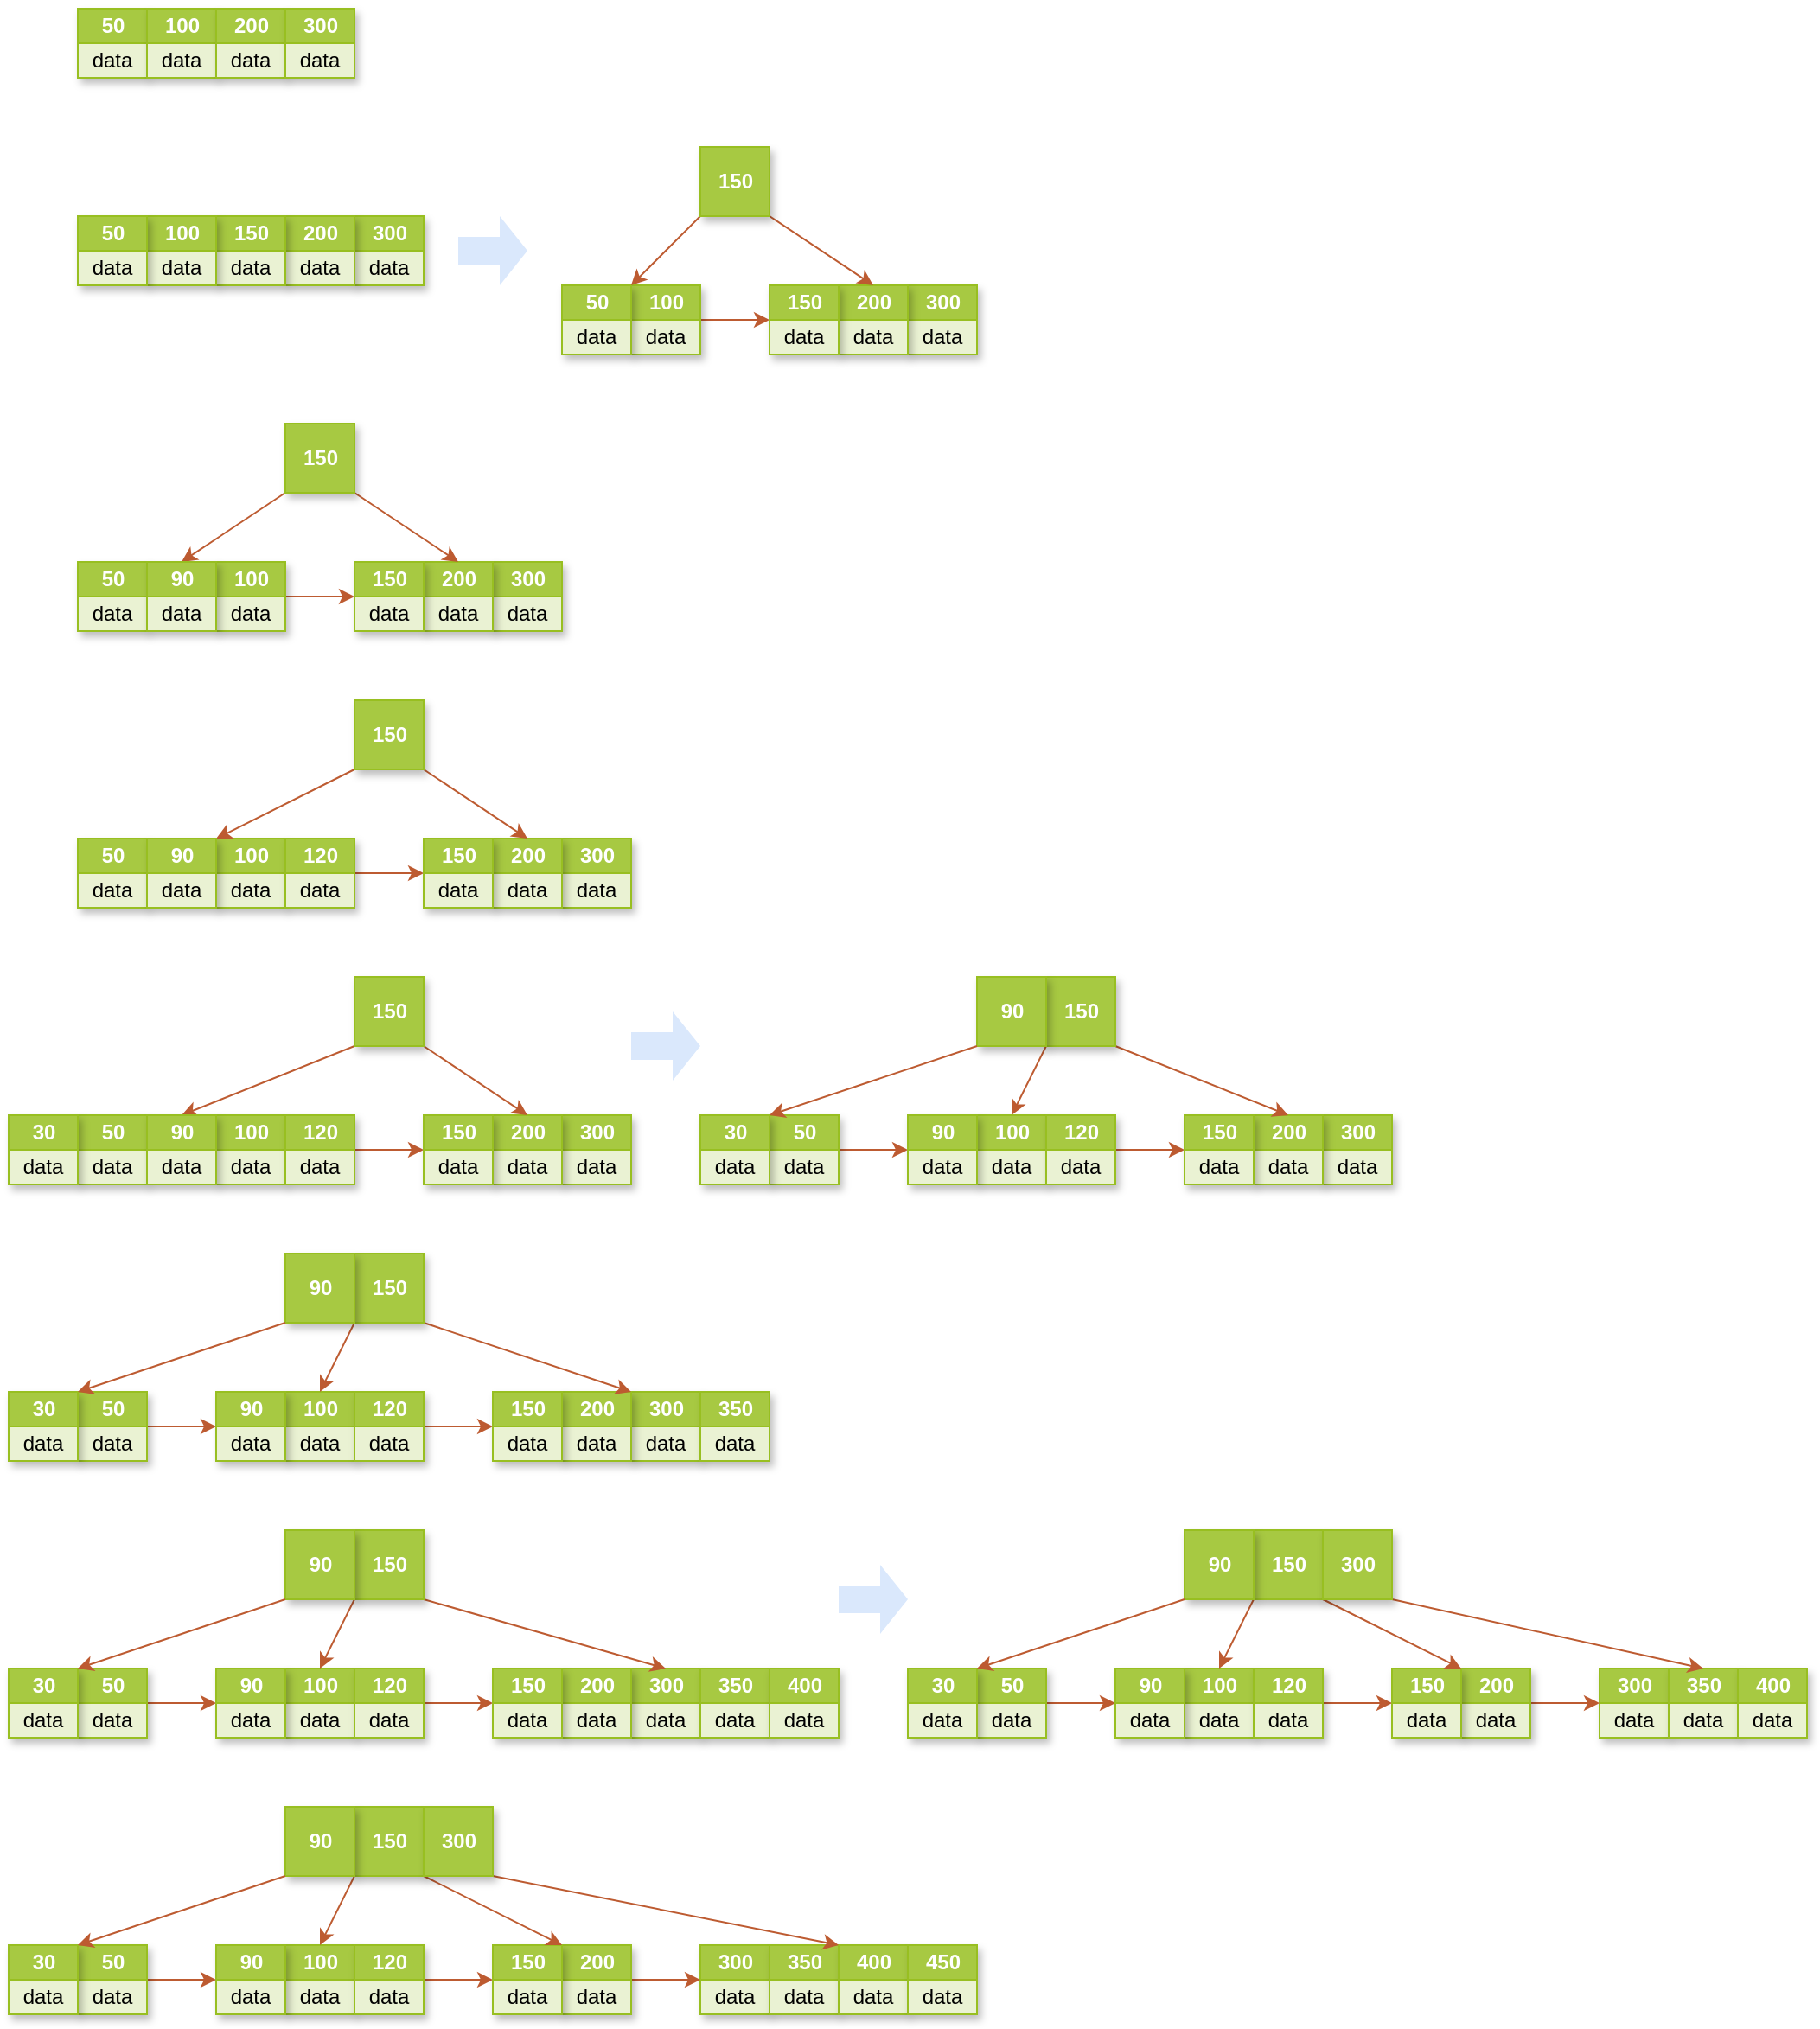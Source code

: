 <mxfile version="22.0.2" type="device">
  <diagram name="第 1 页" id="RB8LvpVfG58uMNeTtT9j">
    <mxGraphModel dx="1418" dy="828" grid="1" gridSize="10" guides="1" tooltips="1" connect="1" arrows="1" fold="1" page="1" pageScale="1" pageWidth="827" pageHeight="1169" math="0" shadow="0">
      <root>
        <mxCell id="0" />
        <mxCell id="1" parent="0" />
        <mxCell id="PRTPmrL3NgVdolje0Im--469" value="" style="shape=singleArrow;whiteSpace=wrap;html=1;arrowWidth=0.4;arrowSize=0.4;fontFamily=Helvetica;fontSize=11;fillColor=#dae8fc;strokeColor=none;" parent="1" vertex="1">
          <mxGeometry x="260" y="160" width="40" height="40" as="geometry" />
        </mxCell>
        <mxCell id="_FEgq192qF2ZReEA4dtT-108" value="Assets" style="childLayout=tableLayout;recursiveResize=0;strokeColor=#98bf21;fillColor=#A7C942;shadow=1;" parent="1" vertex="1">
          <mxGeometry x="40" y="40" width="40" height="40" as="geometry" />
        </mxCell>
        <mxCell id="_FEgq192qF2ZReEA4dtT-109" style="shape=tableRow;horizontal=0;startSize=0;swimlaneHead=0;swimlaneBody=0;top=0;left=0;bottom=0;right=0;dropTarget=0;collapsible=0;recursiveResize=0;expand=0;fontStyle=0;strokeColor=inherit;fillColor=#ffffff;" parent="_FEgq192qF2ZReEA4dtT-108" vertex="1">
          <mxGeometry width="40" height="20" as="geometry" />
        </mxCell>
        <mxCell id="_FEgq192qF2ZReEA4dtT-110" value="50" style="connectable=0;recursiveResize=0;strokeColor=inherit;fillColor=#A7C942;align=center;fontStyle=1;fontColor=#FFFFFF;html=1;" parent="_FEgq192qF2ZReEA4dtT-109" vertex="1">
          <mxGeometry width="40" height="20" as="geometry">
            <mxRectangle width="40" height="20" as="alternateBounds" />
          </mxGeometry>
        </mxCell>
        <mxCell id="_FEgq192qF2ZReEA4dtT-111" value="" style="shape=tableRow;horizontal=0;startSize=0;swimlaneHead=0;swimlaneBody=0;top=0;left=0;bottom=0;right=0;dropTarget=0;collapsible=0;recursiveResize=0;expand=0;fontStyle=1;strokeColor=inherit;fillColor=#EAF2D3;" parent="_FEgq192qF2ZReEA4dtT-108" vertex="1">
          <mxGeometry y="20" width="40" height="20" as="geometry" />
        </mxCell>
        <mxCell id="_FEgq192qF2ZReEA4dtT-112" value="data" style="connectable=0;recursiveResize=0;strokeColor=inherit;fillColor=inherit;whiteSpace=wrap;html=1;" parent="_FEgq192qF2ZReEA4dtT-111" vertex="1">
          <mxGeometry width="40" height="20" as="geometry">
            <mxRectangle width="40" height="20" as="alternateBounds" />
          </mxGeometry>
        </mxCell>
        <mxCell id="_FEgq192qF2ZReEA4dtT-113" value="Assets" style="childLayout=tableLayout;recursiveResize=0;strokeColor=#98bf21;fillColor=#A7C942;shadow=1;" parent="1" vertex="1">
          <mxGeometry x="80" y="40" width="40" height="40" as="geometry" />
        </mxCell>
        <mxCell id="_FEgq192qF2ZReEA4dtT-114" style="shape=tableRow;horizontal=0;startSize=0;swimlaneHead=0;swimlaneBody=0;top=0;left=0;bottom=0;right=0;dropTarget=0;collapsible=0;recursiveResize=0;expand=0;fontStyle=0;strokeColor=inherit;fillColor=#ffffff;" parent="_FEgq192qF2ZReEA4dtT-113" vertex="1">
          <mxGeometry width="40" height="20" as="geometry" />
        </mxCell>
        <mxCell id="_FEgq192qF2ZReEA4dtT-115" value="100" style="connectable=0;recursiveResize=0;strokeColor=inherit;fillColor=#A7C942;align=center;fontStyle=1;fontColor=#FFFFFF;html=1;" parent="_FEgq192qF2ZReEA4dtT-114" vertex="1">
          <mxGeometry width="40" height="20" as="geometry">
            <mxRectangle width="40" height="20" as="alternateBounds" />
          </mxGeometry>
        </mxCell>
        <mxCell id="_FEgq192qF2ZReEA4dtT-116" value="" style="shape=tableRow;horizontal=0;startSize=0;swimlaneHead=0;swimlaneBody=0;top=0;left=0;bottom=0;right=0;dropTarget=0;collapsible=0;recursiveResize=0;expand=0;fontStyle=1;strokeColor=inherit;fillColor=#EAF2D3;" parent="_FEgq192qF2ZReEA4dtT-113" vertex="1">
          <mxGeometry y="20" width="40" height="20" as="geometry" />
        </mxCell>
        <mxCell id="_FEgq192qF2ZReEA4dtT-117" value="data" style="connectable=0;recursiveResize=0;strokeColor=inherit;fillColor=inherit;whiteSpace=wrap;html=1;" parent="_FEgq192qF2ZReEA4dtT-116" vertex="1">
          <mxGeometry width="40" height="20" as="geometry">
            <mxRectangle width="40" height="20" as="alternateBounds" />
          </mxGeometry>
        </mxCell>
        <mxCell id="_FEgq192qF2ZReEA4dtT-118" value="Assets" style="childLayout=tableLayout;recursiveResize=0;strokeColor=#98bf21;fillColor=#A7C942;shadow=1;" parent="1" vertex="1">
          <mxGeometry x="120" y="40" width="40" height="40" as="geometry" />
        </mxCell>
        <mxCell id="_FEgq192qF2ZReEA4dtT-119" style="shape=tableRow;horizontal=0;startSize=0;swimlaneHead=0;swimlaneBody=0;top=0;left=0;bottom=0;right=0;dropTarget=0;collapsible=0;recursiveResize=0;expand=0;fontStyle=0;strokeColor=inherit;fillColor=#ffffff;" parent="_FEgq192qF2ZReEA4dtT-118" vertex="1">
          <mxGeometry width="40" height="20" as="geometry" />
        </mxCell>
        <mxCell id="_FEgq192qF2ZReEA4dtT-120" value="200" style="connectable=0;recursiveResize=0;strokeColor=inherit;fillColor=#A7C942;align=center;fontStyle=1;fontColor=#FFFFFF;html=1;" parent="_FEgq192qF2ZReEA4dtT-119" vertex="1">
          <mxGeometry width="40" height="20" as="geometry">
            <mxRectangle width="40" height="20" as="alternateBounds" />
          </mxGeometry>
        </mxCell>
        <mxCell id="_FEgq192qF2ZReEA4dtT-121" value="" style="shape=tableRow;horizontal=0;startSize=0;swimlaneHead=0;swimlaneBody=0;top=0;left=0;bottom=0;right=0;dropTarget=0;collapsible=0;recursiveResize=0;expand=0;fontStyle=1;strokeColor=inherit;fillColor=#EAF2D3;" parent="_FEgq192qF2ZReEA4dtT-118" vertex="1">
          <mxGeometry y="20" width="40" height="20" as="geometry" />
        </mxCell>
        <mxCell id="_FEgq192qF2ZReEA4dtT-122" value="data" style="connectable=0;recursiveResize=0;strokeColor=inherit;fillColor=inherit;whiteSpace=wrap;html=1;" parent="_FEgq192qF2ZReEA4dtT-121" vertex="1">
          <mxGeometry width="40" height="20" as="geometry">
            <mxRectangle width="40" height="20" as="alternateBounds" />
          </mxGeometry>
        </mxCell>
        <mxCell id="_FEgq192qF2ZReEA4dtT-123" value="Assets" style="childLayout=tableLayout;recursiveResize=0;strokeColor=#98bf21;fillColor=#A7C942;shadow=1;" parent="1" vertex="1">
          <mxGeometry x="160" y="40" width="40" height="40" as="geometry" />
        </mxCell>
        <mxCell id="_FEgq192qF2ZReEA4dtT-124" style="shape=tableRow;horizontal=0;startSize=0;swimlaneHead=0;swimlaneBody=0;top=0;left=0;bottom=0;right=0;dropTarget=0;collapsible=0;recursiveResize=0;expand=0;fontStyle=0;strokeColor=inherit;fillColor=#ffffff;" parent="_FEgq192qF2ZReEA4dtT-123" vertex="1">
          <mxGeometry width="40" height="20" as="geometry" />
        </mxCell>
        <mxCell id="_FEgq192qF2ZReEA4dtT-125" value="300" style="connectable=0;recursiveResize=0;strokeColor=inherit;fillColor=#A7C942;align=center;fontStyle=1;fontColor=#FFFFFF;html=1;" parent="_FEgq192qF2ZReEA4dtT-124" vertex="1">
          <mxGeometry width="40" height="20" as="geometry">
            <mxRectangle width="40" height="20" as="alternateBounds" />
          </mxGeometry>
        </mxCell>
        <mxCell id="_FEgq192qF2ZReEA4dtT-126" value="" style="shape=tableRow;horizontal=0;startSize=0;swimlaneHead=0;swimlaneBody=0;top=0;left=0;bottom=0;right=0;dropTarget=0;collapsible=0;recursiveResize=0;expand=0;fontStyle=1;strokeColor=inherit;fillColor=#EAF2D3;" parent="_FEgq192qF2ZReEA4dtT-123" vertex="1">
          <mxGeometry y="20" width="40" height="20" as="geometry" />
        </mxCell>
        <mxCell id="_FEgq192qF2ZReEA4dtT-127" value="data" style="connectable=0;recursiveResize=0;strokeColor=inherit;fillColor=inherit;whiteSpace=wrap;html=1;" parent="_FEgq192qF2ZReEA4dtT-126" vertex="1">
          <mxGeometry width="40" height="20" as="geometry">
            <mxRectangle width="40" height="20" as="alternateBounds" />
          </mxGeometry>
        </mxCell>
        <mxCell id="_FEgq192qF2ZReEA4dtT-128" value="Assets" style="childLayout=tableLayout;recursiveResize=0;strokeColor=#98bf21;fillColor=#A7C942;shadow=1;" parent="1" vertex="1">
          <mxGeometry x="200" y="160" width="40" height="40" as="geometry" />
        </mxCell>
        <mxCell id="_FEgq192qF2ZReEA4dtT-129" style="shape=tableRow;horizontal=0;startSize=0;swimlaneHead=0;swimlaneBody=0;top=0;left=0;bottom=0;right=0;dropTarget=0;collapsible=0;recursiveResize=0;expand=0;fontStyle=0;strokeColor=inherit;fillColor=#ffffff;" parent="_FEgq192qF2ZReEA4dtT-128" vertex="1">
          <mxGeometry width="40" height="20" as="geometry" />
        </mxCell>
        <mxCell id="_FEgq192qF2ZReEA4dtT-130" value="300" style="connectable=0;recursiveResize=0;strokeColor=inherit;fillColor=#A7C942;align=center;fontStyle=1;fontColor=#FFFFFF;html=1;" parent="_FEgq192qF2ZReEA4dtT-129" vertex="1">
          <mxGeometry width="40" height="20" as="geometry">
            <mxRectangle width="40" height="20" as="alternateBounds" />
          </mxGeometry>
        </mxCell>
        <mxCell id="_FEgq192qF2ZReEA4dtT-131" value="" style="shape=tableRow;horizontal=0;startSize=0;swimlaneHead=0;swimlaneBody=0;top=0;left=0;bottom=0;right=0;dropTarget=0;collapsible=0;recursiveResize=0;expand=0;fontStyle=1;strokeColor=inherit;fillColor=#EAF2D3;" parent="_FEgq192qF2ZReEA4dtT-128" vertex="1">
          <mxGeometry y="20" width="40" height="20" as="geometry" />
        </mxCell>
        <mxCell id="_FEgq192qF2ZReEA4dtT-132" value="data" style="connectable=0;recursiveResize=0;strokeColor=inherit;fillColor=inherit;whiteSpace=wrap;html=1;" parent="_FEgq192qF2ZReEA4dtT-131" vertex="1">
          <mxGeometry width="40" height="20" as="geometry">
            <mxRectangle width="40" height="20" as="alternateBounds" />
          </mxGeometry>
        </mxCell>
        <mxCell id="_FEgq192qF2ZReEA4dtT-133" value="Assets" style="childLayout=tableLayout;recursiveResize=0;strokeColor=#98bf21;fillColor=#A7C942;shadow=1;" parent="1" vertex="1">
          <mxGeometry x="160" y="160" width="40" height="40" as="geometry" />
        </mxCell>
        <mxCell id="_FEgq192qF2ZReEA4dtT-134" style="shape=tableRow;horizontal=0;startSize=0;swimlaneHead=0;swimlaneBody=0;top=0;left=0;bottom=0;right=0;dropTarget=0;collapsible=0;recursiveResize=0;expand=0;fontStyle=0;strokeColor=inherit;fillColor=#ffffff;" parent="_FEgq192qF2ZReEA4dtT-133" vertex="1">
          <mxGeometry width="40" height="20" as="geometry" />
        </mxCell>
        <mxCell id="_FEgq192qF2ZReEA4dtT-135" value="200" style="connectable=0;recursiveResize=0;strokeColor=inherit;fillColor=#A7C942;align=center;fontStyle=1;fontColor=#FFFFFF;html=1;" parent="_FEgq192qF2ZReEA4dtT-134" vertex="1">
          <mxGeometry width="40" height="20" as="geometry">
            <mxRectangle width="40" height="20" as="alternateBounds" />
          </mxGeometry>
        </mxCell>
        <mxCell id="_FEgq192qF2ZReEA4dtT-136" value="" style="shape=tableRow;horizontal=0;startSize=0;swimlaneHead=0;swimlaneBody=0;top=0;left=0;bottom=0;right=0;dropTarget=0;collapsible=0;recursiveResize=0;expand=0;fontStyle=1;strokeColor=inherit;fillColor=#EAF2D3;" parent="_FEgq192qF2ZReEA4dtT-133" vertex="1">
          <mxGeometry y="20" width="40" height="20" as="geometry" />
        </mxCell>
        <mxCell id="_FEgq192qF2ZReEA4dtT-137" value="data" style="connectable=0;recursiveResize=0;strokeColor=inherit;fillColor=inherit;whiteSpace=wrap;html=1;" parent="_FEgq192qF2ZReEA4dtT-136" vertex="1">
          <mxGeometry width="40" height="20" as="geometry">
            <mxRectangle width="40" height="20" as="alternateBounds" />
          </mxGeometry>
        </mxCell>
        <mxCell id="_FEgq192qF2ZReEA4dtT-138" value="Assets" style="childLayout=tableLayout;recursiveResize=0;strokeColor=#98bf21;fillColor=#A7C942;shadow=1;" parent="1" vertex="1">
          <mxGeometry x="120" y="160" width="40" height="40" as="geometry" />
        </mxCell>
        <mxCell id="_FEgq192qF2ZReEA4dtT-139" style="shape=tableRow;horizontal=0;startSize=0;swimlaneHead=0;swimlaneBody=0;top=0;left=0;bottom=0;right=0;dropTarget=0;collapsible=0;recursiveResize=0;expand=0;fontStyle=0;strokeColor=inherit;fillColor=#ffffff;" parent="_FEgq192qF2ZReEA4dtT-138" vertex="1">
          <mxGeometry width="40" height="20" as="geometry" />
        </mxCell>
        <mxCell id="_FEgq192qF2ZReEA4dtT-140" value="150" style="connectable=0;recursiveResize=0;strokeColor=inherit;fillColor=#A7C942;align=center;fontStyle=1;fontColor=#FFFFFF;html=1;" parent="_FEgq192qF2ZReEA4dtT-139" vertex="1">
          <mxGeometry width="40" height="20" as="geometry">
            <mxRectangle width="40" height="20" as="alternateBounds" />
          </mxGeometry>
        </mxCell>
        <mxCell id="_FEgq192qF2ZReEA4dtT-141" value="" style="shape=tableRow;horizontal=0;startSize=0;swimlaneHead=0;swimlaneBody=0;top=0;left=0;bottom=0;right=0;dropTarget=0;collapsible=0;recursiveResize=0;expand=0;fontStyle=1;strokeColor=inherit;fillColor=#EAF2D3;" parent="_FEgq192qF2ZReEA4dtT-138" vertex="1">
          <mxGeometry y="20" width="40" height="20" as="geometry" />
        </mxCell>
        <mxCell id="_FEgq192qF2ZReEA4dtT-142" value="data" style="connectable=0;recursiveResize=0;strokeColor=inherit;fillColor=inherit;whiteSpace=wrap;html=1;" parent="_FEgq192qF2ZReEA4dtT-141" vertex="1">
          <mxGeometry width="40" height="20" as="geometry">
            <mxRectangle width="40" height="20" as="alternateBounds" />
          </mxGeometry>
        </mxCell>
        <mxCell id="_FEgq192qF2ZReEA4dtT-143" value="Assets" style="childLayout=tableLayout;recursiveResize=0;strokeColor=#98bf21;fillColor=#A7C942;shadow=1;" parent="1" vertex="1">
          <mxGeometry x="80" y="160" width="40" height="40" as="geometry" />
        </mxCell>
        <mxCell id="_FEgq192qF2ZReEA4dtT-144" style="shape=tableRow;horizontal=0;startSize=0;swimlaneHead=0;swimlaneBody=0;top=0;left=0;bottom=0;right=0;dropTarget=0;collapsible=0;recursiveResize=0;expand=0;fontStyle=0;strokeColor=inherit;fillColor=#ffffff;" parent="_FEgq192qF2ZReEA4dtT-143" vertex="1">
          <mxGeometry width="40" height="20" as="geometry" />
        </mxCell>
        <mxCell id="_FEgq192qF2ZReEA4dtT-145" value="100" style="connectable=0;recursiveResize=0;strokeColor=inherit;fillColor=#A7C942;align=center;fontStyle=1;fontColor=#FFFFFF;html=1;" parent="_FEgq192qF2ZReEA4dtT-144" vertex="1">
          <mxGeometry width="40" height="20" as="geometry">
            <mxRectangle width="40" height="20" as="alternateBounds" />
          </mxGeometry>
        </mxCell>
        <mxCell id="_FEgq192qF2ZReEA4dtT-146" value="" style="shape=tableRow;horizontal=0;startSize=0;swimlaneHead=0;swimlaneBody=0;top=0;left=0;bottom=0;right=0;dropTarget=0;collapsible=0;recursiveResize=0;expand=0;fontStyle=1;strokeColor=inherit;fillColor=#EAF2D3;" parent="_FEgq192qF2ZReEA4dtT-143" vertex="1">
          <mxGeometry y="20" width="40" height="20" as="geometry" />
        </mxCell>
        <mxCell id="_FEgq192qF2ZReEA4dtT-147" value="data" style="connectable=0;recursiveResize=0;strokeColor=inherit;fillColor=inherit;whiteSpace=wrap;html=1;" parent="_FEgq192qF2ZReEA4dtT-146" vertex="1">
          <mxGeometry width="40" height="20" as="geometry">
            <mxRectangle width="40" height="20" as="alternateBounds" />
          </mxGeometry>
        </mxCell>
        <mxCell id="_FEgq192qF2ZReEA4dtT-148" value="Assets" style="childLayout=tableLayout;recursiveResize=0;strokeColor=#98bf21;fillColor=#A7C942;shadow=1;" parent="1" vertex="1">
          <mxGeometry x="40" y="160" width="40" height="40" as="geometry" />
        </mxCell>
        <mxCell id="_FEgq192qF2ZReEA4dtT-149" style="shape=tableRow;horizontal=0;startSize=0;swimlaneHead=0;swimlaneBody=0;top=0;left=0;bottom=0;right=0;dropTarget=0;collapsible=0;recursiveResize=0;expand=0;fontStyle=0;strokeColor=inherit;fillColor=#ffffff;" parent="_FEgq192qF2ZReEA4dtT-148" vertex="1">
          <mxGeometry width="40" height="20" as="geometry" />
        </mxCell>
        <mxCell id="_FEgq192qF2ZReEA4dtT-150" value="50" style="connectable=0;recursiveResize=0;strokeColor=inherit;fillColor=#A7C942;align=center;fontStyle=1;fontColor=#FFFFFF;html=1;" parent="_FEgq192qF2ZReEA4dtT-149" vertex="1">
          <mxGeometry width="40" height="20" as="geometry">
            <mxRectangle width="40" height="20" as="alternateBounds" />
          </mxGeometry>
        </mxCell>
        <mxCell id="_FEgq192qF2ZReEA4dtT-151" value="" style="shape=tableRow;horizontal=0;startSize=0;swimlaneHead=0;swimlaneBody=0;top=0;left=0;bottom=0;right=0;dropTarget=0;collapsible=0;recursiveResize=0;expand=0;fontStyle=1;strokeColor=inherit;fillColor=#EAF2D3;" parent="_FEgq192qF2ZReEA4dtT-148" vertex="1">
          <mxGeometry y="20" width="40" height="20" as="geometry" />
        </mxCell>
        <mxCell id="_FEgq192qF2ZReEA4dtT-152" value="data" style="connectable=0;recursiveResize=0;strokeColor=inherit;fillColor=inherit;whiteSpace=wrap;html=1;" parent="_FEgq192qF2ZReEA4dtT-151" vertex="1">
          <mxGeometry width="40" height="20" as="geometry">
            <mxRectangle width="40" height="20" as="alternateBounds" />
          </mxGeometry>
        </mxCell>
        <mxCell id="_FEgq192qF2ZReEA4dtT-155" value="Assets" style="childLayout=tableLayout;recursiveResize=0;strokeColor=#98bf21;fillColor=#A7C942;shadow=1;" parent="1" vertex="1">
          <mxGeometry x="520" y="200" width="40" height="40" as="geometry" />
        </mxCell>
        <mxCell id="_FEgq192qF2ZReEA4dtT-156" style="shape=tableRow;horizontal=0;startSize=0;swimlaneHead=0;swimlaneBody=0;top=0;left=0;bottom=0;right=0;dropTarget=0;collapsible=0;recursiveResize=0;expand=0;fontStyle=0;strokeColor=inherit;fillColor=#ffffff;" parent="_FEgq192qF2ZReEA4dtT-155" vertex="1">
          <mxGeometry width="40" height="20" as="geometry" />
        </mxCell>
        <mxCell id="_FEgq192qF2ZReEA4dtT-157" value="300" style="connectable=0;recursiveResize=0;strokeColor=inherit;fillColor=#A7C942;align=center;fontStyle=1;fontColor=#FFFFFF;html=1;" parent="_FEgq192qF2ZReEA4dtT-156" vertex="1">
          <mxGeometry width="40" height="20" as="geometry">
            <mxRectangle width="40" height="20" as="alternateBounds" />
          </mxGeometry>
        </mxCell>
        <mxCell id="_FEgq192qF2ZReEA4dtT-158" value="" style="shape=tableRow;horizontal=0;startSize=0;swimlaneHead=0;swimlaneBody=0;top=0;left=0;bottom=0;right=0;dropTarget=0;collapsible=0;recursiveResize=0;expand=0;fontStyle=1;strokeColor=inherit;fillColor=#EAF2D3;" parent="_FEgq192qF2ZReEA4dtT-155" vertex="1">
          <mxGeometry y="20" width="40" height="20" as="geometry" />
        </mxCell>
        <mxCell id="_FEgq192qF2ZReEA4dtT-159" value="data" style="connectable=0;recursiveResize=0;strokeColor=inherit;fillColor=inherit;whiteSpace=wrap;html=1;" parent="_FEgq192qF2ZReEA4dtT-158" vertex="1">
          <mxGeometry width="40" height="20" as="geometry">
            <mxRectangle width="40" height="20" as="alternateBounds" />
          </mxGeometry>
        </mxCell>
        <mxCell id="_FEgq192qF2ZReEA4dtT-165" value="Assets" style="childLayout=tableLayout;recursiveResize=0;strokeColor=#98bf21;fillColor=#A7C942;shadow=1;" parent="1" vertex="1">
          <mxGeometry x="480" y="200" width="40" height="40" as="geometry" />
        </mxCell>
        <mxCell id="_FEgq192qF2ZReEA4dtT-166" style="shape=tableRow;horizontal=0;startSize=0;swimlaneHead=0;swimlaneBody=0;top=0;left=0;bottom=0;right=0;dropTarget=0;collapsible=0;recursiveResize=0;expand=0;fontStyle=0;strokeColor=inherit;fillColor=#ffffff;" parent="_FEgq192qF2ZReEA4dtT-165" vertex="1">
          <mxGeometry width="40" height="20" as="geometry" />
        </mxCell>
        <mxCell id="_FEgq192qF2ZReEA4dtT-167" value="200" style="connectable=0;recursiveResize=0;strokeColor=inherit;fillColor=#A7C942;align=center;fontStyle=1;fontColor=#FFFFFF;html=1;" parent="_FEgq192qF2ZReEA4dtT-166" vertex="1">
          <mxGeometry width="40" height="20" as="geometry">
            <mxRectangle width="40" height="20" as="alternateBounds" />
          </mxGeometry>
        </mxCell>
        <mxCell id="_FEgq192qF2ZReEA4dtT-168" value="" style="shape=tableRow;horizontal=0;startSize=0;swimlaneHead=0;swimlaneBody=0;top=0;left=0;bottom=0;right=0;dropTarget=0;collapsible=0;recursiveResize=0;expand=0;fontStyle=1;strokeColor=inherit;fillColor=#EAF2D3;" parent="_FEgq192qF2ZReEA4dtT-165" vertex="1">
          <mxGeometry y="20" width="40" height="20" as="geometry" />
        </mxCell>
        <mxCell id="_FEgq192qF2ZReEA4dtT-169" value="data" style="connectable=0;recursiveResize=0;strokeColor=inherit;fillColor=inherit;whiteSpace=wrap;html=1;" parent="_FEgq192qF2ZReEA4dtT-168" vertex="1">
          <mxGeometry width="40" height="20" as="geometry">
            <mxRectangle width="40" height="20" as="alternateBounds" />
          </mxGeometry>
        </mxCell>
        <mxCell id="afln80DWRYKGnlN5Eypm-35" style="edgeStyle=none;shape=connector;rounded=0;orthogonalLoop=1;jettySize=auto;html=1;exitX=1;exitY=0.5;exitDx=0;exitDy=0;entryX=0;entryY=0;entryDx=0;entryDy=0;labelBackgroundColor=default;strokeColor=#BD5B31;align=center;verticalAlign=middle;fontFamily=Helvetica;fontSize=11;fontColor=default;endArrow=classic;fillColor=#f0a30a;" edge="1" parent="1" source="_FEgq192qF2ZReEA4dtT-170" target="afln80DWRYKGnlN5Eypm-4">
          <mxGeometry relative="1" as="geometry" />
        </mxCell>
        <mxCell id="_FEgq192qF2ZReEA4dtT-170" value="Assets" style="childLayout=tableLayout;recursiveResize=0;strokeColor=#98bf21;fillColor=#A7C942;shadow=1;" parent="1" vertex="1">
          <mxGeometry x="360" y="200" width="40" height="40" as="geometry" />
        </mxCell>
        <mxCell id="_FEgq192qF2ZReEA4dtT-171" style="shape=tableRow;horizontal=0;startSize=0;swimlaneHead=0;swimlaneBody=0;top=0;left=0;bottom=0;right=0;dropTarget=0;collapsible=0;recursiveResize=0;expand=0;fontStyle=0;strokeColor=inherit;fillColor=#ffffff;" parent="_FEgq192qF2ZReEA4dtT-170" vertex="1">
          <mxGeometry width="40" height="20" as="geometry" />
        </mxCell>
        <mxCell id="_FEgq192qF2ZReEA4dtT-172" value="100" style="connectable=0;recursiveResize=0;strokeColor=inherit;fillColor=#A7C942;align=center;fontStyle=1;fontColor=#FFFFFF;html=1;" parent="_FEgq192qF2ZReEA4dtT-171" vertex="1">
          <mxGeometry width="40" height="20" as="geometry">
            <mxRectangle width="40" height="20" as="alternateBounds" />
          </mxGeometry>
        </mxCell>
        <mxCell id="_FEgq192qF2ZReEA4dtT-173" value="" style="shape=tableRow;horizontal=0;startSize=0;swimlaneHead=0;swimlaneBody=0;top=0;left=0;bottom=0;right=0;dropTarget=0;collapsible=0;recursiveResize=0;expand=0;fontStyle=1;strokeColor=inherit;fillColor=#EAF2D3;" parent="_FEgq192qF2ZReEA4dtT-170" vertex="1">
          <mxGeometry y="20" width="40" height="20" as="geometry" />
        </mxCell>
        <mxCell id="_FEgq192qF2ZReEA4dtT-174" value="data" style="connectable=0;recursiveResize=0;strokeColor=inherit;fillColor=inherit;whiteSpace=wrap;html=1;" parent="_FEgq192qF2ZReEA4dtT-173" vertex="1">
          <mxGeometry width="40" height="20" as="geometry">
            <mxRectangle width="40" height="20" as="alternateBounds" />
          </mxGeometry>
        </mxCell>
        <mxCell id="_FEgq192qF2ZReEA4dtT-160" value="Assets" style="childLayout=tableLayout;recursiveResize=0;strokeColor=#98bf21;fillColor=#A7C942;shadow=1;" parent="1" vertex="1">
          <mxGeometry x="320" y="200" width="40" height="40" as="geometry" />
        </mxCell>
        <mxCell id="_FEgq192qF2ZReEA4dtT-161" style="shape=tableRow;horizontal=0;startSize=0;swimlaneHead=0;swimlaneBody=0;top=0;left=0;bottom=0;right=0;dropTarget=0;collapsible=0;recursiveResize=0;expand=0;fontStyle=0;strokeColor=inherit;fillColor=#ffffff;" parent="_FEgq192qF2ZReEA4dtT-160" vertex="1">
          <mxGeometry width="40" height="20" as="geometry" />
        </mxCell>
        <mxCell id="_FEgq192qF2ZReEA4dtT-162" value="50" style="connectable=0;recursiveResize=0;strokeColor=inherit;fillColor=#A7C942;align=center;fontStyle=1;fontColor=#FFFFFF;html=1;" parent="_FEgq192qF2ZReEA4dtT-161" vertex="1">
          <mxGeometry width="40" height="20" as="geometry">
            <mxRectangle width="40" height="20" as="alternateBounds" />
          </mxGeometry>
        </mxCell>
        <mxCell id="_FEgq192qF2ZReEA4dtT-163" value="" style="shape=tableRow;horizontal=0;startSize=0;swimlaneHead=0;swimlaneBody=0;top=0;left=0;bottom=0;right=0;dropTarget=0;collapsible=0;recursiveResize=0;expand=0;fontStyle=1;strokeColor=inherit;fillColor=#EAF2D3;" parent="_FEgq192qF2ZReEA4dtT-160" vertex="1">
          <mxGeometry y="20" width="40" height="20" as="geometry" />
        </mxCell>
        <mxCell id="_FEgq192qF2ZReEA4dtT-164" value="data" style="connectable=0;recursiveResize=0;strokeColor=inherit;fillColor=inherit;whiteSpace=wrap;html=1;" parent="_FEgq192qF2ZReEA4dtT-163" vertex="1">
          <mxGeometry width="40" height="20" as="geometry">
            <mxRectangle width="40" height="20" as="alternateBounds" />
          </mxGeometry>
        </mxCell>
        <mxCell id="_FEgq192qF2ZReEA4dtT-740" value="" style="shape=singleArrow;whiteSpace=wrap;html=1;arrowWidth=0.4;arrowSize=0.4;fontFamily=Helvetica;fontSize=11;fillColor=#dae8fc;strokeColor=none;" parent="1" vertex="1">
          <mxGeometry x="480" y="940" width="40" height="40" as="geometry" />
        </mxCell>
        <mxCell id="afln80DWRYKGnlN5Eypm-1" value="Assets" style="childLayout=tableLayout;recursiveResize=0;strokeColor=#98bf21;fillColor=#A7C942;shadow=1;" vertex="1" parent="1">
          <mxGeometry x="440" y="200" width="40" height="40" as="geometry" />
        </mxCell>
        <mxCell id="afln80DWRYKGnlN5Eypm-2" style="shape=tableRow;horizontal=0;startSize=0;swimlaneHead=0;swimlaneBody=0;top=0;left=0;bottom=0;right=0;dropTarget=0;collapsible=0;recursiveResize=0;expand=0;fontStyle=0;strokeColor=inherit;fillColor=#ffffff;" vertex="1" parent="afln80DWRYKGnlN5Eypm-1">
          <mxGeometry width="40" height="20" as="geometry" />
        </mxCell>
        <mxCell id="afln80DWRYKGnlN5Eypm-3" value="150" style="connectable=0;recursiveResize=0;strokeColor=inherit;fillColor=#A7C942;align=center;fontStyle=1;fontColor=#FFFFFF;html=1;" vertex="1" parent="afln80DWRYKGnlN5Eypm-2">
          <mxGeometry width="40" height="20" as="geometry">
            <mxRectangle width="40" height="20" as="alternateBounds" />
          </mxGeometry>
        </mxCell>
        <mxCell id="afln80DWRYKGnlN5Eypm-4" value="" style="shape=tableRow;horizontal=0;startSize=0;swimlaneHead=0;swimlaneBody=0;top=0;left=0;bottom=0;right=0;dropTarget=0;collapsible=0;recursiveResize=0;expand=0;fontStyle=1;strokeColor=inherit;fillColor=#EAF2D3;" vertex="1" parent="afln80DWRYKGnlN5Eypm-1">
          <mxGeometry y="20" width="40" height="20" as="geometry" />
        </mxCell>
        <mxCell id="afln80DWRYKGnlN5Eypm-5" value="data" style="connectable=0;recursiveResize=0;strokeColor=inherit;fillColor=inherit;whiteSpace=wrap;html=1;" vertex="1" parent="afln80DWRYKGnlN5Eypm-4">
          <mxGeometry width="40" height="20" as="geometry">
            <mxRectangle width="40" height="20" as="alternateBounds" />
          </mxGeometry>
        </mxCell>
        <mxCell id="afln80DWRYKGnlN5Eypm-33" style="edgeStyle=none;shape=connector;rounded=0;orthogonalLoop=1;jettySize=auto;html=1;exitX=0;exitY=1;exitDx=0;exitDy=0;entryX=0;entryY=0;entryDx=0;entryDy=0;labelBackgroundColor=default;strokeColor=#BD5B31;align=center;verticalAlign=middle;fontFamily=Helvetica;fontSize=11;fontColor=default;endArrow=classic;fillColor=#f0a30a;" edge="1" parent="1" source="_FEgq192qF2ZReEA4dtT-175" target="_FEgq192qF2ZReEA4dtT-171">
          <mxGeometry relative="1" as="geometry" />
        </mxCell>
        <mxCell id="afln80DWRYKGnlN5Eypm-34" style="edgeStyle=none;shape=connector;rounded=0;orthogonalLoop=1;jettySize=auto;html=1;exitX=1;exitY=1;exitDx=0;exitDy=0;entryX=0.5;entryY=0;entryDx=0;entryDy=0;labelBackgroundColor=default;strokeColor=#BD5B31;align=center;verticalAlign=middle;fontFamily=Helvetica;fontSize=11;fontColor=default;endArrow=classic;fillColor=#f0a30a;" edge="1" parent="1" source="_FEgq192qF2ZReEA4dtT-175" target="_FEgq192qF2ZReEA4dtT-166">
          <mxGeometry relative="1" as="geometry" />
        </mxCell>
        <mxCell id="_FEgq192qF2ZReEA4dtT-175" value="Assets" style="childLayout=tableLayout;recursiveResize=0;strokeColor=#98bf21;fillColor=#A7C942;shadow=1;" parent="1" vertex="1">
          <mxGeometry x="400" y="120" width="40" height="40" as="geometry" />
        </mxCell>
        <mxCell id="_FEgq192qF2ZReEA4dtT-176" style="shape=tableRow;horizontal=0;startSize=0;swimlaneHead=0;swimlaneBody=0;top=0;left=0;bottom=0;right=0;dropTarget=0;collapsible=0;recursiveResize=0;expand=0;fontStyle=0;strokeColor=inherit;fillColor=#ffffff;" parent="_FEgq192qF2ZReEA4dtT-175" vertex="1">
          <mxGeometry width="40" height="40" as="geometry" />
        </mxCell>
        <mxCell id="_FEgq192qF2ZReEA4dtT-177" value="150" style="connectable=0;recursiveResize=0;strokeColor=inherit;fillColor=#A7C942;align=center;fontStyle=1;fontColor=#FFFFFF;html=1;" parent="_FEgq192qF2ZReEA4dtT-176" vertex="1">
          <mxGeometry width="40" height="40" as="geometry">
            <mxRectangle width="40" height="40" as="alternateBounds" />
          </mxGeometry>
        </mxCell>
        <mxCell id="afln80DWRYKGnlN5Eypm-36" value="Assets" style="childLayout=tableLayout;recursiveResize=0;strokeColor=#98bf21;fillColor=#A7C942;shadow=1;" vertex="1" parent="1">
          <mxGeometry x="280" y="360" width="40" height="40" as="geometry" />
        </mxCell>
        <mxCell id="afln80DWRYKGnlN5Eypm-37" style="shape=tableRow;horizontal=0;startSize=0;swimlaneHead=0;swimlaneBody=0;top=0;left=0;bottom=0;right=0;dropTarget=0;collapsible=0;recursiveResize=0;expand=0;fontStyle=0;strokeColor=inherit;fillColor=#ffffff;" vertex="1" parent="afln80DWRYKGnlN5Eypm-36">
          <mxGeometry width="40" height="20" as="geometry" />
        </mxCell>
        <mxCell id="afln80DWRYKGnlN5Eypm-38" value="300" style="connectable=0;recursiveResize=0;strokeColor=inherit;fillColor=#A7C942;align=center;fontStyle=1;fontColor=#FFFFFF;html=1;" vertex="1" parent="afln80DWRYKGnlN5Eypm-37">
          <mxGeometry width="40" height="20" as="geometry">
            <mxRectangle width="40" height="20" as="alternateBounds" />
          </mxGeometry>
        </mxCell>
        <mxCell id="afln80DWRYKGnlN5Eypm-39" value="" style="shape=tableRow;horizontal=0;startSize=0;swimlaneHead=0;swimlaneBody=0;top=0;left=0;bottom=0;right=0;dropTarget=0;collapsible=0;recursiveResize=0;expand=0;fontStyle=1;strokeColor=inherit;fillColor=#EAF2D3;" vertex="1" parent="afln80DWRYKGnlN5Eypm-36">
          <mxGeometry y="20" width="40" height="20" as="geometry" />
        </mxCell>
        <mxCell id="afln80DWRYKGnlN5Eypm-40" value="data" style="connectable=0;recursiveResize=0;strokeColor=inherit;fillColor=inherit;whiteSpace=wrap;html=1;" vertex="1" parent="afln80DWRYKGnlN5Eypm-39">
          <mxGeometry width="40" height="20" as="geometry">
            <mxRectangle width="40" height="20" as="alternateBounds" />
          </mxGeometry>
        </mxCell>
        <mxCell id="afln80DWRYKGnlN5Eypm-41" value="Assets" style="childLayout=tableLayout;recursiveResize=0;strokeColor=#98bf21;fillColor=#A7C942;shadow=1;" vertex="1" parent="1">
          <mxGeometry x="240" y="360" width="40" height="40" as="geometry" />
        </mxCell>
        <mxCell id="afln80DWRYKGnlN5Eypm-42" style="shape=tableRow;horizontal=0;startSize=0;swimlaneHead=0;swimlaneBody=0;top=0;left=0;bottom=0;right=0;dropTarget=0;collapsible=0;recursiveResize=0;expand=0;fontStyle=0;strokeColor=inherit;fillColor=#ffffff;" vertex="1" parent="afln80DWRYKGnlN5Eypm-41">
          <mxGeometry width="40" height="20" as="geometry" />
        </mxCell>
        <mxCell id="afln80DWRYKGnlN5Eypm-43" value="200" style="connectable=0;recursiveResize=0;strokeColor=inherit;fillColor=#A7C942;align=center;fontStyle=1;fontColor=#FFFFFF;html=1;" vertex="1" parent="afln80DWRYKGnlN5Eypm-42">
          <mxGeometry width="40" height="20" as="geometry">
            <mxRectangle width="40" height="20" as="alternateBounds" />
          </mxGeometry>
        </mxCell>
        <mxCell id="afln80DWRYKGnlN5Eypm-44" value="" style="shape=tableRow;horizontal=0;startSize=0;swimlaneHead=0;swimlaneBody=0;top=0;left=0;bottom=0;right=0;dropTarget=0;collapsible=0;recursiveResize=0;expand=0;fontStyle=1;strokeColor=inherit;fillColor=#EAF2D3;" vertex="1" parent="afln80DWRYKGnlN5Eypm-41">
          <mxGeometry y="20" width="40" height="20" as="geometry" />
        </mxCell>
        <mxCell id="afln80DWRYKGnlN5Eypm-45" value="data" style="connectable=0;recursiveResize=0;strokeColor=inherit;fillColor=inherit;whiteSpace=wrap;html=1;" vertex="1" parent="afln80DWRYKGnlN5Eypm-44">
          <mxGeometry width="40" height="20" as="geometry">
            <mxRectangle width="40" height="20" as="alternateBounds" />
          </mxGeometry>
        </mxCell>
        <mxCell id="afln80DWRYKGnlN5Eypm-46" style="edgeStyle=none;shape=connector;rounded=0;orthogonalLoop=1;jettySize=auto;html=1;exitX=1;exitY=0.5;exitDx=0;exitDy=0;entryX=0;entryY=0;entryDx=0;entryDy=0;labelBackgroundColor=default;strokeColor=#BD5B31;align=center;verticalAlign=middle;fontFamily=Helvetica;fontSize=11;fontColor=default;endArrow=classic;fillColor=#f0a30a;" edge="1" source="afln80DWRYKGnlN5Eypm-47" target="afln80DWRYKGnlN5Eypm-60" parent="1">
          <mxGeometry relative="1" as="geometry" />
        </mxCell>
        <mxCell id="afln80DWRYKGnlN5Eypm-47" value="Assets" style="childLayout=tableLayout;recursiveResize=0;strokeColor=#98bf21;fillColor=#A7C942;shadow=1;" vertex="1" parent="1">
          <mxGeometry x="120" y="360" width="40" height="40" as="geometry" />
        </mxCell>
        <mxCell id="afln80DWRYKGnlN5Eypm-48" style="shape=tableRow;horizontal=0;startSize=0;swimlaneHead=0;swimlaneBody=0;top=0;left=0;bottom=0;right=0;dropTarget=0;collapsible=0;recursiveResize=0;expand=0;fontStyle=0;strokeColor=inherit;fillColor=#ffffff;" vertex="1" parent="afln80DWRYKGnlN5Eypm-47">
          <mxGeometry width="40" height="20" as="geometry" />
        </mxCell>
        <mxCell id="afln80DWRYKGnlN5Eypm-49" value="100" style="connectable=0;recursiveResize=0;strokeColor=inherit;fillColor=#A7C942;align=center;fontStyle=1;fontColor=#FFFFFF;html=1;" vertex="1" parent="afln80DWRYKGnlN5Eypm-48">
          <mxGeometry width="40" height="20" as="geometry">
            <mxRectangle width="40" height="20" as="alternateBounds" />
          </mxGeometry>
        </mxCell>
        <mxCell id="afln80DWRYKGnlN5Eypm-50" value="" style="shape=tableRow;horizontal=0;startSize=0;swimlaneHead=0;swimlaneBody=0;top=0;left=0;bottom=0;right=0;dropTarget=0;collapsible=0;recursiveResize=0;expand=0;fontStyle=1;strokeColor=inherit;fillColor=#EAF2D3;" vertex="1" parent="afln80DWRYKGnlN5Eypm-47">
          <mxGeometry y="20" width="40" height="20" as="geometry" />
        </mxCell>
        <mxCell id="afln80DWRYKGnlN5Eypm-51" value="data" style="connectable=0;recursiveResize=0;strokeColor=inherit;fillColor=inherit;whiteSpace=wrap;html=1;" vertex="1" parent="afln80DWRYKGnlN5Eypm-50">
          <mxGeometry width="40" height="20" as="geometry">
            <mxRectangle width="40" height="20" as="alternateBounds" />
          </mxGeometry>
        </mxCell>
        <mxCell id="afln80DWRYKGnlN5Eypm-52" value="Assets" style="childLayout=tableLayout;recursiveResize=0;strokeColor=#98bf21;fillColor=#A7C942;shadow=1;" vertex="1" parent="1">
          <mxGeometry x="40" y="360" width="40" height="40" as="geometry" />
        </mxCell>
        <mxCell id="afln80DWRYKGnlN5Eypm-53" style="shape=tableRow;horizontal=0;startSize=0;swimlaneHead=0;swimlaneBody=0;top=0;left=0;bottom=0;right=0;dropTarget=0;collapsible=0;recursiveResize=0;expand=0;fontStyle=0;strokeColor=inherit;fillColor=#ffffff;" vertex="1" parent="afln80DWRYKGnlN5Eypm-52">
          <mxGeometry width="40" height="20" as="geometry" />
        </mxCell>
        <mxCell id="afln80DWRYKGnlN5Eypm-54" value="50" style="connectable=0;recursiveResize=0;strokeColor=inherit;fillColor=#A7C942;align=center;fontStyle=1;fontColor=#FFFFFF;html=1;" vertex="1" parent="afln80DWRYKGnlN5Eypm-53">
          <mxGeometry width="40" height="20" as="geometry">
            <mxRectangle width="40" height="20" as="alternateBounds" />
          </mxGeometry>
        </mxCell>
        <mxCell id="afln80DWRYKGnlN5Eypm-55" value="" style="shape=tableRow;horizontal=0;startSize=0;swimlaneHead=0;swimlaneBody=0;top=0;left=0;bottom=0;right=0;dropTarget=0;collapsible=0;recursiveResize=0;expand=0;fontStyle=1;strokeColor=inherit;fillColor=#EAF2D3;" vertex="1" parent="afln80DWRYKGnlN5Eypm-52">
          <mxGeometry y="20" width="40" height="20" as="geometry" />
        </mxCell>
        <mxCell id="afln80DWRYKGnlN5Eypm-56" value="data" style="connectable=0;recursiveResize=0;strokeColor=inherit;fillColor=inherit;whiteSpace=wrap;html=1;" vertex="1" parent="afln80DWRYKGnlN5Eypm-55">
          <mxGeometry width="40" height="20" as="geometry">
            <mxRectangle width="40" height="20" as="alternateBounds" />
          </mxGeometry>
        </mxCell>
        <mxCell id="afln80DWRYKGnlN5Eypm-57" value="Assets" style="childLayout=tableLayout;recursiveResize=0;strokeColor=#98bf21;fillColor=#A7C942;shadow=1;" vertex="1" parent="1">
          <mxGeometry x="200" y="360" width="40" height="40" as="geometry" />
        </mxCell>
        <mxCell id="afln80DWRYKGnlN5Eypm-58" style="shape=tableRow;horizontal=0;startSize=0;swimlaneHead=0;swimlaneBody=0;top=0;left=0;bottom=0;right=0;dropTarget=0;collapsible=0;recursiveResize=0;expand=0;fontStyle=0;strokeColor=inherit;fillColor=#ffffff;" vertex="1" parent="afln80DWRYKGnlN5Eypm-57">
          <mxGeometry width="40" height="20" as="geometry" />
        </mxCell>
        <mxCell id="afln80DWRYKGnlN5Eypm-59" value="150" style="connectable=0;recursiveResize=0;strokeColor=inherit;fillColor=#A7C942;align=center;fontStyle=1;fontColor=#FFFFFF;html=1;" vertex="1" parent="afln80DWRYKGnlN5Eypm-58">
          <mxGeometry width="40" height="20" as="geometry">
            <mxRectangle width="40" height="20" as="alternateBounds" />
          </mxGeometry>
        </mxCell>
        <mxCell id="afln80DWRYKGnlN5Eypm-60" value="" style="shape=tableRow;horizontal=0;startSize=0;swimlaneHead=0;swimlaneBody=0;top=0;left=0;bottom=0;right=0;dropTarget=0;collapsible=0;recursiveResize=0;expand=0;fontStyle=1;strokeColor=inherit;fillColor=#EAF2D3;" vertex="1" parent="afln80DWRYKGnlN5Eypm-57">
          <mxGeometry y="20" width="40" height="20" as="geometry" />
        </mxCell>
        <mxCell id="afln80DWRYKGnlN5Eypm-61" value="data" style="connectable=0;recursiveResize=0;strokeColor=inherit;fillColor=inherit;whiteSpace=wrap;html=1;" vertex="1" parent="afln80DWRYKGnlN5Eypm-60">
          <mxGeometry width="40" height="20" as="geometry">
            <mxRectangle width="40" height="20" as="alternateBounds" />
          </mxGeometry>
        </mxCell>
        <mxCell id="afln80DWRYKGnlN5Eypm-62" style="edgeStyle=none;shape=connector;rounded=0;orthogonalLoop=1;jettySize=auto;html=1;exitX=0;exitY=1;exitDx=0;exitDy=0;entryX=0.5;entryY=0;entryDx=0;entryDy=0;labelBackgroundColor=default;strokeColor=#BD5B31;align=center;verticalAlign=middle;fontFamily=Helvetica;fontSize=11;fontColor=default;endArrow=classic;fillColor=#f0a30a;" edge="1" source="afln80DWRYKGnlN5Eypm-64" target="afln80DWRYKGnlN5Eypm-71" parent="1">
          <mxGeometry relative="1" as="geometry" />
        </mxCell>
        <mxCell id="afln80DWRYKGnlN5Eypm-63" style="edgeStyle=none;shape=connector;rounded=0;orthogonalLoop=1;jettySize=auto;html=1;exitX=1;exitY=1;exitDx=0;exitDy=0;entryX=0.5;entryY=0;entryDx=0;entryDy=0;labelBackgroundColor=default;strokeColor=#BD5B31;align=center;verticalAlign=middle;fontFamily=Helvetica;fontSize=11;fontColor=default;endArrow=classic;fillColor=#f0a30a;" edge="1" source="afln80DWRYKGnlN5Eypm-64" target="afln80DWRYKGnlN5Eypm-42" parent="1">
          <mxGeometry relative="1" as="geometry" />
        </mxCell>
        <mxCell id="afln80DWRYKGnlN5Eypm-64" value="Assets" style="childLayout=tableLayout;recursiveResize=0;strokeColor=#98bf21;fillColor=#A7C942;shadow=1;" vertex="1" parent="1">
          <mxGeometry x="160" y="280" width="40" height="40" as="geometry" />
        </mxCell>
        <mxCell id="afln80DWRYKGnlN5Eypm-65" style="shape=tableRow;horizontal=0;startSize=0;swimlaneHead=0;swimlaneBody=0;top=0;left=0;bottom=0;right=0;dropTarget=0;collapsible=0;recursiveResize=0;expand=0;fontStyle=0;strokeColor=inherit;fillColor=#ffffff;" vertex="1" parent="afln80DWRYKGnlN5Eypm-64">
          <mxGeometry width="40" height="40" as="geometry" />
        </mxCell>
        <mxCell id="afln80DWRYKGnlN5Eypm-66" value="150" style="connectable=0;recursiveResize=0;strokeColor=inherit;fillColor=#A7C942;align=center;fontStyle=1;fontColor=#FFFFFF;html=1;" vertex="1" parent="afln80DWRYKGnlN5Eypm-65">
          <mxGeometry width="40" height="40" as="geometry">
            <mxRectangle width="40" height="40" as="alternateBounds" />
          </mxGeometry>
        </mxCell>
        <mxCell id="afln80DWRYKGnlN5Eypm-70" value="Assets" style="childLayout=tableLayout;recursiveResize=0;strokeColor=#98bf21;fillColor=#A7C942;shadow=1;" vertex="1" parent="1">
          <mxGeometry x="80" y="360" width="40" height="40" as="geometry" />
        </mxCell>
        <mxCell id="afln80DWRYKGnlN5Eypm-71" style="shape=tableRow;horizontal=0;startSize=0;swimlaneHead=0;swimlaneBody=0;top=0;left=0;bottom=0;right=0;dropTarget=0;collapsible=0;recursiveResize=0;expand=0;fontStyle=0;strokeColor=inherit;fillColor=#ffffff;" vertex="1" parent="afln80DWRYKGnlN5Eypm-70">
          <mxGeometry width="40" height="20" as="geometry" />
        </mxCell>
        <mxCell id="afln80DWRYKGnlN5Eypm-72" value="90" style="connectable=0;recursiveResize=0;strokeColor=inherit;fillColor=#A7C942;align=center;fontStyle=1;fontColor=#FFFFFF;html=1;" vertex="1" parent="afln80DWRYKGnlN5Eypm-71">
          <mxGeometry width="40" height="20" as="geometry">
            <mxRectangle width="40" height="20" as="alternateBounds" />
          </mxGeometry>
        </mxCell>
        <mxCell id="afln80DWRYKGnlN5Eypm-73" value="" style="shape=tableRow;horizontal=0;startSize=0;swimlaneHead=0;swimlaneBody=0;top=0;left=0;bottom=0;right=0;dropTarget=0;collapsible=0;recursiveResize=0;expand=0;fontStyle=1;strokeColor=inherit;fillColor=#EAF2D3;" vertex="1" parent="afln80DWRYKGnlN5Eypm-70">
          <mxGeometry y="20" width="40" height="20" as="geometry" />
        </mxCell>
        <mxCell id="afln80DWRYKGnlN5Eypm-74" value="data" style="connectable=0;recursiveResize=0;strokeColor=inherit;fillColor=inherit;whiteSpace=wrap;html=1;" vertex="1" parent="afln80DWRYKGnlN5Eypm-73">
          <mxGeometry width="40" height="20" as="geometry">
            <mxRectangle width="40" height="20" as="alternateBounds" />
          </mxGeometry>
        </mxCell>
        <mxCell id="afln80DWRYKGnlN5Eypm-77" value="Assets" style="childLayout=tableLayout;recursiveResize=0;strokeColor=#98bf21;fillColor=#A7C942;shadow=1;" vertex="1" parent="1">
          <mxGeometry x="320" y="520" width="40" height="40" as="geometry" />
        </mxCell>
        <mxCell id="afln80DWRYKGnlN5Eypm-78" style="shape=tableRow;horizontal=0;startSize=0;swimlaneHead=0;swimlaneBody=0;top=0;left=0;bottom=0;right=0;dropTarget=0;collapsible=0;recursiveResize=0;expand=0;fontStyle=0;strokeColor=inherit;fillColor=#ffffff;" vertex="1" parent="afln80DWRYKGnlN5Eypm-77">
          <mxGeometry width="40" height="20" as="geometry" />
        </mxCell>
        <mxCell id="afln80DWRYKGnlN5Eypm-79" value="300" style="connectable=0;recursiveResize=0;strokeColor=inherit;fillColor=#A7C942;align=center;fontStyle=1;fontColor=#FFFFFF;html=1;" vertex="1" parent="afln80DWRYKGnlN5Eypm-78">
          <mxGeometry width="40" height="20" as="geometry">
            <mxRectangle width="40" height="20" as="alternateBounds" />
          </mxGeometry>
        </mxCell>
        <mxCell id="afln80DWRYKGnlN5Eypm-80" value="" style="shape=tableRow;horizontal=0;startSize=0;swimlaneHead=0;swimlaneBody=0;top=0;left=0;bottom=0;right=0;dropTarget=0;collapsible=0;recursiveResize=0;expand=0;fontStyle=1;strokeColor=inherit;fillColor=#EAF2D3;" vertex="1" parent="afln80DWRYKGnlN5Eypm-77">
          <mxGeometry y="20" width="40" height="20" as="geometry" />
        </mxCell>
        <mxCell id="afln80DWRYKGnlN5Eypm-81" value="data" style="connectable=0;recursiveResize=0;strokeColor=inherit;fillColor=inherit;whiteSpace=wrap;html=1;" vertex="1" parent="afln80DWRYKGnlN5Eypm-80">
          <mxGeometry width="40" height="20" as="geometry">
            <mxRectangle width="40" height="20" as="alternateBounds" />
          </mxGeometry>
        </mxCell>
        <mxCell id="afln80DWRYKGnlN5Eypm-82" value="Assets" style="childLayout=tableLayout;recursiveResize=0;strokeColor=#98bf21;fillColor=#A7C942;shadow=1;" vertex="1" parent="1">
          <mxGeometry x="280" y="520" width="40" height="40" as="geometry" />
        </mxCell>
        <mxCell id="afln80DWRYKGnlN5Eypm-83" style="shape=tableRow;horizontal=0;startSize=0;swimlaneHead=0;swimlaneBody=0;top=0;left=0;bottom=0;right=0;dropTarget=0;collapsible=0;recursiveResize=0;expand=0;fontStyle=0;strokeColor=inherit;fillColor=#ffffff;" vertex="1" parent="afln80DWRYKGnlN5Eypm-82">
          <mxGeometry width="40" height="20" as="geometry" />
        </mxCell>
        <mxCell id="afln80DWRYKGnlN5Eypm-84" value="200" style="connectable=0;recursiveResize=0;strokeColor=inherit;fillColor=#A7C942;align=center;fontStyle=1;fontColor=#FFFFFF;html=1;" vertex="1" parent="afln80DWRYKGnlN5Eypm-83">
          <mxGeometry width="40" height="20" as="geometry">
            <mxRectangle width="40" height="20" as="alternateBounds" />
          </mxGeometry>
        </mxCell>
        <mxCell id="afln80DWRYKGnlN5Eypm-85" value="" style="shape=tableRow;horizontal=0;startSize=0;swimlaneHead=0;swimlaneBody=0;top=0;left=0;bottom=0;right=0;dropTarget=0;collapsible=0;recursiveResize=0;expand=0;fontStyle=1;strokeColor=inherit;fillColor=#EAF2D3;" vertex="1" parent="afln80DWRYKGnlN5Eypm-82">
          <mxGeometry y="20" width="40" height="20" as="geometry" />
        </mxCell>
        <mxCell id="afln80DWRYKGnlN5Eypm-86" value="data" style="connectable=0;recursiveResize=0;strokeColor=inherit;fillColor=inherit;whiteSpace=wrap;html=1;" vertex="1" parent="afln80DWRYKGnlN5Eypm-85">
          <mxGeometry width="40" height="20" as="geometry">
            <mxRectangle width="40" height="20" as="alternateBounds" />
          </mxGeometry>
        </mxCell>
        <mxCell id="afln80DWRYKGnlN5Eypm-87" style="edgeStyle=none;shape=connector;rounded=0;orthogonalLoop=1;jettySize=auto;html=1;exitX=1;exitY=0.5;exitDx=0;exitDy=0;entryX=0;entryY=0;entryDx=0;entryDy=0;labelBackgroundColor=default;strokeColor=#BD5B31;align=center;verticalAlign=middle;fontFamily=Helvetica;fontSize=11;fontColor=default;endArrow=classic;fillColor=#f0a30a;" edge="1" target="afln80DWRYKGnlN5Eypm-101" parent="1">
          <mxGeometry relative="1" as="geometry">
            <mxPoint x="200" y="540" as="sourcePoint" />
          </mxGeometry>
        </mxCell>
        <mxCell id="afln80DWRYKGnlN5Eypm-88" value="Assets" style="childLayout=tableLayout;recursiveResize=0;strokeColor=#98bf21;fillColor=#A7C942;shadow=1;" vertex="1" parent="1">
          <mxGeometry x="120" y="520" width="40" height="40" as="geometry" />
        </mxCell>
        <mxCell id="afln80DWRYKGnlN5Eypm-89" style="shape=tableRow;horizontal=0;startSize=0;swimlaneHead=0;swimlaneBody=0;top=0;left=0;bottom=0;right=0;dropTarget=0;collapsible=0;recursiveResize=0;expand=0;fontStyle=0;strokeColor=inherit;fillColor=#ffffff;" vertex="1" parent="afln80DWRYKGnlN5Eypm-88">
          <mxGeometry width="40" height="20" as="geometry" />
        </mxCell>
        <mxCell id="afln80DWRYKGnlN5Eypm-90" value="100" style="connectable=0;recursiveResize=0;strokeColor=inherit;fillColor=#A7C942;align=center;fontStyle=1;fontColor=#FFFFFF;html=1;" vertex="1" parent="afln80DWRYKGnlN5Eypm-89">
          <mxGeometry width="40" height="20" as="geometry">
            <mxRectangle width="40" height="20" as="alternateBounds" />
          </mxGeometry>
        </mxCell>
        <mxCell id="afln80DWRYKGnlN5Eypm-91" value="" style="shape=tableRow;horizontal=0;startSize=0;swimlaneHead=0;swimlaneBody=0;top=0;left=0;bottom=0;right=0;dropTarget=0;collapsible=0;recursiveResize=0;expand=0;fontStyle=1;strokeColor=inherit;fillColor=#EAF2D3;" vertex="1" parent="afln80DWRYKGnlN5Eypm-88">
          <mxGeometry y="20" width="40" height="20" as="geometry" />
        </mxCell>
        <mxCell id="afln80DWRYKGnlN5Eypm-92" value="data" style="connectable=0;recursiveResize=0;strokeColor=inherit;fillColor=inherit;whiteSpace=wrap;html=1;" vertex="1" parent="afln80DWRYKGnlN5Eypm-91">
          <mxGeometry width="40" height="20" as="geometry">
            <mxRectangle width="40" height="20" as="alternateBounds" />
          </mxGeometry>
        </mxCell>
        <mxCell id="afln80DWRYKGnlN5Eypm-93" value="Assets" style="childLayout=tableLayout;recursiveResize=0;strokeColor=#98bf21;fillColor=#A7C942;shadow=1;" vertex="1" parent="1">
          <mxGeometry x="40" y="520" width="40" height="40" as="geometry" />
        </mxCell>
        <mxCell id="afln80DWRYKGnlN5Eypm-94" style="shape=tableRow;horizontal=0;startSize=0;swimlaneHead=0;swimlaneBody=0;top=0;left=0;bottom=0;right=0;dropTarget=0;collapsible=0;recursiveResize=0;expand=0;fontStyle=0;strokeColor=inherit;fillColor=#ffffff;" vertex="1" parent="afln80DWRYKGnlN5Eypm-93">
          <mxGeometry width="40" height="20" as="geometry" />
        </mxCell>
        <mxCell id="afln80DWRYKGnlN5Eypm-95" value="50" style="connectable=0;recursiveResize=0;strokeColor=inherit;fillColor=#A7C942;align=center;fontStyle=1;fontColor=#FFFFFF;html=1;" vertex="1" parent="afln80DWRYKGnlN5Eypm-94">
          <mxGeometry width="40" height="20" as="geometry">
            <mxRectangle width="40" height="20" as="alternateBounds" />
          </mxGeometry>
        </mxCell>
        <mxCell id="afln80DWRYKGnlN5Eypm-96" value="" style="shape=tableRow;horizontal=0;startSize=0;swimlaneHead=0;swimlaneBody=0;top=0;left=0;bottom=0;right=0;dropTarget=0;collapsible=0;recursiveResize=0;expand=0;fontStyle=1;strokeColor=inherit;fillColor=#EAF2D3;" vertex="1" parent="afln80DWRYKGnlN5Eypm-93">
          <mxGeometry y="20" width="40" height="20" as="geometry" />
        </mxCell>
        <mxCell id="afln80DWRYKGnlN5Eypm-97" value="data" style="connectable=0;recursiveResize=0;strokeColor=inherit;fillColor=inherit;whiteSpace=wrap;html=1;" vertex="1" parent="afln80DWRYKGnlN5Eypm-96">
          <mxGeometry width="40" height="20" as="geometry">
            <mxRectangle width="40" height="20" as="alternateBounds" />
          </mxGeometry>
        </mxCell>
        <mxCell id="afln80DWRYKGnlN5Eypm-98" value="Assets" style="childLayout=tableLayout;recursiveResize=0;strokeColor=#98bf21;fillColor=#A7C942;shadow=1;" vertex="1" parent="1">
          <mxGeometry x="240" y="520" width="40" height="40" as="geometry" />
        </mxCell>
        <mxCell id="afln80DWRYKGnlN5Eypm-99" style="shape=tableRow;horizontal=0;startSize=0;swimlaneHead=0;swimlaneBody=0;top=0;left=0;bottom=0;right=0;dropTarget=0;collapsible=0;recursiveResize=0;expand=0;fontStyle=0;strokeColor=inherit;fillColor=#ffffff;" vertex="1" parent="afln80DWRYKGnlN5Eypm-98">
          <mxGeometry width="40" height="20" as="geometry" />
        </mxCell>
        <mxCell id="afln80DWRYKGnlN5Eypm-100" value="150" style="connectable=0;recursiveResize=0;strokeColor=inherit;fillColor=#A7C942;align=center;fontStyle=1;fontColor=#FFFFFF;html=1;" vertex="1" parent="afln80DWRYKGnlN5Eypm-99">
          <mxGeometry width="40" height="20" as="geometry">
            <mxRectangle width="40" height="20" as="alternateBounds" />
          </mxGeometry>
        </mxCell>
        <mxCell id="afln80DWRYKGnlN5Eypm-101" value="" style="shape=tableRow;horizontal=0;startSize=0;swimlaneHead=0;swimlaneBody=0;top=0;left=0;bottom=0;right=0;dropTarget=0;collapsible=0;recursiveResize=0;expand=0;fontStyle=1;strokeColor=inherit;fillColor=#EAF2D3;" vertex="1" parent="afln80DWRYKGnlN5Eypm-98">
          <mxGeometry y="20" width="40" height="20" as="geometry" />
        </mxCell>
        <mxCell id="afln80DWRYKGnlN5Eypm-102" value="data" style="connectable=0;recursiveResize=0;strokeColor=inherit;fillColor=inherit;whiteSpace=wrap;html=1;" vertex="1" parent="afln80DWRYKGnlN5Eypm-101">
          <mxGeometry width="40" height="20" as="geometry">
            <mxRectangle width="40" height="20" as="alternateBounds" />
          </mxGeometry>
        </mxCell>
        <mxCell id="afln80DWRYKGnlN5Eypm-103" style="edgeStyle=none;shape=connector;rounded=0;orthogonalLoop=1;jettySize=auto;html=1;exitX=0;exitY=1;exitDx=0;exitDy=0;entryX=1;entryY=0;entryDx=0;entryDy=0;labelBackgroundColor=default;strokeColor=#BD5B31;align=center;verticalAlign=middle;fontFamily=Helvetica;fontSize=11;fontColor=default;endArrow=classic;fillColor=#f0a30a;" edge="1" source="afln80DWRYKGnlN5Eypm-105" target="afln80DWRYKGnlN5Eypm-109" parent="1">
          <mxGeometry relative="1" as="geometry" />
        </mxCell>
        <mxCell id="afln80DWRYKGnlN5Eypm-104" style="edgeStyle=none;shape=connector;rounded=0;orthogonalLoop=1;jettySize=auto;html=1;exitX=1;exitY=1;exitDx=0;exitDy=0;entryX=0.5;entryY=0;entryDx=0;entryDy=0;labelBackgroundColor=default;strokeColor=#BD5B31;align=center;verticalAlign=middle;fontFamily=Helvetica;fontSize=11;fontColor=default;endArrow=classic;fillColor=#f0a30a;" edge="1" source="afln80DWRYKGnlN5Eypm-105" target="afln80DWRYKGnlN5Eypm-83" parent="1">
          <mxGeometry relative="1" as="geometry" />
        </mxCell>
        <mxCell id="afln80DWRYKGnlN5Eypm-105" value="Assets" style="childLayout=tableLayout;recursiveResize=0;strokeColor=#98bf21;fillColor=#A7C942;shadow=1;" vertex="1" parent="1">
          <mxGeometry x="200" y="440" width="40" height="40" as="geometry" />
        </mxCell>
        <mxCell id="afln80DWRYKGnlN5Eypm-106" style="shape=tableRow;horizontal=0;startSize=0;swimlaneHead=0;swimlaneBody=0;top=0;left=0;bottom=0;right=0;dropTarget=0;collapsible=0;recursiveResize=0;expand=0;fontStyle=0;strokeColor=inherit;fillColor=#ffffff;" vertex="1" parent="afln80DWRYKGnlN5Eypm-105">
          <mxGeometry width="40" height="40" as="geometry" />
        </mxCell>
        <mxCell id="afln80DWRYKGnlN5Eypm-107" value="150" style="connectable=0;recursiveResize=0;strokeColor=inherit;fillColor=#A7C942;align=center;fontStyle=1;fontColor=#FFFFFF;html=1;" vertex="1" parent="afln80DWRYKGnlN5Eypm-106">
          <mxGeometry width="40" height="40" as="geometry">
            <mxRectangle width="40" height="40" as="alternateBounds" />
          </mxGeometry>
        </mxCell>
        <mxCell id="afln80DWRYKGnlN5Eypm-108" value="Assets" style="childLayout=tableLayout;recursiveResize=0;strokeColor=#98bf21;fillColor=#A7C942;shadow=1;" vertex="1" parent="1">
          <mxGeometry x="80" y="520" width="40" height="40" as="geometry" />
        </mxCell>
        <mxCell id="afln80DWRYKGnlN5Eypm-109" style="shape=tableRow;horizontal=0;startSize=0;swimlaneHead=0;swimlaneBody=0;top=0;left=0;bottom=0;right=0;dropTarget=0;collapsible=0;recursiveResize=0;expand=0;fontStyle=0;strokeColor=inherit;fillColor=#ffffff;" vertex="1" parent="afln80DWRYKGnlN5Eypm-108">
          <mxGeometry width="40" height="20" as="geometry" />
        </mxCell>
        <mxCell id="afln80DWRYKGnlN5Eypm-110" value="90" style="connectable=0;recursiveResize=0;strokeColor=inherit;fillColor=#A7C942;align=center;fontStyle=1;fontColor=#FFFFFF;html=1;" vertex="1" parent="afln80DWRYKGnlN5Eypm-109">
          <mxGeometry width="40" height="20" as="geometry">
            <mxRectangle width="40" height="20" as="alternateBounds" />
          </mxGeometry>
        </mxCell>
        <mxCell id="afln80DWRYKGnlN5Eypm-111" value="" style="shape=tableRow;horizontal=0;startSize=0;swimlaneHead=0;swimlaneBody=0;top=0;left=0;bottom=0;right=0;dropTarget=0;collapsible=0;recursiveResize=0;expand=0;fontStyle=1;strokeColor=inherit;fillColor=#EAF2D3;" vertex="1" parent="afln80DWRYKGnlN5Eypm-108">
          <mxGeometry y="20" width="40" height="20" as="geometry" />
        </mxCell>
        <mxCell id="afln80DWRYKGnlN5Eypm-112" value="data" style="connectable=0;recursiveResize=0;strokeColor=inherit;fillColor=inherit;whiteSpace=wrap;html=1;" vertex="1" parent="afln80DWRYKGnlN5Eypm-111">
          <mxGeometry width="40" height="20" as="geometry">
            <mxRectangle width="40" height="20" as="alternateBounds" />
          </mxGeometry>
        </mxCell>
        <mxCell id="afln80DWRYKGnlN5Eypm-113" value="Assets" style="childLayout=tableLayout;recursiveResize=0;strokeColor=#98bf21;fillColor=#A7C942;shadow=1;" vertex="1" parent="1">
          <mxGeometry x="160" y="520" width="40" height="40" as="geometry" />
        </mxCell>
        <mxCell id="afln80DWRYKGnlN5Eypm-114" style="shape=tableRow;horizontal=0;startSize=0;swimlaneHead=0;swimlaneBody=0;top=0;left=0;bottom=0;right=0;dropTarget=0;collapsible=0;recursiveResize=0;expand=0;fontStyle=0;strokeColor=inherit;fillColor=#ffffff;" vertex="1" parent="afln80DWRYKGnlN5Eypm-113">
          <mxGeometry width="40" height="20" as="geometry" />
        </mxCell>
        <mxCell id="afln80DWRYKGnlN5Eypm-115" value="120" style="connectable=0;recursiveResize=0;strokeColor=inherit;fillColor=#A7C942;align=center;fontStyle=1;fontColor=#FFFFFF;html=1;" vertex="1" parent="afln80DWRYKGnlN5Eypm-114">
          <mxGeometry width="40" height="20" as="geometry">
            <mxRectangle width="40" height="20" as="alternateBounds" />
          </mxGeometry>
        </mxCell>
        <mxCell id="afln80DWRYKGnlN5Eypm-116" value="" style="shape=tableRow;horizontal=0;startSize=0;swimlaneHead=0;swimlaneBody=0;top=0;left=0;bottom=0;right=0;dropTarget=0;collapsible=0;recursiveResize=0;expand=0;fontStyle=1;strokeColor=inherit;fillColor=#EAF2D3;" vertex="1" parent="afln80DWRYKGnlN5Eypm-113">
          <mxGeometry y="20" width="40" height="20" as="geometry" />
        </mxCell>
        <mxCell id="afln80DWRYKGnlN5Eypm-117" value="data" style="connectable=0;recursiveResize=0;strokeColor=inherit;fillColor=inherit;whiteSpace=wrap;html=1;" vertex="1" parent="afln80DWRYKGnlN5Eypm-116">
          <mxGeometry width="40" height="20" as="geometry">
            <mxRectangle width="40" height="20" as="alternateBounds" />
          </mxGeometry>
        </mxCell>
        <mxCell id="afln80DWRYKGnlN5Eypm-118" value="Assets" style="childLayout=tableLayout;recursiveResize=0;strokeColor=#98bf21;fillColor=#A7C942;shadow=1;" vertex="1" parent="1">
          <mxGeometry x="320" y="680" width="40" height="40" as="geometry" />
        </mxCell>
        <mxCell id="afln80DWRYKGnlN5Eypm-119" style="shape=tableRow;horizontal=0;startSize=0;swimlaneHead=0;swimlaneBody=0;top=0;left=0;bottom=0;right=0;dropTarget=0;collapsible=0;recursiveResize=0;expand=0;fontStyle=0;strokeColor=inherit;fillColor=#ffffff;" vertex="1" parent="afln80DWRYKGnlN5Eypm-118">
          <mxGeometry width="40" height="20" as="geometry" />
        </mxCell>
        <mxCell id="afln80DWRYKGnlN5Eypm-120" value="300" style="connectable=0;recursiveResize=0;strokeColor=inherit;fillColor=#A7C942;align=center;fontStyle=1;fontColor=#FFFFFF;html=1;" vertex="1" parent="afln80DWRYKGnlN5Eypm-119">
          <mxGeometry width="40" height="20" as="geometry">
            <mxRectangle width="40" height="20" as="alternateBounds" />
          </mxGeometry>
        </mxCell>
        <mxCell id="afln80DWRYKGnlN5Eypm-121" value="" style="shape=tableRow;horizontal=0;startSize=0;swimlaneHead=0;swimlaneBody=0;top=0;left=0;bottom=0;right=0;dropTarget=0;collapsible=0;recursiveResize=0;expand=0;fontStyle=1;strokeColor=inherit;fillColor=#EAF2D3;" vertex="1" parent="afln80DWRYKGnlN5Eypm-118">
          <mxGeometry y="20" width="40" height="20" as="geometry" />
        </mxCell>
        <mxCell id="afln80DWRYKGnlN5Eypm-122" value="data" style="connectable=0;recursiveResize=0;strokeColor=inherit;fillColor=inherit;whiteSpace=wrap;html=1;" vertex="1" parent="afln80DWRYKGnlN5Eypm-121">
          <mxGeometry width="40" height="20" as="geometry">
            <mxRectangle width="40" height="20" as="alternateBounds" />
          </mxGeometry>
        </mxCell>
        <mxCell id="afln80DWRYKGnlN5Eypm-123" value="Assets" style="childLayout=tableLayout;recursiveResize=0;strokeColor=#98bf21;fillColor=#A7C942;shadow=1;" vertex="1" parent="1">
          <mxGeometry x="280" y="680" width="40" height="40" as="geometry" />
        </mxCell>
        <mxCell id="afln80DWRYKGnlN5Eypm-124" style="shape=tableRow;horizontal=0;startSize=0;swimlaneHead=0;swimlaneBody=0;top=0;left=0;bottom=0;right=0;dropTarget=0;collapsible=0;recursiveResize=0;expand=0;fontStyle=0;strokeColor=inherit;fillColor=#ffffff;" vertex="1" parent="afln80DWRYKGnlN5Eypm-123">
          <mxGeometry width="40" height="20" as="geometry" />
        </mxCell>
        <mxCell id="afln80DWRYKGnlN5Eypm-125" value="200" style="connectable=0;recursiveResize=0;strokeColor=inherit;fillColor=#A7C942;align=center;fontStyle=1;fontColor=#FFFFFF;html=1;" vertex="1" parent="afln80DWRYKGnlN5Eypm-124">
          <mxGeometry width="40" height="20" as="geometry">
            <mxRectangle width="40" height="20" as="alternateBounds" />
          </mxGeometry>
        </mxCell>
        <mxCell id="afln80DWRYKGnlN5Eypm-126" value="" style="shape=tableRow;horizontal=0;startSize=0;swimlaneHead=0;swimlaneBody=0;top=0;left=0;bottom=0;right=0;dropTarget=0;collapsible=0;recursiveResize=0;expand=0;fontStyle=1;strokeColor=inherit;fillColor=#EAF2D3;" vertex="1" parent="afln80DWRYKGnlN5Eypm-123">
          <mxGeometry y="20" width="40" height="20" as="geometry" />
        </mxCell>
        <mxCell id="afln80DWRYKGnlN5Eypm-127" value="data" style="connectable=0;recursiveResize=0;strokeColor=inherit;fillColor=inherit;whiteSpace=wrap;html=1;" vertex="1" parent="afln80DWRYKGnlN5Eypm-126">
          <mxGeometry width="40" height="20" as="geometry">
            <mxRectangle width="40" height="20" as="alternateBounds" />
          </mxGeometry>
        </mxCell>
        <mxCell id="afln80DWRYKGnlN5Eypm-128" style="edgeStyle=none;shape=connector;rounded=0;orthogonalLoop=1;jettySize=auto;html=1;exitX=1;exitY=0.5;exitDx=0;exitDy=0;entryX=0;entryY=0;entryDx=0;entryDy=0;labelBackgroundColor=default;strokeColor=#BD5B31;align=center;verticalAlign=middle;fontFamily=Helvetica;fontSize=11;fontColor=default;endArrow=classic;fillColor=#f0a30a;" edge="1" target="afln80DWRYKGnlN5Eypm-142" parent="1">
          <mxGeometry relative="1" as="geometry">
            <mxPoint x="200" y="700" as="sourcePoint" />
          </mxGeometry>
        </mxCell>
        <mxCell id="afln80DWRYKGnlN5Eypm-129" value="Assets" style="childLayout=tableLayout;recursiveResize=0;strokeColor=#98bf21;fillColor=#A7C942;shadow=1;" vertex="1" parent="1">
          <mxGeometry x="120" y="680" width="40" height="40" as="geometry" />
        </mxCell>
        <mxCell id="afln80DWRYKGnlN5Eypm-130" style="shape=tableRow;horizontal=0;startSize=0;swimlaneHead=0;swimlaneBody=0;top=0;left=0;bottom=0;right=0;dropTarget=0;collapsible=0;recursiveResize=0;expand=0;fontStyle=0;strokeColor=inherit;fillColor=#ffffff;" vertex="1" parent="afln80DWRYKGnlN5Eypm-129">
          <mxGeometry width="40" height="20" as="geometry" />
        </mxCell>
        <mxCell id="afln80DWRYKGnlN5Eypm-131" value="100" style="connectable=0;recursiveResize=0;strokeColor=inherit;fillColor=#A7C942;align=center;fontStyle=1;fontColor=#FFFFFF;html=1;" vertex="1" parent="afln80DWRYKGnlN5Eypm-130">
          <mxGeometry width="40" height="20" as="geometry">
            <mxRectangle width="40" height="20" as="alternateBounds" />
          </mxGeometry>
        </mxCell>
        <mxCell id="afln80DWRYKGnlN5Eypm-132" value="" style="shape=tableRow;horizontal=0;startSize=0;swimlaneHead=0;swimlaneBody=0;top=0;left=0;bottom=0;right=0;dropTarget=0;collapsible=0;recursiveResize=0;expand=0;fontStyle=1;strokeColor=inherit;fillColor=#EAF2D3;" vertex="1" parent="afln80DWRYKGnlN5Eypm-129">
          <mxGeometry y="20" width="40" height="20" as="geometry" />
        </mxCell>
        <mxCell id="afln80DWRYKGnlN5Eypm-133" value="data" style="connectable=0;recursiveResize=0;strokeColor=inherit;fillColor=inherit;whiteSpace=wrap;html=1;" vertex="1" parent="afln80DWRYKGnlN5Eypm-132">
          <mxGeometry width="40" height="20" as="geometry">
            <mxRectangle width="40" height="20" as="alternateBounds" />
          </mxGeometry>
        </mxCell>
        <mxCell id="afln80DWRYKGnlN5Eypm-134" value="Assets" style="childLayout=tableLayout;recursiveResize=0;strokeColor=#98bf21;fillColor=#A7C942;shadow=1;" vertex="1" parent="1">
          <mxGeometry x="40" y="680" width="40" height="40" as="geometry" />
        </mxCell>
        <mxCell id="afln80DWRYKGnlN5Eypm-135" style="shape=tableRow;horizontal=0;startSize=0;swimlaneHead=0;swimlaneBody=0;top=0;left=0;bottom=0;right=0;dropTarget=0;collapsible=0;recursiveResize=0;expand=0;fontStyle=0;strokeColor=inherit;fillColor=#ffffff;" vertex="1" parent="afln80DWRYKGnlN5Eypm-134">
          <mxGeometry width="40" height="20" as="geometry" />
        </mxCell>
        <mxCell id="afln80DWRYKGnlN5Eypm-136" value="50" style="connectable=0;recursiveResize=0;strokeColor=inherit;fillColor=#A7C942;align=center;fontStyle=1;fontColor=#FFFFFF;html=1;" vertex="1" parent="afln80DWRYKGnlN5Eypm-135">
          <mxGeometry width="40" height="20" as="geometry">
            <mxRectangle width="40" height="20" as="alternateBounds" />
          </mxGeometry>
        </mxCell>
        <mxCell id="afln80DWRYKGnlN5Eypm-137" value="" style="shape=tableRow;horizontal=0;startSize=0;swimlaneHead=0;swimlaneBody=0;top=0;left=0;bottom=0;right=0;dropTarget=0;collapsible=0;recursiveResize=0;expand=0;fontStyle=1;strokeColor=inherit;fillColor=#EAF2D3;" vertex="1" parent="afln80DWRYKGnlN5Eypm-134">
          <mxGeometry y="20" width="40" height="20" as="geometry" />
        </mxCell>
        <mxCell id="afln80DWRYKGnlN5Eypm-138" value="data" style="connectable=0;recursiveResize=0;strokeColor=inherit;fillColor=inherit;whiteSpace=wrap;html=1;" vertex="1" parent="afln80DWRYKGnlN5Eypm-137">
          <mxGeometry width="40" height="20" as="geometry">
            <mxRectangle width="40" height="20" as="alternateBounds" />
          </mxGeometry>
        </mxCell>
        <mxCell id="afln80DWRYKGnlN5Eypm-139" value="Assets" style="childLayout=tableLayout;recursiveResize=0;strokeColor=#98bf21;fillColor=#A7C942;shadow=1;" vertex="1" parent="1">
          <mxGeometry x="240" y="680" width="40" height="40" as="geometry" />
        </mxCell>
        <mxCell id="afln80DWRYKGnlN5Eypm-140" style="shape=tableRow;horizontal=0;startSize=0;swimlaneHead=0;swimlaneBody=0;top=0;left=0;bottom=0;right=0;dropTarget=0;collapsible=0;recursiveResize=0;expand=0;fontStyle=0;strokeColor=inherit;fillColor=#ffffff;" vertex="1" parent="afln80DWRYKGnlN5Eypm-139">
          <mxGeometry width="40" height="20" as="geometry" />
        </mxCell>
        <mxCell id="afln80DWRYKGnlN5Eypm-141" value="150" style="connectable=0;recursiveResize=0;strokeColor=inherit;fillColor=#A7C942;align=center;fontStyle=1;fontColor=#FFFFFF;html=1;" vertex="1" parent="afln80DWRYKGnlN5Eypm-140">
          <mxGeometry width="40" height="20" as="geometry">
            <mxRectangle width="40" height="20" as="alternateBounds" />
          </mxGeometry>
        </mxCell>
        <mxCell id="afln80DWRYKGnlN5Eypm-142" value="" style="shape=tableRow;horizontal=0;startSize=0;swimlaneHead=0;swimlaneBody=0;top=0;left=0;bottom=0;right=0;dropTarget=0;collapsible=0;recursiveResize=0;expand=0;fontStyle=1;strokeColor=inherit;fillColor=#EAF2D3;" vertex="1" parent="afln80DWRYKGnlN5Eypm-139">
          <mxGeometry y="20" width="40" height="20" as="geometry" />
        </mxCell>
        <mxCell id="afln80DWRYKGnlN5Eypm-143" value="data" style="connectable=0;recursiveResize=0;strokeColor=inherit;fillColor=inherit;whiteSpace=wrap;html=1;" vertex="1" parent="afln80DWRYKGnlN5Eypm-142">
          <mxGeometry width="40" height="20" as="geometry">
            <mxRectangle width="40" height="20" as="alternateBounds" />
          </mxGeometry>
        </mxCell>
        <mxCell id="afln80DWRYKGnlN5Eypm-144" style="edgeStyle=none;shape=connector;rounded=0;orthogonalLoop=1;jettySize=auto;html=1;exitX=0;exitY=1;exitDx=0;exitDy=0;entryX=0.5;entryY=0;entryDx=0;entryDy=0;labelBackgroundColor=default;strokeColor=#BD5B31;align=center;verticalAlign=middle;fontFamily=Helvetica;fontSize=11;fontColor=default;endArrow=classic;fillColor=#f0a30a;" edge="1" source="afln80DWRYKGnlN5Eypm-146" target="afln80DWRYKGnlN5Eypm-150" parent="1">
          <mxGeometry relative="1" as="geometry" />
        </mxCell>
        <mxCell id="afln80DWRYKGnlN5Eypm-145" style="edgeStyle=none;shape=connector;rounded=0;orthogonalLoop=1;jettySize=auto;html=1;exitX=1;exitY=1;exitDx=0;exitDy=0;entryX=0.5;entryY=0;entryDx=0;entryDy=0;labelBackgroundColor=default;strokeColor=#BD5B31;align=center;verticalAlign=middle;fontFamily=Helvetica;fontSize=11;fontColor=default;endArrow=classic;fillColor=#f0a30a;" edge="1" source="afln80DWRYKGnlN5Eypm-146" target="afln80DWRYKGnlN5Eypm-124" parent="1">
          <mxGeometry relative="1" as="geometry" />
        </mxCell>
        <mxCell id="afln80DWRYKGnlN5Eypm-146" value="Assets" style="childLayout=tableLayout;recursiveResize=0;strokeColor=#98bf21;fillColor=#A7C942;shadow=1;" vertex="1" parent="1">
          <mxGeometry x="200" y="600" width="40" height="40" as="geometry" />
        </mxCell>
        <mxCell id="afln80DWRYKGnlN5Eypm-147" style="shape=tableRow;horizontal=0;startSize=0;swimlaneHead=0;swimlaneBody=0;top=0;left=0;bottom=0;right=0;dropTarget=0;collapsible=0;recursiveResize=0;expand=0;fontStyle=0;strokeColor=inherit;fillColor=#ffffff;" vertex="1" parent="afln80DWRYKGnlN5Eypm-146">
          <mxGeometry width="40" height="40" as="geometry" />
        </mxCell>
        <mxCell id="afln80DWRYKGnlN5Eypm-148" value="150" style="connectable=0;recursiveResize=0;strokeColor=inherit;fillColor=#A7C942;align=center;fontStyle=1;fontColor=#FFFFFF;html=1;" vertex="1" parent="afln80DWRYKGnlN5Eypm-147">
          <mxGeometry width="40" height="40" as="geometry">
            <mxRectangle width="40" height="40" as="alternateBounds" />
          </mxGeometry>
        </mxCell>
        <mxCell id="afln80DWRYKGnlN5Eypm-149" value="Assets" style="childLayout=tableLayout;recursiveResize=0;strokeColor=#98bf21;fillColor=#A7C942;shadow=1;" vertex="1" parent="1">
          <mxGeometry x="80" y="680" width="40" height="40" as="geometry" />
        </mxCell>
        <mxCell id="afln80DWRYKGnlN5Eypm-150" style="shape=tableRow;horizontal=0;startSize=0;swimlaneHead=0;swimlaneBody=0;top=0;left=0;bottom=0;right=0;dropTarget=0;collapsible=0;recursiveResize=0;expand=0;fontStyle=0;strokeColor=inherit;fillColor=#ffffff;" vertex="1" parent="afln80DWRYKGnlN5Eypm-149">
          <mxGeometry width="40" height="20" as="geometry" />
        </mxCell>
        <mxCell id="afln80DWRYKGnlN5Eypm-151" value="90" style="connectable=0;recursiveResize=0;strokeColor=inherit;fillColor=#A7C942;align=center;fontStyle=1;fontColor=#FFFFFF;html=1;" vertex="1" parent="afln80DWRYKGnlN5Eypm-150">
          <mxGeometry width="40" height="20" as="geometry">
            <mxRectangle width="40" height="20" as="alternateBounds" />
          </mxGeometry>
        </mxCell>
        <mxCell id="afln80DWRYKGnlN5Eypm-152" value="" style="shape=tableRow;horizontal=0;startSize=0;swimlaneHead=0;swimlaneBody=0;top=0;left=0;bottom=0;right=0;dropTarget=0;collapsible=0;recursiveResize=0;expand=0;fontStyle=1;strokeColor=inherit;fillColor=#EAF2D3;" vertex="1" parent="afln80DWRYKGnlN5Eypm-149">
          <mxGeometry y="20" width="40" height="20" as="geometry" />
        </mxCell>
        <mxCell id="afln80DWRYKGnlN5Eypm-153" value="data" style="connectable=0;recursiveResize=0;strokeColor=inherit;fillColor=inherit;whiteSpace=wrap;html=1;" vertex="1" parent="afln80DWRYKGnlN5Eypm-152">
          <mxGeometry width="40" height="20" as="geometry">
            <mxRectangle width="40" height="20" as="alternateBounds" />
          </mxGeometry>
        </mxCell>
        <mxCell id="afln80DWRYKGnlN5Eypm-154" value="Assets" style="childLayout=tableLayout;recursiveResize=0;strokeColor=#98bf21;fillColor=#A7C942;shadow=1;" vertex="1" parent="1">
          <mxGeometry x="160" y="680" width="40" height="40" as="geometry" />
        </mxCell>
        <mxCell id="afln80DWRYKGnlN5Eypm-155" style="shape=tableRow;horizontal=0;startSize=0;swimlaneHead=0;swimlaneBody=0;top=0;left=0;bottom=0;right=0;dropTarget=0;collapsible=0;recursiveResize=0;expand=0;fontStyle=0;strokeColor=inherit;fillColor=#ffffff;" vertex="1" parent="afln80DWRYKGnlN5Eypm-154">
          <mxGeometry width="40" height="20" as="geometry" />
        </mxCell>
        <mxCell id="afln80DWRYKGnlN5Eypm-156" value="120" style="connectable=0;recursiveResize=0;strokeColor=inherit;fillColor=#A7C942;align=center;fontStyle=1;fontColor=#FFFFFF;html=1;" vertex="1" parent="afln80DWRYKGnlN5Eypm-155">
          <mxGeometry width="40" height="20" as="geometry">
            <mxRectangle width="40" height="20" as="alternateBounds" />
          </mxGeometry>
        </mxCell>
        <mxCell id="afln80DWRYKGnlN5Eypm-157" value="" style="shape=tableRow;horizontal=0;startSize=0;swimlaneHead=0;swimlaneBody=0;top=0;left=0;bottom=0;right=0;dropTarget=0;collapsible=0;recursiveResize=0;expand=0;fontStyle=1;strokeColor=inherit;fillColor=#EAF2D3;" vertex="1" parent="afln80DWRYKGnlN5Eypm-154">
          <mxGeometry y="20" width="40" height="20" as="geometry" />
        </mxCell>
        <mxCell id="afln80DWRYKGnlN5Eypm-158" value="data" style="connectable=0;recursiveResize=0;strokeColor=inherit;fillColor=inherit;whiteSpace=wrap;html=1;" vertex="1" parent="afln80DWRYKGnlN5Eypm-157">
          <mxGeometry width="40" height="20" as="geometry">
            <mxRectangle width="40" height="20" as="alternateBounds" />
          </mxGeometry>
        </mxCell>
        <mxCell id="afln80DWRYKGnlN5Eypm-159" value="Assets" style="childLayout=tableLayout;recursiveResize=0;strokeColor=#98bf21;fillColor=#A7C942;shadow=1;" vertex="1" parent="1">
          <mxGeometry y="680" width="40" height="40" as="geometry" />
        </mxCell>
        <mxCell id="afln80DWRYKGnlN5Eypm-160" style="shape=tableRow;horizontal=0;startSize=0;swimlaneHead=0;swimlaneBody=0;top=0;left=0;bottom=0;right=0;dropTarget=0;collapsible=0;recursiveResize=0;expand=0;fontStyle=0;strokeColor=inherit;fillColor=#ffffff;" vertex="1" parent="afln80DWRYKGnlN5Eypm-159">
          <mxGeometry width="40" height="20" as="geometry" />
        </mxCell>
        <mxCell id="afln80DWRYKGnlN5Eypm-161" value="30" style="connectable=0;recursiveResize=0;strokeColor=inherit;fillColor=#A7C942;align=center;fontStyle=1;fontColor=#FFFFFF;html=1;" vertex="1" parent="afln80DWRYKGnlN5Eypm-160">
          <mxGeometry width="40" height="20" as="geometry">
            <mxRectangle width="40" height="20" as="alternateBounds" />
          </mxGeometry>
        </mxCell>
        <mxCell id="afln80DWRYKGnlN5Eypm-162" value="" style="shape=tableRow;horizontal=0;startSize=0;swimlaneHead=0;swimlaneBody=0;top=0;left=0;bottom=0;right=0;dropTarget=0;collapsible=0;recursiveResize=0;expand=0;fontStyle=1;strokeColor=inherit;fillColor=#EAF2D3;" vertex="1" parent="afln80DWRYKGnlN5Eypm-159">
          <mxGeometry y="20" width="40" height="20" as="geometry" />
        </mxCell>
        <mxCell id="afln80DWRYKGnlN5Eypm-163" value="data" style="connectable=0;recursiveResize=0;strokeColor=inherit;fillColor=inherit;whiteSpace=wrap;html=1;" vertex="1" parent="afln80DWRYKGnlN5Eypm-162">
          <mxGeometry width="40" height="20" as="geometry">
            <mxRectangle width="40" height="20" as="alternateBounds" />
          </mxGeometry>
        </mxCell>
        <mxCell id="afln80DWRYKGnlN5Eypm-210" value="Assets" style="childLayout=tableLayout;recursiveResize=0;strokeColor=#98bf21;fillColor=#A7C942;shadow=1;" vertex="1" parent="1">
          <mxGeometry x="760" y="680" width="40" height="40" as="geometry" />
        </mxCell>
        <mxCell id="afln80DWRYKGnlN5Eypm-211" style="shape=tableRow;horizontal=0;startSize=0;swimlaneHead=0;swimlaneBody=0;top=0;left=0;bottom=0;right=0;dropTarget=0;collapsible=0;recursiveResize=0;expand=0;fontStyle=0;strokeColor=inherit;fillColor=#ffffff;" vertex="1" parent="afln80DWRYKGnlN5Eypm-210">
          <mxGeometry width="40" height="20" as="geometry" />
        </mxCell>
        <mxCell id="afln80DWRYKGnlN5Eypm-212" value="300" style="connectable=0;recursiveResize=0;strokeColor=inherit;fillColor=#A7C942;align=center;fontStyle=1;fontColor=#FFFFFF;html=1;" vertex="1" parent="afln80DWRYKGnlN5Eypm-211">
          <mxGeometry width="40" height="20" as="geometry">
            <mxRectangle width="40" height="20" as="alternateBounds" />
          </mxGeometry>
        </mxCell>
        <mxCell id="afln80DWRYKGnlN5Eypm-213" value="" style="shape=tableRow;horizontal=0;startSize=0;swimlaneHead=0;swimlaneBody=0;top=0;left=0;bottom=0;right=0;dropTarget=0;collapsible=0;recursiveResize=0;expand=0;fontStyle=1;strokeColor=inherit;fillColor=#EAF2D3;" vertex="1" parent="afln80DWRYKGnlN5Eypm-210">
          <mxGeometry y="20" width="40" height="20" as="geometry" />
        </mxCell>
        <mxCell id="afln80DWRYKGnlN5Eypm-214" value="data" style="connectable=0;recursiveResize=0;strokeColor=inherit;fillColor=inherit;whiteSpace=wrap;html=1;" vertex="1" parent="afln80DWRYKGnlN5Eypm-213">
          <mxGeometry width="40" height="20" as="geometry">
            <mxRectangle width="40" height="20" as="alternateBounds" />
          </mxGeometry>
        </mxCell>
        <mxCell id="afln80DWRYKGnlN5Eypm-215" value="Assets" style="childLayout=tableLayout;recursiveResize=0;strokeColor=#98bf21;fillColor=#A7C942;shadow=1;" vertex="1" parent="1">
          <mxGeometry x="720" y="680" width="40" height="40" as="geometry" />
        </mxCell>
        <mxCell id="afln80DWRYKGnlN5Eypm-216" style="shape=tableRow;horizontal=0;startSize=0;swimlaneHead=0;swimlaneBody=0;top=0;left=0;bottom=0;right=0;dropTarget=0;collapsible=0;recursiveResize=0;expand=0;fontStyle=0;strokeColor=inherit;fillColor=#ffffff;" vertex="1" parent="afln80DWRYKGnlN5Eypm-215">
          <mxGeometry width="40" height="20" as="geometry" />
        </mxCell>
        <mxCell id="afln80DWRYKGnlN5Eypm-217" value="200" style="connectable=0;recursiveResize=0;strokeColor=inherit;fillColor=#A7C942;align=center;fontStyle=1;fontColor=#FFFFFF;html=1;" vertex="1" parent="afln80DWRYKGnlN5Eypm-216">
          <mxGeometry width="40" height="20" as="geometry">
            <mxRectangle width="40" height="20" as="alternateBounds" />
          </mxGeometry>
        </mxCell>
        <mxCell id="afln80DWRYKGnlN5Eypm-218" value="" style="shape=tableRow;horizontal=0;startSize=0;swimlaneHead=0;swimlaneBody=0;top=0;left=0;bottom=0;right=0;dropTarget=0;collapsible=0;recursiveResize=0;expand=0;fontStyle=1;strokeColor=inherit;fillColor=#EAF2D3;" vertex="1" parent="afln80DWRYKGnlN5Eypm-215">
          <mxGeometry y="20" width="40" height="20" as="geometry" />
        </mxCell>
        <mxCell id="afln80DWRYKGnlN5Eypm-219" value="data" style="connectable=0;recursiveResize=0;strokeColor=inherit;fillColor=inherit;whiteSpace=wrap;html=1;" vertex="1" parent="afln80DWRYKGnlN5Eypm-218">
          <mxGeometry width="40" height="20" as="geometry">
            <mxRectangle width="40" height="20" as="alternateBounds" />
          </mxGeometry>
        </mxCell>
        <mxCell id="afln80DWRYKGnlN5Eypm-220" style="edgeStyle=none;shape=connector;rounded=0;orthogonalLoop=1;jettySize=auto;html=1;exitX=1;exitY=0.5;exitDx=0;exitDy=0;entryX=0;entryY=0;entryDx=0;entryDy=0;labelBackgroundColor=default;strokeColor=#BD5B31;align=center;verticalAlign=middle;fontFamily=Helvetica;fontSize=11;fontColor=default;endArrow=classic;fillColor=#f0a30a;" edge="1" target="afln80DWRYKGnlN5Eypm-234" parent="1">
          <mxGeometry relative="1" as="geometry">
            <mxPoint x="640" y="700" as="sourcePoint" />
          </mxGeometry>
        </mxCell>
        <mxCell id="afln80DWRYKGnlN5Eypm-221" value="Assets" style="childLayout=tableLayout;recursiveResize=0;strokeColor=#98bf21;fillColor=#A7C942;shadow=1;" vertex="1" parent="1">
          <mxGeometry x="560" y="680" width="40" height="40" as="geometry" />
        </mxCell>
        <mxCell id="afln80DWRYKGnlN5Eypm-222" style="shape=tableRow;horizontal=0;startSize=0;swimlaneHead=0;swimlaneBody=0;top=0;left=0;bottom=0;right=0;dropTarget=0;collapsible=0;recursiveResize=0;expand=0;fontStyle=0;strokeColor=inherit;fillColor=#ffffff;" vertex="1" parent="afln80DWRYKGnlN5Eypm-221">
          <mxGeometry width="40" height="20" as="geometry" />
        </mxCell>
        <mxCell id="afln80DWRYKGnlN5Eypm-223" value="100" style="connectable=0;recursiveResize=0;strokeColor=inherit;fillColor=#A7C942;align=center;fontStyle=1;fontColor=#FFFFFF;html=1;" vertex="1" parent="afln80DWRYKGnlN5Eypm-222">
          <mxGeometry width="40" height="20" as="geometry">
            <mxRectangle width="40" height="20" as="alternateBounds" />
          </mxGeometry>
        </mxCell>
        <mxCell id="afln80DWRYKGnlN5Eypm-224" value="" style="shape=tableRow;horizontal=0;startSize=0;swimlaneHead=0;swimlaneBody=0;top=0;left=0;bottom=0;right=0;dropTarget=0;collapsible=0;recursiveResize=0;expand=0;fontStyle=1;strokeColor=inherit;fillColor=#EAF2D3;" vertex="1" parent="afln80DWRYKGnlN5Eypm-221">
          <mxGeometry y="20" width="40" height="20" as="geometry" />
        </mxCell>
        <mxCell id="afln80DWRYKGnlN5Eypm-225" value="data" style="connectable=0;recursiveResize=0;strokeColor=inherit;fillColor=inherit;whiteSpace=wrap;html=1;" vertex="1" parent="afln80DWRYKGnlN5Eypm-224">
          <mxGeometry width="40" height="20" as="geometry">
            <mxRectangle width="40" height="20" as="alternateBounds" />
          </mxGeometry>
        </mxCell>
        <mxCell id="afln80DWRYKGnlN5Eypm-260" style="edgeStyle=none;shape=connector;rounded=0;orthogonalLoop=1;jettySize=auto;html=1;exitX=1;exitY=0.5;exitDx=0;exitDy=0;entryX=0;entryY=0;entryDx=0;entryDy=0;labelBackgroundColor=default;strokeColor=#BD5B31;align=center;verticalAlign=middle;fontFamily=Helvetica;fontSize=11;fontColor=default;endArrow=classic;fillColor=#f0a30a;" edge="1" parent="1" source="afln80DWRYKGnlN5Eypm-226" target="afln80DWRYKGnlN5Eypm-244">
          <mxGeometry relative="1" as="geometry" />
        </mxCell>
        <mxCell id="afln80DWRYKGnlN5Eypm-226" value="Assets" style="childLayout=tableLayout;recursiveResize=0;strokeColor=#98bf21;fillColor=#A7C942;shadow=1;" vertex="1" parent="1">
          <mxGeometry x="440" y="680" width="40" height="40" as="geometry" />
        </mxCell>
        <mxCell id="afln80DWRYKGnlN5Eypm-227" style="shape=tableRow;horizontal=0;startSize=0;swimlaneHead=0;swimlaneBody=0;top=0;left=0;bottom=0;right=0;dropTarget=0;collapsible=0;recursiveResize=0;expand=0;fontStyle=0;strokeColor=inherit;fillColor=#ffffff;" vertex="1" parent="afln80DWRYKGnlN5Eypm-226">
          <mxGeometry width="40" height="20" as="geometry" />
        </mxCell>
        <mxCell id="afln80DWRYKGnlN5Eypm-228" value="50" style="connectable=0;recursiveResize=0;strokeColor=inherit;fillColor=#A7C942;align=center;fontStyle=1;fontColor=#FFFFFF;html=1;" vertex="1" parent="afln80DWRYKGnlN5Eypm-227">
          <mxGeometry width="40" height="20" as="geometry">
            <mxRectangle width="40" height="20" as="alternateBounds" />
          </mxGeometry>
        </mxCell>
        <mxCell id="afln80DWRYKGnlN5Eypm-229" value="" style="shape=tableRow;horizontal=0;startSize=0;swimlaneHead=0;swimlaneBody=0;top=0;left=0;bottom=0;right=0;dropTarget=0;collapsible=0;recursiveResize=0;expand=0;fontStyle=1;strokeColor=inherit;fillColor=#EAF2D3;" vertex="1" parent="afln80DWRYKGnlN5Eypm-226">
          <mxGeometry y="20" width="40" height="20" as="geometry" />
        </mxCell>
        <mxCell id="afln80DWRYKGnlN5Eypm-230" value="data" style="connectable=0;recursiveResize=0;strokeColor=inherit;fillColor=inherit;whiteSpace=wrap;html=1;" vertex="1" parent="afln80DWRYKGnlN5Eypm-229">
          <mxGeometry width="40" height="20" as="geometry">
            <mxRectangle width="40" height="20" as="alternateBounds" />
          </mxGeometry>
        </mxCell>
        <mxCell id="afln80DWRYKGnlN5Eypm-231" value="Assets" style="childLayout=tableLayout;recursiveResize=0;strokeColor=#98bf21;fillColor=#A7C942;shadow=1;" vertex="1" parent="1">
          <mxGeometry x="680" y="680" width="40" height="40" as="geometry" />
        </mxCell>
        <mxCell id="afln80DWRYKGnlN5Eypm-232" style="shape=tableRow;horizontal=0;startSize=0;swimlaneHead=0;swimlaneBody=0;top=0;left=0;bottom=0;right=0;dropTarget=0;collapsible=0;recursiveResize=0;expand=0;fontStyle=0;strokeColor=inherit;fillColor=#ffffff;" vertex="1" parent="afln80DWRYKGnlN5Eypm-231">
          <mxGeometry width="40" height="20" as="geometry" />
        </mxCell>
        <mxCell id="afln80DWRYKGnlN5Eypm-233" value="150" style="connectable=0;recursiveResize=0;strokeColor=inherit;fillColor=#A7C942;align=center;fontStyle=1;fontColor=#FFFFFF;html=1;" vertex="1" parent="afln80DWRYKGnlN5Eypm-232">
          <mxGeometry width="40" height="20" as="geometry">
            <mxRectangle width="40" height="20" as="alternateBounds" />
          </mxGeometry>
        </mxCell>
        <mxCell id="afln80DWRYKGnlN5Eypm-234" value="" style="shape=tableRow;horizontal=0;startSize=0;swimlaneHead=0;swimlaneBody=0;top=0;left=0;bottom=0;right=0;dropTarget=0;collapsible=0;recursiveResize=0;expand=0;fontStyle=1;strokeColor=inherit;fillColor=#EAF2D3;" vertex="1" parent="afln80DWRYKGnlN5Eypm-231">
          <mxGeometry y="20" width="40" height="20" as="geometry" />
        </mxCell>
        <mxCell id="afln80DWRYKGnlN5Eypm-235" value="data" style="connectable=0;recursiveResize=0;strokeColor=inherit;fillColor=inherit;whiteSpace=wrap;html=1;" vertex="1" parent="afln80DWRYKGnlN5Eypm-234">
          <mxGeometry width="40" height="20" as="geometry">
            <mxRectangle width="40" height="20" as="alternateBounds" />
          </mxGeometry>
        </mxCell>
        <mxCell id="afln80DWRYKGnlN5Eypm-236" style="edgeStyle=none;shape=connector;rounded=0;orthogonalLoop=1;jettySize=auto;html=1;exitX=0;exitY=1;exitDx=0;exitDy=0;entryX=0.5;entryY=0;entryDx=0;entryDy=0;labelBackgroundColor=default;strokeColor=#BD5B31;align=center;verticalAlign=middle;fontFamily=Helvetica;fontSize=11;fontColor=default;endArrow=classic;fillColor=#f0a30a;" edge="1" source="afln80DWRYKGnlN5Eypm-238" target="afln80DWRYKGnlN5Eypm-222" parent="1">
          <mxGeometry relative="1" as="geometry" />
        </mxCell>
        <mxCell id="afln80DWRYKGnlN5Eypm-237" style="edgeStyle=none;shape=connector;rounded=0;orthogonalLoop=1;jettySize=auto;html=1;exitX=1;exitY=1;exitDx=0;exitDy=0;entryX=0.5;entryY=0;entryDx=0;entryDy=0;labelBackgroundColor=default;strokeColor=#BD5B31;align=center;verticalAlign=middle;fontFamily=Helvetica;fontSize=11;fontColor=default;endArrow=classic;fillColor=#f0a30a;" edge="1" source="afln80DWRYKGnlN5Eypm-238" target="afln80DWRYKGnlN5Eypm-216" parent="1">
          <mxGeometry relative="1" as="geometry" />
        </mxCell>
        <mxCell id="afln80DWRYKGnlN5Eypm-238" value="Assets" style="childLayout=tableLayout;recursiveResize=0;strokeColor=#98bf21;fillColor=#A7C942;shadow=1;" vertex="1" parent="1">
          <mxGeometry x="600" y="600" width="40" height="40" as="geometry" />
        </mxCell>
        <mxCell id="afln80DWRYKGnlN5Eypm-239" style="shape=tableRow;horizontal=0;startSize=0;swimlaneHead=0;swimlaneBody=0;top=0;left=0;bottom=0;right=0;dropTarget=0;collapsible=0;recursiveResize=0;expand=0;fontStyle=0;strokeColor=inherit;fillColor=#ffffff;" vertex="1" parent="afln80DWRYKGnlN5Eypm-238">
          <mxGeometry width="40" height="40" as="geometry" />
        </mxCell>
        <mxCell id="afln80DWRYKGnlN5Eypm-240" value="150" style="connectable=0;recursiveResize=0;strokeColor=inherit;fillColor=#A7C942;align=center;fontStyle=1;fontColor=#FFFFFF;html=1;" vertex="1" parent="afln80DWRYKGnlN5Eypm-239">
          <mxGeometry width="40" height="40" as="geometry">
            <mxRectangle width="40" height="40" as="alternateBounds" />
          </mxGeometry>
        </mxCell>
        <mxCell id="afln80DWRYKGnlN5Eypm-241" value="Assets" style="childLayout=tableLayout;recursiveResize=0;strokeColor=#98bf21;fillColor=#A7C942;shadow=1;" vertex="1" parent="1">
          <mxGeometry x="520" y="680" width="40" height="40" as="geometry" />
        </mxCell>
        <mxCell id="afln80DWRYKGnlN5Eypm-242" style="shape=tableRow;horizontal=0;startSize=0;swimlaneHead=0;swimlaneBody=0;top=0;left=0;bottom=0;right=0;dropTarget=0;collapsible=0;recursiveResize=0;expand=0;fontStyle=0;strokeColor=inherit;fillColor=#ffffff;" vertex="1" parent="afln80DWRYKGnlN5Eypm-241">
          <mxGeometry width="40" height="20" as="geometry" />
        </mxCell>
        <mxCell id="afln80DWRYKGnlN5Eypm-243" value="90" style="connectable=0;recursiveResize=0;strokeColor=inherit;fillColor=#A7C942;align=center;fontStyle=1;fontColor=#FFFFFF;html=1;" vertex="1" parent="afln80DWRYKGnlN5Eypm-242">
          <mxGeometry width="40" height="20" as="geometry">
            <mxRectangle width="40" height="20" as="alternateBounds" />
          </mxGeometry>
        </mxCell>
        <mxCell id="afln80DWRYKGnlN5Eypm-244" value="" style="shape=tableRow;horizontal=0;startSize=0;swimlaneHead=0;swimlaneBody=0;top=0;left=0;bottom=0;right=0;dropTarget=0;collapsible=0;recursiveResize=0;expand=0;fontStyle=1;strokeColor=inherit;fillColor=#EAF2D3;" vertex="1" parent="afln80DWRYKGnlN5Eypm-241">
          <mxGeometry y="20" width="40" height="20" as="geometry" />
        </mxCell>
        <mxCell id="afln80DWRYKGnlN5Eypm-245" value="data" style="connectable=0;recursiveResize=0;strokeColor=inherit;fillColor=inherit;whiteSpace=wrap;html=1;" vertex="1" parent="afln80DWRYKGnlN5Eypm-244">
          <mxGeometry width="40" height="20" as="geometry">
            <mxRectangle width="40" height="20" as="alternateBounds" />
          </mxGeometry>
        </mxCell>
        <mxCell id="afln80DWRYKGnlN5Eypm-246" value="Assets" style="childLayout=tableLayout;recursiveResize=0;strokeColor=#98bf21;fillColor=#A7C942;shadow=1;" vertex="1" parent="1">
          <mxGeometry x="600" y="680" width="40" height="40" as="geometry" />
        </mxCell>
        <mxCell id="afln80DWRYKGnlN5Eypm-247" style="shape=tableRow;horizontal=0;startSize=0;swimlaneHead=0;swimlaneBody=0;top=0;left=0;bottom=0;right=0;dropTarget=0;collapsible=0;recursiveResize=0;expand=0;fontStyle=0;strokeColor=inherit;fillColor=#ffffff;" vertex="1" parent="afln80DWRYKGnlN5Eypm-246">
          <mxGeometry width="40" height="20" as="geometry" />
        </mxCell>
        <mxCell id="afln80DWRYKGnlN5Eypm-248" value="120" style="connectable=0;recursiveResize=0;strokeColor=inherit;fillColor=#A7C942;align=center;fontStyle=1;fontColor=#FFFFFF;html=1;" vertex="1" parent="afln80DWRYKGnlN5Eypm-247">
          <mxGeometry width="40" height="20" as="geometry">
            <mxRectangle width="40" height="20" as="alternateBounds" />
          </mxGeometry>
        </mxCell>
        <mxCell id="afln80DWRYKGnlN5Eypm-249" value="" style="shape=tableRow;horizontal=0;startSize=0;swimlaneHead=0;swimlaneBody=0;top=0;left=0;bottom=0;right=0;dropTarget=0;collapsible=0;recursiveResize=0;expand=0;fontStyle=1;strokeColor=inherit;fillColor=#EAF2D3;" vertex="1" parent="afln80DWRYKGnlN5Eypm-246">
          <mxGeometry y="20" width="40" height="20" as="geometry" />
        </mxCell>
        <mxCell id="afln80DWRYKGnlN5Eypm-250" value="data" style="connectable=0;recursiveResize=0;strokeColor=inherit;fillColor=inherit;whiteSpace=wrap;html=1;" vertex="1" parent="afln80DWRYKGnlN5Eypm-249">
          <mxGeometry width="40" height="20" as="geometry">
            <mxRectangle width="40" height="20" as="alternateBounds" />
          </mxGeometry>
        </mxCell>
        <mxCell id="afln80DWRYKGnlN5Eypm-251" value="Assets" style="childLayout=tableLayout;recursiveResize=0;strokeColor=#98bf21;fillColor=#A7C942;shadow=1;" vertex="1" parent="1">
          <mxGeometry x="400" y="680" width="40" height="40" as="geometry" />
        </mxCell>
        <mxCell id="afln80DWRYKGnlN5Eypm-252" style="shape=tableRow;horizontal=0;startSize=0;swimlaneHead=0;swimlaneBody=0;top=0;left=0;bottom=0;right=0;dropTarget=0;collapsible=0;recursiveResize=0;expand=0;fontStyle=0;strokeColor=inherit;fillColor=#ffffff;" vertex="1" parent="afln80DWRYKGnlN5Eypm-251">
          <mxGeometry width="40" height="20" as="geometry" />
        </mxCell>
        <mxCell id="afln80DWRYKGnlN5Eypm-253" value="30" style="connectable=0;recursiveResize=0;strokeColor=inherit;fillColor=#A7C942;align=center;fontStyle=1;fontColor=#FFFFFF;html=1;" vertex="1" parent="afln80DWRYKGnlN5Eypm-252">
          <mxGeometry width="40" height="20" as="geometry">
            <mxRectangle width="40" height="20" as="alternateBounds" />
          </mxGeometry>
        </mxCell>
        <mxCell id="afln80DWRYKGnlN5Eypm-254" value="" style="shape=tableRow;horizontal=0;startSize=0;swimlaneHead=0;swimlaneBody=0;top=0;left=0;bottom=0;right=0;dropTarget=0;collapsible=0;recursiveResize=0;expand=0;fontStyle=1;strokeColor=inherit;fillColor=#EAF2D3;" vertex="1" parent="afln80DWRYKGnlN5Eypm-251">
          <mxGeometry y="20" width="40" height="20" as="geometry" />
        </mxCell>
        <mxCell id="afln80DWRYKGnlN5Eypm-255" value="data" style="connectable=0;recursiveResize=0;strokeColor=inherit;fillColor=inherit;whiteSpace=wrap;html=1;" vertex="1" parent="afln80DWRYKGnlN5Eypm-254">
          <mxGeometry width="40" height="20" as="geometry">
            <mxRectangle width="40" height="20" as="alternateBounds" />
          </mxGeometry>
        </mxCell>
        <mxCell id="afln80DWRYKGnlN5Eypm-256" value="Assets" style="childLayout=tableLayout;recursiveResize=0;strokeColor=#98bf21;fillColor=#A7C942;shadow=1;" vertex="1" parent="1">
          <mxGeometry x="560" y="600" width="40" height="40" as="geometry" />
        </mxCell>
        <mxCell id="afln80DWRYKGnlN5Eypm-257" style="shape=tableRow;horizontal=0;startSize=0;swimlaneHead=0;swimlaneBody=0;top=0;left=0;bottom=0;right=0;dropTarget=0;collapsible=0;recursiveResize=0;expand=0;fontStyle=0;strokeColor=inherit;fillColor=#ffffff;" vertex="1" parent="afln80DWRYKGnlN5Eypm-256">
          <mxGeometry width="40" height="40" as="geometry" />
        </mxCell>
        <mxCell id="afln80DWRYKGnlN5Eypm-258" value="90" style="connectable=0;recursiveResize=0;strokeColor=inherit;fillColor=#A7C942;align=center;fontStyle=1;fontColor=#FFFFFF;html=1;" vertex="1" parent="afln80DWRYKGnlN5Eypm-257">
          <mxGeometry width="40" height="40" as="geometry">
            <mxRectangle width="40" height="40" as="alternateBounds" />
          </mxGeometry>
        </mxCell>
        <mxCell id="afln80DWRYKGnlN5Eypm-259" style="edgeStyle=none;shape=connector;rounded=0;orthogonalLoop=1;jettySize=auto;html=1;exitX=0;exitY=1;exitDx=0;exitDy=0;entryX=1;entryY=0;entryDx=0;entryDy=0;labelBackgroundColor=default;strokeColor=#BD5B31;align=center;verticalAlign=middle;fontFamily=Helvetica;fontSize=11;fontColor=default;endArrow=classic;fillColor=#f0a30a;" edge="1" parent="1" source="afln80DWRYKGnlN5Eypm-257" target="afln80DWRYKGnlN5Eypm-252">
          <mxGeometry relative="1" as="geometry" />
        </mxCell>
        <mxCell id="afln80DWRYKGnlN5Eypm-261" value="" style="shape=singleArrow;whiteSpace=wrap;html=1;arrowWidth=0.4;arrowSize=0.4;fontFamily=Helvetica;fontSize=11;fillColor=#dae8fc;strokeColor=none;" vertex="1" parent="1">
          <mxGeometry x="360" y="620" width="40" height="40" as="geometry" />
        </mxCell>
        <mxCell id="afln80DWRYKGnlN5Eypm-313" value="Assets" style="childLayout=tableLayout;recursiveResize=0;strokeColor=#98bf21;fillColor=#A7C942;shadow=1;" vertex="1" parent="1">
          <mxGeometry x="360" y="840" width="40" height="40" as="geometry" />
        </mxCell>
        <mxCell id="afln80DWRYKGnlN5Eypm-314" style="shape=tableRow;horizontal=0;startSize=0;swimlaneHead=0;swimlaneBody=0;top=0;left=0;bottom=0;right=0;dropTarget=0;collapsible=0;recursiveResize=0;expand=0;fontStyle=0;strokeColor=inherit;fillColor=#ffffff;" vertex="1" parent="afln80DWRYKGnlN5Eypm-313">
          <mxGeometry width="40" height="20" as="geometry" />
        </mxCell>
        <mxCell id="afln80DWRYKGnlN5Eypm-315" value="300" style="connectable=0;recursiveResize=0;strokeColor=inherit;fillColor=#A7C942;align=center;fontStyle=1;fontColor=#FFFFFF;html=1;" vertex="1" parent="afln80DWRYKGnlN5Eypm-314">
          <mxGeometry width="40" height="20" as="geometry">
            <mxRectangle width="40" height="20" as="alternateBounds" />
          </mxGeometry>
        </mxCell>
        <mxCell id="afln80DWRYKGnlN5Eypm-316" value="" style="shape=tableRow;horizontal=0;startSize=0;swimlaneHead=0;swimlaneBody=0;top=0;left=0;bottom=0;right=0;dropTarget=0;collapsible=0;recursiveResize=0;expand=0;fontStyle=1;strokeColor=inherit;fillColor=#EAF2D3;" vertex="1" parent="afln80DWRYKGnlN5Eypm-313">
          <mxGeometry y="20" width="40" height="20" as="geometry" />
        </mxCell>
        <mxCell id="afln80DWRYKGnlN5Eypm-317" value="data" style="connectable=0;recursiveResize=0;strokeColor=inherit;fillColor=inherit;whiteSpace=wrap;html=1;" vertex="1" parent="afln80DWRYKGnlN5Eypm-316">
          <mxGeometry width="40" height="20" as="geometry">
            <mxRectangle width="40" height="20" as="alternateBounds" />
          </mxGeometry>
        </mxCell>
        <mxCell id="afln80DWRYKGnlN5Eypm-318" value="Assets" style="childLayout=tableLayout;recursiveResize=0;strokeColor=#98bf21;fillColor=#A7C942;shadow=1;" vertex="1" parent="1">
          <mxGeometry x="320" y="840" width="40" height="40" as="geometry" />
        </mxCell>
        <mxCell id="afln80DWRYKGnlN5Eypm-319" style="shape=tableRow;horizontal=0;startSize=0;swimlaneHead=0;swimlaneBody=0;top=0;left=0;bottom=0;right=0;dropTarget=0;collapsible=0;recursiveResize=0;expand=0;fontStyle=0;strokeColor=inherit;fillColor=#ffffff;" vertex="1" parent="afln80DWRYKGnlN5Eypm-318">
          <mxGeometry width="40" height="20" as="geometry" />
        </mxCell>
        <mxCell id="afln80DWRYKGnlN5Eypm-320" value="200" style="connectable=0;recursiveResize=0;strokeColor=inherit;fillColor=#A7C942;align=center;fontStyle=1;fontColor=#FFFFFF;html=1;" vertex="1" parent="afln80DWRYKGnlN5Eypm-319">
          <mxGeometry width="40" height="20" as="geometry">
            <mxRectangle width="40" height="20" as="alternateBounds" />
          </mxGeometry>
        </mxCell>
        <mxCell id="afln80DWRYKGnlN5Eypm-321" value="" style="shape=tableRow;horizontal=0;startSize=0;swimlaneHead=0;swimlaneBody=0;top=0;left=0;bottom=0;right=0;dropTarget=0;collapsible=0;recursiveResize=0;expand=0;fontStyle=1;strokeColor=inherit;fillColor=#EAF2D3;" vertex="1" parent="afln80DWRYKGnlN5Eypm-318">
          <mxGeometry y="20" width="40" height="20" as="geometry" />
        </mxCell>
        <mxCell id="afln80DWRYKGnlN5Eypm-322" value="data" style="connectable=0;recursiveResize=0;strokeColor=inherit;fillColor=inherit;whiteSpace=wrap;html=1;" vertex="1" parent="afln80DWRYKGnlN5Eypm-321">
          <mxGeometry width="40" height="20" as="geometry">
            <mxRectangle width="40" height="20" as="alternateBounds" />
          </mxGeometry>
        </mxCell>
        <mxCell id="afln80DWRYKGnlN5Eypm-323" style="edgeStyle=none;shape=connector;rounded=0;orthogonalLoop=1;jettySize=auto;html=1;exitX=1;exitY=0.5;exitDx=0;exitDy=0;entryX=0;entryY=0;entryDx=0;entryDy=0;labelBackgroundColor=default;strokeColor=#BD5B31;align=center;verticalAlign=middle;fontFamily=Helvetica;fontSize=11;fontColor=default;endArrow=classic;fillColor=#f0a30a;" edge="1" target="afln80DWRYKGnlN5Eypm-338" parent="1">
          <mxGeometry relative="1" as="geometry">
            <mxPoint x="240" y="860" as="sourcePoint" />
          </mxGeometry>
        </mxCell>
        <mxCell id="afln80DWRYKGnlN5Eypm-324" value="Assets" style="childLayout=tableLayout;recursiveResize=0;strokeColor=#98bf21;fillColor=#A7C942;shadow=1;" vertex="1" parent="1">
          <mxGeometry x="160" y="840" width="40" height="40" as="geometry" />
        </mxCell>
        <mxCell id="afln80DWRYKGnlN5Eypm-325" style="shape=tableRow;horizontal=0;startSize=0;swimlaneHead=0;swimlaneBody=0;top=0;left=0;bottom=0;right=0;dropTarget=0;collapsible=0;recursiveResize=0;expand=0;fontStyle=0;strokeColor=inherit;fillColor=#ffffff;" vertex="1" parent="afln80DWRYKGnlN5Eypm-324">
          <mxGeometry width="40" height="20" as="geometry" />
        </mxCell>
        <mxCell id="afln80DWRYKGnlN5Eypm-326" value="100" style="connectable=0;recursiveResize=0;strokeColor=inherit;fillColor=#A7C942;align=center;fontStyle=1;fontColor=#FFFFFF;html=1;" vertex="1" parent="afln80DWRYKGnlN5Eypm-325">
          <mxGeometry width="40" height="20" as="geometry">
            <mxRectangle width="40" height="20" as="alternateBounds" />
          </mxGeometry>
        </mxCell>
        <mxCell id="afln80DWRYKGnlN5Eypm-327" value="" style="shape=tableRow;horizontal=0;startSize=0;swimlaneHead=0;swimlaneBody=0;top=0;left=0;bottom=0;right=0;dropTarget=0;collapsible=0;recursiveResize=0;expand=0;fontStyle=1;strokeColor=inherit;fillColor=#EAF2D3;" vertex="1" parent="afln80DWRYKGnlN5Eypm-324">
          <mxGeometry y="20" width="40" height="20" as="geometry" />
        </mxCell>
        <mxCell id="afln80DWRYKGnlN5Eypm-328" value="data" style="connectable=0;recursiveResize=0;strokeColor=inherit;fillColor=inherit;whiteSpace=wrap;html=1;" vertex="1" parent="afln80DWRYKGnlN5Eypm-327">
          <mxGeometry width="40" height="20" as="geometry">
            <mxRectangle width="40" height="20" as="alternateBounds" />
          </mxGeometry>
        </mxCell>
        <mxCell id="afln80DWRYKGnlN5Eypm-329" style="edgeStyle=none;shape=connector;rounded=0;orthogonalLoop=1;jettySize=auto;html=1;exitX=1;exitY=0.5;exitDx=0;exitDy=0;entryX=0;entryY=0;entryDx=0;entryDy=0;labelBackgroundColor=default;strokeColor=#BD5B31;align=center;verticalAlign=middle;fontFamily=Helvetica;fontSize=11;fontColor=default;endArrow=classic;fillColor=#f0a30a;" edge="1" source="afln80DWRYKGnlN5Eypm-330" target="afln80DWRYKGnlN5Eypm-348" parent="1">
          <mxGeometry relative="1" as="geometry" />
        </mxCell>
        <mxCell id="afln80DWRYKGnlN5Eypm-330" value="Assets" style="childLayout=tableLayout;recursiveResize=0;strokeColor=#98bf21;fillColor=#A7C942;shadow=1;" vertex="1" parent="1">
          <mxGeometry x="40" y="840" width="40" height="40" as="geometry" />
        </mxCell>
        <mxCell id="afln80DWRYKGnlN5Eypm-331" style="shape=tableRow;horizontal=0;startSize=0;swimlaneHead=0;swimlaneBody=0;top=0;left=0;bottom=0;right=0;dropTarget=0;collapsible=0;recursiveResize=0;expand=0;fontStyle=0;strokeColor=inherit;fillColor=#ffffff;" vertex="1" parent="afln80DWRYKGnlN5Eypm-330">
          <mxGeometry width="40" height="20" as="geometry" />
        </mxCell>
        <mxCell id="afln80DWRYKGnlN5Eypm-332" value="50" style="connectable=0;recursiveResize=0;strokeColor=inherit;fillColor=#A7C942;align=center;fontStyle=1;fontColor=#FFFFFF;html=1;" vertex="1" parent="afln80DWRYKGnlN5Eypm-331">
          <mxGeometry width="40" height="20" as="geometry">
            <mxRectangle width="40" height="20" as="alternateBounds" />
          </mxGeometry>
        </mxCell>
        <mxCell id="afln80DWRYKGnlN5Eypm-333" value="" style="shape=tableRow;horizontal=0;startSize=0;swimlaneHead=0;swimlaneBody=0;top=0;left=0;bottom=0;right=0;dropTarget=0;collapsible=0;recursiveResize=0;expand=0;fontStyle=1;strokeColor=inherit;fillColor=#EAF2D3;" vertex="1" parent="afln80DWRYKGnlN5Eypm-330">
          <mxGeometry y="20" width="40" height="20" as="geometry" />
        </mxCell>
        <mxCell id="afln80DWRYKGnlN5Eypm-334" value="data" style="connectable=0;recursiveResize=0;strokeColor=inherit;fillColor=inherit;whiteSpace=wrap;html=1;" vertex="1" parent="afln80DWRYKGnlN5Eypm-333">
          <mxGeometry width="40" height="20" as="geometry">
            <mxRectangle width="40" height="20" as="alternateBounds" />
          </mxGeometry>
        </mxCell>
        <mxCell id="afln80DWRYKGnlN5Eypm-335" value="Assets" style="childLayout=tableLayout;recursiveResize=0;strokeColor=#98bf21;fillColor=#A7C942;shadow=1;" vertex="1" parent="1">
          <mxGeometry x="280" y="840" width="40" height="40" as="geometry" />
        </mxCell>
        <mxCell id="afln80DWRYKGnlN5Eypm-336" style="shape=tableRow;horizontal=0;startSize=0;swimlaneHead=0;swimlaneBody=0;top=0;left=0;bottom=0;right=0;dropTarget=0;collapsible=0;recursiveResize=0;expand=0;fontStyle=0;strokeColor=inherit;fillColor=#ffffff;" vertex="1" parent="afln80DWRYKGnlN5Eypm-335">
          <mxGeometry width="40" height="20" as="geometry" />
        </mxCell>
        <mxCell id="afln80DWRYKGnlN5Eypm-337" value="150" style="connectable=0;recursiveResize=0;strokeColor=inherit;fillColor=#A7C942;align=center;fontStyle=1;fontColor=#FFFFFF;html=1;" vertex="1" parent="afln80DWRYKGnlN5Eypm-336">
          <mxGeometry width="40" height="20" as="geometry">
            <mxRectangle width="40" height="20" as="alternateBounds" />
          </mxGeometry>
        </mxCell>
        <mxCell id="afln80DWRYKGnlN5Eypm-338" value="" style="shape=tableRow;horizontal=0;startSize=0;swimlaneHead=0;swimlaneBody=0;top=0;left=0;bottom=0;right=0;dropTarget=0;collapsible=0;recursiveResize=0;expand=0;fontStyle=1;strokeColor=inherit;fillColor=#EAF2D3;" vertex="1" parent="afln80DWRYKGnlN5Eypm-335">
          <mxGeometry y="20" width="40" height="20" as="geometry" />
        </mxCell>
        <mxCell id="afln80DWRYKGnlN5Eypm-339" value="data" style="connectable=0;recursiveResize=0;strokeColor=inherit;fillColor=inherit;whiteSpace=wrap;html=1;" vertex="1" parent="afln80DWRYKGnlN5Eypm-338">
          <mxGeometry width="40" height="20" as="geometry">
            <mxRectangle width="40" height="20" as="alternateBounds" />
          </mxGeometry>
        </mxCell>
        <mxCell id="afln80DWRYKGnlN5Eypm-340" style="edgeStyle=none;shape=connector;rounded=0;orthogonalLoop=1;jettySize=auto;html=1;exitX=0;exitY=1;exitDx=0;exitDy=0;entryX=0.5;entryY=0;entryDx=0;entryDy=0;labelBackgroundColor=default;strokeColor=#BD5B31;align=center;verticalAlign=middle;fontFamily=Helvetica;fontSize=11;fontColor=default;endArrow=classic;fillColor=#f0a30a;" edge="1" source="afln80DWRYKGnlN5Eypm-342" target="afln80DWRYKGnlN5Eypm-325" parent="1">
          <mxGeometry relative="1" as="geometry" />
        </mxCell>
        <mxCell id="afln80DWRYKGnlN5Eypm-341" style="edgeStyle=none;shape=connector;rounded=0;orthogonalLoop=1;jettySize=auto;html=1;exitX=1;exitY=1;exitDx=0;exitDy=0;entryX=1;entryY=0;entryDx=0;entryDy=0;labelBackgroundColor=default;strokeColor=#BD5B31;align=center;verticalAlign=middle;fontFamily=Helvetica;fontSize=11;fontColor=default;endArrow=classic;fillColor=#f0a30a;" edge="1" source="afln80DWRYKGnlN5Eypm-342" target="afln80DWRYKGnlN5Eypm-319" parent="1">
          <mxGeometry relative="1" as="geometry" />
        </mxCell>
        <mxCell id="afln80DWRYKGnlN5Eypm-342" value="Assets" style="childLayout=tableLayout;recursiveResize=0;strokeColor=#98bf21;fillColor=#A7C942;shadow=1;" vertex="1" parent="1">
          <mxGeometry x="200" y="760" width="40" height="40" as="geometry" />
        </mxCell>
        <mxCell id="afln80DWRYKGnlN5Eypm-343" style="shape=tableRow;horizontal=0;startSize=0;swimlaneHead=0;swimlaneBody=0;top=0;left=0;bottom=0;right=0;dropTarget=0;collapsible=0;recursiveResize=0;expand=0;fontStyle=0;strokeColor=inherit;fillColor=#ffffff;" vertex="1" parent="afln80DWRYKGnlN5Eypm-342">
          <mxGeometry width="40" height="40" as="geometry" />
        </mxCell>
        <mxCell id="afln80DWRYKGnlN5Eypm-344" value="150" style="connectable=0;recursiveResize=0;strokeColor=inherit;fillColor=#A7C942;align=center;fontStyle=1;fontColor=#FFFFFF;html=1;" vertex="1" parent="afln80DWRYKGnlN5Eypm-343">
          <mxGeometry width="40" height="40" as="geometry">
            <mxRectangle width="40" height="40" as="alternateBounds" />
          </mxGeometry>
        </mxCell>
        <mxCell id="afln80DWRYKGnlN5Eypm-345" value="Assets" style="childLayout=tableLayout;recursiveResize=0;strokeColor=#98bf21;fillColor=#A7C942;shadow=1;" vertex="1" parent="1">
          <mxGeometry x="120" y="840" width="40" height="40" as="geometry" />
        </mxCell>
        <mxCell id="afln80DWRYKGnlN5Eypm-346" style="shape=tableRow;horizontal=0;startSize=0;swimlaneHead=0;swimlaneBody=0;top=0;left=0;bottom=0;right=0;dropTarget=0;collapsible=0;recursiveResize=0;expand=0;fontStyle=0;strokeColor=inherit;fillColor=#ffffff;" vertex="1" parent="afln80DWRYKGnlN5Eypm-345">
          <mxGeometry width="40" height="20" as="geometry" />
        </mxCell>
        <mxCell id="afln80DWRYKGnlN5Eypm-347" value="90" style="connectable=0;recursiveResize=0;strokeColor=inherit;fillColor=#A7C942;align=center;fontStyle=1;fontColor=#FFFFFF;html=1;" vertex="1" parent="afln80DWRYKGnlN5Eypm-346">
          <mxGeometry width="40" height="20" as="geometry">
            <mxRectangle width="40" height="20" as="alternateBounds" />
          </mxGeometry>
        </mxCell>
        <mxCell id="afln80DWRYKGnlN5Eypm-348" value="" style="shape=tableRow;horizontal=0;startSize=0;swimlaneHead=0;swimlaneBody=0;top=0;left=0;bottom=0;right=0;dropTarget=0;collapsible=0;recursiveResize=0;expand=0;fontStyle=1;strokeColor=inherit;fillColor=#EAF2D3;" vertex="1" parent="afln80DWRYKGnlN5Eypm-345">
          <mxGeometry y="20" width="40" height="20" as="geometry" />
        </mxCell>
        <mxCell id="afln80DWRYKGnlN5Eypm-349" value="data" style="connectable=0;recursiveResize=0;strokeColor=inherit;fillColor=inherit;whiteSpace=wrap;html=1;" vertex="1" parent="afln80DWRYKGnlN5Eypm-348">
          <mxGeometry width="40" height="20" as="geometry">
            <mxRectangle width="40" height="20" as="alternateBounds" />
          </mxGeometry>
        </mxCell>
        <mxCell id="afln80DWRYKGnlN5Eypm-350" value="Assets" style="childLayout=tableLayout;recursiveResize=0;strokeColor=#98bf21;fillColor=#A7C942;shadow=1;" vertex="1" parent="1">
          <mxGeometry x="200" y="840" width="40" height="40" as="geometry" />
        </mxCell>
        <mxCell id="afln80DWRYKGnlN5Eypm-351" style="shape=tableRow;horizontal=0;startSize=0;swimlaneHead=0;swimlaneBody=0;top=0;left=0;bottom=0;right=0;dropTarget=0;collapsible=0;recursiveResize=0;expand=0;fontStyle=0;strokeColor=inherit;fillColor=#ffffff;" vertex="1" parent="afln80DWRYKGnlN5Eypm-350">
          <mxGeometry width="40" height="20" as="geometry" />
        </mxCell>
        <mxCell id="afln80DWRYKGnlN5Eypm-352" value="120" style="connectable=0;recursiveResize=0;strokeColor=inherit;fillColor=#A7C942;align=center;fontStyle=1;fontColor=#FFFFFF;html=1;" vertex="1" parent="afln80DWRYKGnlN5Eypm-351">
          <mxGeometry width="40" height="20" as="geometry">
            <mxRectangle width="40" height="20" as="alternateBounds" />
          </mxGeometry>
        </mxCell>
        <mxCell id="afln80DWRYKGnlN5Eypm-353" value="" style="shape=tableRow;horizontal=0;startSize=0;swimlaneHead=0;swimlaneBody=0;top=0;left=0;bottom=0;right=0;dropTarget=0;collapsible=0;recursiveResize=0;expand=0;fontStyle=1;strokeColor=inherit;fillColor=#EAF2D3;" vertex="1" parent="afln80DWRYKGnlN5Eypm-350">
          <mxGeometry y="20" width="40" height="20" as="geometry" />
        </mxCell>
        <mxCell id="afln80DWRYKGnlN5Eypm-354" value="data" style="connectable=0;recursiveResize=0;strokeColor=inherit;fillColor=inherit;whiteSpace=wrap;html=1;" vertex="1" parent="afln80DWRYKGnlN5Eypm-353">
          <mxGeometry width="40" height="20" as="geometry">
            <mxRectangle width="40" height="20" as="alternateBounds" />
          </mxGeometry>
        </mxCell>
        <mxCell id="afln80DWRYKGnlN5Eypm-355" value="Assets" style="childLayout=tableLayout;recursiveResize=0;strokeColor=#98bf21;fillColor=#A7C942;shadow=1;" vertex="1" parent="1">
          <mxGeometry y="840" width="40" height="40" as="geometry" />
        </mxCell>
        <mxCell id="afln80DWRYKGnlN5Eypm-356" style="shape=tableRow;horizontal=0;startSize=0;swimlaneHead=0;swimlaneBody=0;top=0;left=0;bottom=0;right=0;dropTarget=0;collapsible=0;recursiveResize=0;expand=0;fontStyle=0;strokeColor=inherit;fillColor=#ffffff;" vertex="1" parent="afln80DWRYKGnlN5Eypm-355">
          <mxGeometry width="40" height="20" as="geometry" />
        </mxCell>
        <mxCell id="afln80DWRYKGnlN5Eypm-357" value="30" style="connectable=0;recursiveResize=0;strokeColor=inherit;fillColor=#A7C942;align=center;fontStyle=1;fontColor=#FFFFFF;html=1;" vertex="1" parent="afln80DWRYKGnlN5Eypm-356">
          <mxGeometry width="40" height="20" as="geometry">
            <mxRectangle width="40" height="20" as="alternateBounds" />
          </mxGeometry>
        </mxCell>
        <mxCell id="afln80DWRYKGnlN5Eypm-358" value="" style="shape=tableRow;horizontal=0;startSize=0;swimlaneHead=0;swimlaneBody=0;top=0;left=0;bottom=0;right=0;dropTarget=0;collapsible=0;recursiveResize=0;expand=0;fontStyle=1;strokeColor=inherit;fillColor=#EAF2D3;" vertex="1" parent="afln80DWRYKGnlN5Eypm-355">
          <mxGeometry y="20" width="40" height="20" as="geometry" />
        </mxCell>
        <mxCell id="afln80DWRYKGnlN5Eypm-359" value="data" style="connectable=0;recursiveResize=0;strokeColor=inherit;fillColor=inherit;whiteSpace=wrap;html=1;" vertex="1" parent="afln80DWRYKGnlN5Eypm-358">
          <mxGeometry width="40" height="20" as="geometry">
            <mxRectangle width="40" height="20" as="alternateBounds" />
          </mxGeometry>
        </mxCell>
        <mxCell id="afln80DWRYKGnlN5Eypm-360" value="Assets" style="childLayout=tableLayout;recursiveResize=0;strokeColor=#98bf21;fillColor=#A7C942;shadow=1;" vertex="1" parent="1">
          <mxGeometry x="160" y="760" width="40" height="40" as="geometry" />
        </mxCell>
        <mxCell id="afln80DWRYKGnlN5Eypm-361" style="shape=tableRow;horizontal=0;startSize=0;swimlaneHead=0;swimlaneBody=0;top=0;left=0;bottom=0;right=0;dropTarget=0;collapsible=0;recursiveResize=0;expand=0;fontStyle=0;strokeColor=inherit;fillColor=#ffffff;" vertex="1" parent="afln80DWRYKGnlN5Eypm-360">
          <mxGeometry width="40" height="40" as="geometry" />
        </mxCell>
        <mxCell id="afln80DWRYKGnlN5Eypm-362" value="90" style="connectable=0;recursiveResize=0;strokeColor=inherit;fillColor=#A7C942;align=center;fontStyle=1;fontColor=#FFFFFF;html=1;" vertex="1" parent="afln80DWRYKGnlN5Eypm-361">
          <mxGeometry width="40" height="40" as="geometry">
            <mxRectangle width="40" height="40" as="alternateBounds" />
          </mxGeometry>
        </mxCell>
        <mxCell id="afln80DWRYKGnlN5Eypm-363" style="edgeStyle=none;shape=connector;rounded=0;orthogonalLoop=1;jettySize=auto;html=1;exitX=0;exitY=1;exitDx=0;exitDy=0;entryX=1;entryY=0;entryDx=0;entryDy=0;labelBackgroundColor=default;strokeColor=#BD5B31;align=center;verticalAlign=middle;fontFamily=Helvetica;fontSize=11;fontColor=default;endArrow=classic;fillColor=#f0a30a;" edge="1" source="afln80DWRYKGnlN5Eypm-361" target="afln80DWRYKGnlN5Eypm-356" parent="1">
          <mxGeometry relative="1" as="geometry" />
        </mxCell>
        <mxCell id="afln80DWRYKGnlN5Eypm-364" value="Assets" style="childLayout=tableLayout;recursiveResize=0;strokeColor=#98bf21;fillColor=#A7C942;shadow=1;" vertex="1" parent="1">
          <mxGeometry x="400" y="840" width="40" height="40" as="geometry" />
        </mxCell>
        <mxCell id="afln80DWRYKGnlN5Eypm-365" style="shape=tableRow;horizontal=0;startSize=0;swimlaneHead=0;swimlaneBody=0;top=0;left=0;bottom=0;right=0;dropTarget=0;collapsible=0;recursiveResize=0;expand=0;fontStyle=0;strokeColor=inherit;fillColor=#ffffff;" vertex="1" parent="afln80DWRYKGnlN5Eypm-364">
          <mxGeometry width="40" height="20" as="geometry" />
        </mxCell>
        <mxCell id="afln80DWRYKGnlN5Eypm-366" value="350" style="connectable=0;recursiveResize=0;strokeColor=inherit;fillColor=#A7C942;align=center;fontStyle=1;fontColor=#FFFFFF;html=1;" vertex="1" parent="afln80DWRYKGnlN5Eypm-365">
          <mxGeometry width="40" height="20" as="geometry">
            <mxRectangle width="40" height="20" as="alternateBounds" />
          </mxGeometry>
        </mxCell>
        <mxCell id="afln80DWRYKGnlN5Eypm-367" value="" style="shape=tableRow;horizontal=0;startSize=0;swimlaneHead=0;swimlaneBody=0;top=0;left=0;bottom=0;right=0;dropTarget=0;collapsible=0;recursiveResize=0;expand=0;fontStyle=1;strokeColor=inherit;fillColor=#EAF2D3;" vertex="1" parent="afln80DWRYKGnlN5Eypm-364">
          <mxGeometry y="20" width="40" height="20" as="geometry" />
        </mxCell>
        <mxCell id="afln80DWRYKGnlN5Eypm-368" value="data" style="connectable=0;recursiveResize=0;strokeColor=inherit;fillColor=inherit;whiteSpace=wrap;html=1;" vertex="1" parent="afln80DWRYKGnlN5Eypm-367">
          <mxGeometry width="40" height="20" as="geometry">
            <mxRectangle width="40" height="20" as="alternateBounds" />
          </mxGeometry>
        </mxCell>
        <mxCell id="afln80DWRYKGnlN5Eypm-369" value="Assets" style="childLayout=tableLayout;recursiveResize=0;strokeColor=#98bf21;fillColor=#A7C942;shadow=1;" vertex="1" parent="1">
          <mxGeometry x="360" y="1000" width="40" height="40" as="geometry" />
        </mxCell>
        <mxCell id="afln80DWRYKGnlN5Eypm-370" style="shape=tableRow;horizontal=0;startSize=0;swimlaneHead=0;swimlaneBody=0;top=0;left=0;bottom=0;right=0;dropTarget=0;collapsible=0;recursiveResize=0;expand=0;fontStyle=0;strokeColor=inherit;fillColor=#ffffff;" vertex="1" parent="afln80DWRYKGnlN5Eypm-369">
          <mxGeometry width="40" height="20" as="geometry" />
        </mxCell>
        <mxCell id="afln80DWRYKGnlN5Eypm-371" value="300" style="connectable=0;recursiveResize=0;strokeColor=inherit;fillColor=#A7C942;align=center;fontStyle=1;fontColor=#FFFFFF;html=1;" vertex="1" parent="afln80DWRYKGnlN5Eypm-370">
          <mxGeometry width="40" height="20" as="geometry">
            <mxRectangle width="40" height="20" as="alternateBounds" />
          </mxGeometry>
        </mxCell>
        <mxCell id="afln80DWRYKGnlN5Eypm-372" value="" style="shape=tableRow;horizontal=0;startSize=0;swimlaneHead=0;swimlaneBody=0;top=0;left=0;bottom=0;right=0;dropTarget=0;collapsible=0;recursiveResize=0;expand=0;fontStyle=1;strokeColor=inherit;fillColor=#EAF2D3;" vertex="1" parent="afln80DWRYKGnlN5Eypm-369">
          <mxGeometry y="20" width="40" height="20" as="geometry" />
        </mxCell>
        <mxCell id="afln80DWRYKGnlN5Eypm-373" value="data" style="connectable=0;recursiveResize=0;strokeColor=inherit;fillColor=inherit;whiteSpace=wrap;html=1;" vertex="1" parent="afln80DWRYKGnlN5Eypm-372">
          <mxGeometry width="40" height="20" as="geometry">
            <mxRectangle width="40" height="20" as="alternateBounds" />
          </mxGeometry>
        </mxCell>
        <mxCell id="afln80DWRYKGnlN5Eypm-374" value="Assets" style="childLayout=tableLayout;recursiveResize=0;strokeColor=#98bf21;fillColor=#A7C942;shadow=1;" vertex="1" parent="1">
          <mxGeometry x="320" y="1000" width="40" height="40" as="geometry" />
        </mxCell>
        <mxCell id="afln80DWRYKGnlN5Eypm-375" style="shape=tableRow;horizontal=0;startSize=0;swimlaneHead=0;swimlaneBody=0;top=0;left=0;bottom=0;right=0;dropTarget=0;collapsible=0;recursiveResize=0;expand=0;fontStyle=0;strokeColor=inherit;fillColor=#ffffff;" vertex="1" parent="afln80DWRYKGnlN5Eypm-374">
          <mxGeometry width="40" height="20" as="geometry" />
        </mxCell>
        <mxCell id="afln80DWRYKGnlN5Eypm-376" value="200" style="connectable=0;recursiveResize=0;strokeColor=inherit;fillColor=#A7C942;align=center;fontStyle=1;fontColor=#FFFFFF;html=1;" vertex="1" parent="afln80DWRYKGnlN5Eypm-375">
          <mxGeometry width="40" height="20" as="geometry">
            <mxRectangle width="40" height="20" as="alternateBounds" />
          </mxGeometry>
        </mxCell>
        <mxCell id="afln80DWRYKGnlN5Eypm-377" value="" style="shape=tableRow;horizontal=0;startSize=0;swimlaneHead=0;swimlaneBody=0;top=0;left=0;bottom=0;right=0;dropTarget=0;collapsible=0;recursiveResize=0;expand=0;fontStyle=1;strokeColor=inherit;fillColor=#EAF2D3;" vertex="1" parent="afln80DWRYKGnlN5Eypm-374">
          <mxGeometry y="20" width="40" height="20" as="geometry" />
        </mxCell>
        <mxCell id="afln80DWRYKGnlN5Eypm-378" value="data" style="connectable=0;recursiveResize=0;strokeColor=inherit;fillColor=inherit;whiteSpace=wrap;html=1;" vertex="1" parent="afln80DWRYKGnlN5Eypm-377">
          <mxGeometry width="40" height="20" as="geometry">
            <mxRectangle width="40" height="20" as="alternateBounds" />
          </mxGeometry>
        </mxCell>
        <mxCell id="afln80DWRYKGnlN5Eypm-379" style="edgeStyle=none;shape=connector;rounded=0;orthogonalLoop=1;jettySize=auto;html=1;exitX=1;exitY=0.5;exitDx=0;exitDy=0;entryX=0;entryY=0;entryDx=0;entryDy=0;labelBackgroundColor=default;strokeColor=#BD5B31;align=center;verticalAlign=middle;fontFamily=Helvetica;fontSize=11;fontColor=default;endArrow=classic;fillColor=#f0a30a;" edge="1" target="afln80DWRYKGnlN5Eypm-394" parent="1">
          <mxGeometry relative="1" as="geometry">
            <mxPoint x="240" y="1020" as="sourcePoint" />
          </mxGeometry>
        </mxCell>
        <mxCell id="afln80DWRYKGnlN5Eypm-380" value="Assets" style="childLayout=tableLayout;recursiveResize=0;strokeColor=#98bf21;fillColor=#A7C942;shadow=1;" vertex="1" parent="1">
          <mxGeometry x="160" y="1000" width="40" height="40" as="geometry" />
        </mxCell>
        <mxCell id="afln80DWRYKGnlN5Eypm-381" style="shape=tableRow;horizontal=0;startSize=0;swimlaneHead=0;swimlaneBody=0;top=0;left=0;bottom=0;right=0;dropTarget=0;collapsible=0;recursiveResize=0;expand=0;fontStyle=0;strokeColor=inherit;fillColor=#ffffff;" vertex="1" parent="afln80DWRYKGnlN5Eypm-380">
          <mxGeometry width="40" height="20" as="geometry" />
        </mxCell>
        <mxCell id="afln80DWRYKGnlN5Eypm-382" value="100" style="connectable=0;recursiveResize=0;strokeColor=inherit;fillColor=#A7C942;align=center;fontStyle=1;fontColor=#FFFFFF;html=1;" vertex="1" parent="afln80DWRYKGnlN5Eypm-381">
          <mxGeometry width="40" height="20" as="geometry">
            <mxRectangle width="40" height="20" as="alternateBounds" />
          </mxGeometry>
        </mxCell>
        <mxCell id="afln80DWRYKGnlN5Eypm-383" value="" style="shape=tableRow;horizontal=0;startSize=0;swimlaneHead=0;swimlaneBody=0;top=0;left=0;bottom=0;right=0;dropTarget=0;collapsible=0;recursiveResize=0;expand=0;fontStyle=1;strokeColor=inherit;fillColor=#EAF2D3;" vertex="1" parent="afln80DWRYKGnlN5Eypm-380">
          <mxGeometry y="20" width="40" height="20" as="geometry" />
        </mxCell>
        <mxCell id="afln80DWRYKGnlN5Eypm-384" value="data" style="connectable=0;recursiveResize=0;strokeColor=inherit;fillColor=inherit;whiteSpace=wrap;html=1;" vertex="1" parent="afln80DWRYKGnlN5Eypm-383">
          <mxGeometry width="40" height="20" as="geometry">
            <mxRectangle width="40" height="20" as="alternateBounds" />
          </mxGeometry>
        </mxCell>
        <mxCell id="afln80DWRYKGnlN5Eypm-385" style="edgeStyle=none;shape=connector;rounded=0;orthogonalLoop=1;jettySize=auto;html=1;exitX=1;exitY=0.5;exitDx=0;exitDy=0;entryX=0;entryY=0;entryDx=0;entryDy=0;labelBackgroundColor=default;strokeColor=#BD5B31;align=center;verticalAlign=middle;fontFamily=Helvetica;fontSize=11;fontColor=default;endArrow=classic;fillColor=#f0a30a;" edge="1" source="afln80DWRYKGnlN5Eypm-386" target="afln80DWRYKGnlN5Eypm-404" parent="1">
          <mxGeometry relative="1" as="geometry" />
        </mxCell>
        <mxCell id="afln80DWRYKGnlN5Eypm-386" value="Assets" style="childLayout=tableLayout;recursiveResize=0;strokeColor=#98bf21;fillColor=#A7C942;shadow=1;" vertex="1" parent="1">
          <mxGeometry x="40" y="1000" width="40" height="40" as="geometry" />
        </mxCell>
        <mxCell id="afln80DWRYKGnlN5Eypm-387" style="shape=tableRow;horizontal=0;startSize=0;swimlaneHead=0;swimlaneBody=0;top=0;left=0;bottom=0;right=0;dropTarget=0;collapsible=0;recursiveResize=0;expand=0;fontStyle=0;strokeColor=inherit;fillColor=#ffffff;" vertex="1" parent="afln80DWRYKGnlN5Eypm-386">
          <mxGeometry width="40" height="20" as="geometry" />
        </mxCell>
        <mxCell id="afln80DWRYKGnlN5Eypm-388" value="50" style="connectable=0;recursiveResize=0;strokeColor=inherit;fillColor=#A7C942;align=center;fontStyle=1;fontColor=#FFFFFF;html=1;" vertex="1" parent="afln80DWRYKGnlN5Eypm-387">
          <mxGeometry width="40" height="20" as="geometry">
            <mxRectangle width="40" height="20" as="alternateBounds" />
          </mxGeometry>
        </mxCell>
        <mxCell id="afln80DWRYKGnlN5Eypm-389" value="" style="shape=tableRow;horizontal=0;startSize=0;swimlaneHead=0;swimlaneBody=0;top=0;left=0;bottom=0;right=0;dropTarget=0;collapsible=0;recursiveResize=0;expand=0;fontStyle=1;strokeColor=inherit;fillColor=#EAF2D3;" vertex="1" parent="afln80DWRYKGnlN5Eypm-386">
          <mxGeometry y="20" width="40" height="20" as="geometry" />
        </mxCell>
        <mxCell id="afln80DWRYKGnlN5Eypm-390" value="data" style="connectable=0;recursiveResize=0;strokeColor=inherit;fillColor=inherit;whiteSpace=wrap;html=1;" vertex="1" parent="afln80DWRYKGnlN5Eypm-389">
          <mxGeometry width="40" height="20" as="geometry">
            <mxRectangle width="40" height="20" as="alternateBounds" />
          </mxGeometry>
        </mxCell>
        <mxCell id="afln80DWRYKGnlN5Eypm-391" value="Assets" style="childLayout=tableLayout;recursiveResize=0;strokeColor=#98bf21;fillColor=#A7C942;shadow=1;" vertex="1" parent="1">
          <mxGeometry x="280" y="1000" width="40" height="40" as="geometry" />
        </mxCell>
        <mxCell id="afln80DWRYKGnlN5Eypm-392" style="shape=tableRow;horizontal=0;startSize=0;swimlaneHead=0;swimlaneBody=0;top=0;left=0;bottom=0;right=0;dropTarget=0;collapsible=0;recursiveResize=0;expand=0;fontStyle=0;strokeColor=inherit;fillColor=#ffffff;" vertex="1" parent="afln80DWRYKGnlN5Eypm-391">
          <mxGeometry width="40" height="20" as="geometry" />
        </mxCell>
        <mxCell id="afln80DWRYKGnlN5Eypm-393" value="150" style="connectable=0;recursiveResize=0;strokeColor=inherit;fillColor=#A7C942;align=center;fontStyle=1;fontColor=#FFFFFF;html=1;" vertex="1" parent="afln80DWRYKGnlN5Eypm-392">
          <mxGeometry width="40" height="20" as="geometry">
            <mxRectangle width="40" height="20" as="alternateBounds" />
          </mxGeometry>
        </mxCell>
        <mxCell id="afln80DWRYKGnlN5Eypm-394" value="" style="shape=tableRow;horizontal=0;startSize=0;swimlaneHead=0;swimlaneBody=0;top=0;left=0;bottom=0;right=0;dropTarget=0;collapsible=0;recursiveResize=0;expand=0;fontStyle=1;strokeColor=inherit;fillColor=#EAF2D3;" vertex="1" parent="afln80DWRYKGnlN5Eypm-391">
          <mxGeometry y="20" width="40" height="20" as="geometry" />
        </mxCell>
        <mxCell id="afln80DWRYKGnlN5Eypm-395" value="data" style="connectable=0;recursiveResize=0;strokeColor=inherit;fillColor=inherit;whiteSpace=wrap;html=1;" vertex="1" parent="afln80DWRYKGnlN5Eypm-394">
          <mxGeometry width="40" height="20" as="geometry">
            <mxRectangle width="40" height="20" as="alternateBounds" />
          </mxGeometry>
        </mxCell>
        <mxCell id="afln80DWRYKGnlN5Eypm-396" style="edgeStyle=none;shape=connector;rounded=0;orthogonalLoop=1;jettySize=auto;html=1;exitX=0;exitY=1;exitDx=0;exitDy=0;entryX=0.5;entryY=0;entryDx=0;entryDy=0;labelBackgroundColor=default;strokeColor=#BD5B31;align=center;verticalAlign=middle;fontFamily=Helvetica;fontSize=11;fontColor=default;endArrow=classic;fillColor=#f0a30a;" edge="1" source="afln80DWRYKGnlN5Eypm-398" target="afln80DWRYKGnlN5Eypm-381" parent="1">
          <mxGeometry relative="1" as="geometry" />
        </mxCell>
        <mxCell id="afln80DWRYKGnlN5Eypm-397" style="edgeStyle=none;shape=connector;rounded=0;orthogonalLoop=1;jettySize=auto;html=1;exitX=1;exitY=1;exitDx=0;exitDy=0;entryX=0.5;entryY=0;entryDx=0;entryDy=0;labelBackgroundColor=default;strokeColor=#BD5B31;align=center;verticalAlign=middle;fontFamily=Helvetica;fontSize=11;fontColor=default;endArrow=classic;fillColor=#f0a30a;" edge="1" source="afln80DWRYKGnlN5Eypm-398" target="afln80DWRYKGnlN5Eypm-370" parent="1">
          <mxGeometry relative="1" as="geometry" />
        </mxCell>
        <mxCell id="afln80DWRYKGnlN5Eypm-398" value="Assets" style="childLayout=tableLayout;recursiveResize=0;strokeColor=#98bf21;fillColor=#A7C942;shadow=1;" vertex="1" parent="1">
          <mxGeometry x="200" y="920" width="40" height="40" as="geometry" />
        </mxCell>
        <mxCell id="afln80DWRYKGnlN5Eypm-399" style="shape=tableRow;horizontal=0;startSize=0;swimlaneHead=0;swimlaneBody=0;top=0;left=0;bottom=0;right=0;dropTarget=0;collapsible=0;recursiveResize=0;expand=0;fontStyle=0;strokeColor=inherit;fillColor=#ffffff;" vertex="1" parent="afln80DWRYKGnlN5Eypm-398">
          <mxGeometry width="40" height="40" as="geometry" />
        </mxCell>
        <mxCell id="afln80DWRYKGnlN5Eypm-400" value="150" style="connectable=0;recursiveResize=0;strokeColor=inherit;fillColor=#A7C942;align=center;fontStyle=1;fontColor=#FFFFFF;html=1;" vertex="1" parent="afln80DWRYKGnlN5Eypm-399">
          <mxGeometry width="40" height="40" as="geometry">
            <mxRectangle width="40" height="40" as="alternateBounds" />
          </mxGeometry>
        </mxCell>
        <mxCell id="afln80DWRYKGnlN5Eypm-401" value="Assets" style="childLayout=tableLayout;recursiveResize=0;strokeColor=#98bf21;fillColor=#A7C942;shadow=1;" vertex="1" parent="1">
          <mxGeometry x="120" y="1000" width="40" height="40" as="geometry" />
        </mxCell>
        <mxCell id="afln80DWRYKGnlN5Eypm-402" style="shape=tableRow;horizontal=0;startSize=0;swimlaneHead=0;swimlaneBody=0;top=0;left=0;bottom=0;right=0;dropTarget=0;collapsible=0;recursiveResize=0;expand=0;fontStyle=0;strokeColor=inherit;fillColor=#ffffff;" vertex="1" parent="afln80DWRYKGnlN5Eypm-401">
          <mxGeometry width="40" height="20" as="geometry" />
        </mxCell>
        <mxCell id="afln80DWRYKGnlN5Eypm-403" value="90" style="connectable=0;recursiveResize=0;strokeColor=inherit;fillColor=#A7C942;align=center;fontStyle=1;fontColor=#FFFFFF;html=1;" vertex="1" parent="afln80DWRYKGnlN5Eypm-402">
          <mxGeometry width="40" height="20" as="geometry">
            <mxRectangle width="40" height="20" as="alternateBounds" />
          </mxGeometry>
        </mxCell>
        <mxCell id="afln80DWRYKGnlN5Eypm-404" value="" style="shape=tableRow;horizontal=0;startSize=0;swimlaneHead=0;swimlaneBody=0;top=0;left=0;bottom=0;right=0;dropTarget=0;collapsible=0;recursiveResize=0;expand=0;fontStyle=1;strokeColor=inherit;fillColor=#EAF2D3;" vertex="1" parent="afln80DWRYKGnlN5Eypm-401">
          <mxGeometry y="20" width="40" height="20" as="geometry" />
        </mxCell>
        <mxCell id="afln80DWRYKGnlN5Eypm-405" value="data" style="connectable=0;recursiveResize=0;strokeColor=inherit;fillColor=inherit;whiteSpace=wrap;html=1;" vertex="1" parent="afln80DWRYKGnlN5Eypm-404">
          <mxGeometry width="40" height="20" as="geometry">
            <mxRectangle width="40" height="20" as="alternateBounds" />
          </mxGeometry>
        </mxCell>
        <mxCell id="afln80DWRYKGnlN5Eypm-406" value="Assets" style="childLayout=tableLayout;recursiveResize=0;strokeColor=#98bf21;fillColor=#A7C942;shadow=1;" vertex="1" parent="1">
          <mxGeometry x="200" y="1000" width="40" height="40" as="geometry" />
        </mxCell>
        <mxCell id="afln80DWRYKGnlN5Eypm-407" style="shape=tableRow;horizontal=0;startSize=0;swimlaneHead=0;swimlaneBody=0;top=0;left=0;bottom=0;right=0;dropTarget=0;collapsible=0;recursiveResize=0;expand=0;fontStyle=0;strokeColor=inherit;fillColor=#ffffff;" vertex="1" parent="afln80DWRYKGnlN5Eypm-406">
          <mxGeometry width="40" height="20" as="geometry" />
        </mxCell>
        <mxCell id="afln80DWRYKGnlN5Eypm-408" value="120" style="connectable=0;recursiveResize=0;strokeColor=inherit;fillColor=#A7C942;align=center;fontStyle=1;fontColor=#FFFFFF;html=1;" vertex="1" parent="afln80DWRYKGnlN5Eypm-407">
          <mxGeometry width="40" height="20" as="geometry">
            <mxRectangle width="40" height="20" as="alternateBounds" />
          </mxGeometry>
        </mxCell>
        <mxCell id="afln80DWRYKGnlN5Eypm-409" value="" style="shape=tableRow;horizontal=0;startSize=0;swimlaneHead=0;swimlaneBody=0;top=0;left=0;bottom=0;right=0;dropTarget=0;collapsible=0;recursiveResize=0;expand=0;fontStyle=1;strokeColor=inherit;fillColor=#EAF2D3;" vertex="1" parent="afln80DWRYKGnlN5Eypm-406">
          <mxGeometry y="20" width="40" height="20" as="geometry" />
        </mxCell>
        <mxCell id="afln80DWRYKGnlN5Eypm-410" value="data" style="connectable=0;recursiveResize=0;strokeColor=inherit;fillColor=inherit;whiteSpace=wrap;html=1;" vertex="1" parent="afln80DWRYKGnlN5Eypm-409">
          <mxGeometry width="40" height="20" as="geometry">
            <mxRectangle width="40" height="20" as="alternateBounds" />
          </mxGeometry>
        </mxCell>
        <mxCell id="afln80DWRYKGnlN5Eypm-411" value="Assets" style="childLayout=tableLayout;recursiveResize=0;strokeColor=#98bf21;fillColor=#A7C942;shadow=1;" vertex="1" parent="1">
          <mxGeometry y="1000" width="40" height="40" as="geometry" />
        </mxCell>
        <mxCell id="afln80DWRYKGnlN5Eypm-412" style="shape=tableRow;horizontal=0;startSize=0;swimlaneHead=0;swimlaneBody=0;top=0;left=0;bottom=0;right=0;dropTarget=0;collapsible=0;recursiveResize=0;expand=0;fontStyle=0;strokeColor=inherit;fillColor=#ffffff;" vertex="1" parent="afln80DWRYKGnlN5Eypm-411">
          <mxGeometry width="40" height="20" as="geometry" />
        </mxCell>
        <mxCell id="afln80DWRYKGnlN5Eypm-413" value="30" style="connectable=0;recursiveResize=0;strokeColor=inherit;fillColor=#A7C942;align=center;fontStyle=1;fontColor=#FFFFFF;html=1;" vertex="1" parent="afln80DWRYKGnlN5Eypm-412">
          <mxGeometry width="40" height="20" as="geometry">
            <mxRectangle width="40" height="20" as="alternateBounds" />
          </mxGeometry>
        </mxCell>
        <mxCell id="afln80DWRYKGnlN5Eypm-414" value="" style="shape=tableRow;horizontal=0;startSize=0;swimlaneHead=0;swimlaneBody=0;top=0;left=0;bottom=0;right=0;dropTarget=0;collapsible=0;recursiveResize=0;expand=0;fontStyle=1;strokeColor=inherit;fillColor=#EAF2D3;" vertex="1" parent="afln80DWRYKGnlN5Eypm-411">
          <mxGeometry y="20" width="40" height="20" as="geometry" />
        </mxCell>
        <mxCell id="afln80DWRYKGnlN5Eypm-415" value="data" style="connectable=0;recursiveResize=0;strokeColor=inherit;fillColor=inherit;whiteSpace=wrap;html=1;" vertex="1" parent="afln80DWRYKGnlN5Eypm-414">
          <mxGeometry width="40" height="20" as="geometry">
            <mxRectangle width="40" height="20" as="alternateBounds" />
          </mxGeometry>
        </mxCell>
        <mxCell id="afln80DWRYKGnlN5Eypm-416" value="Assets" style="childLayout=tableLayout;recursiveResize=0;strokeColor=#98bf21;fillColor=#A7C942;shadow=1;" vertex="1" parent="1">
          <mxGeometry x="160" y="920" width="40" height="40" as="geometry" />
        </mxCell>
        <mxCell id="afln80DWRYKGnlN5Eypm-417" style="shape=tableRow;horizontal=0;startSize=0;swimlaneHead=0;swimlaneBody=0;top=0;left=0;bottom=0;right=0;dropTarget=0;collapsible=0;recursiveResize=0;expand=0;fontStyle=0;strokeColor=inherit;fillColor=#ffffff;" vertex="1" parent="afln80DWRYKGnlN5Eypm-416">
          <mxGeometry width="40" height="40" as="geometry" />
        </mxCell>
        <mxCell id="afln80DWRYKGnlN5Eypm-418" value="90" style="connectable=0;recursiveResize=0;strokeColor=inherit;fillColor=#A7C942;align=center;fontStyle=1;fontColor=#FFFFFF;html=1;" vertex="1" parent="afln80DWRYKGnlN5Eypm-417">
          <mxGeometry width="40" height="40" as="geometry">
            <mxRectangle width="40" height="40" as="alternateBounds" />
          </mxGeometry>
        </mxCell>
        <mxCell id="afln80DWRYKGnlN5Eypm-419" style="edgeStyle=none;shape=connector;rounded=0;orthogonalLoop=1;jettySize=auto;html=1;exitX=0;exitY=1;exitDx=0;exitDy=0;entryX=1;entryY=0;entryDx=0;entryDy=0;labelBackgroundColor=default;strokeColor=#BD5B31;align=center;verticalAlign=middle;fontFamily=Helvetica;fontSize=11;fontColor=default;endArrow=classic;fillColor=#f0a30a;" edge="1" source="afln80DWRYKGnlN5Eypm-417" target="afln80DWRYKGnlN5Eypm-412" parent="1">
          <mxGeometry relative="1" as="geometry" />
        </mxCell>
        <mxCell id="afln80DWRYKGnlN5Eypm-420" value="Assets" style="childLayout=tableLayout;recursiveResize=0;strokeColor=#98bf21;fillColor=#A7C942;shadow=1;" vertex="1" parent="1">
          <mxGeometry x="400" y="1000" width="40" height="40" as="geometry" />
        </mxCell>
        <mxCell id="afln80DWRYKGnlN5Eypm-421" style="shape=tableRow;horizontal=0;startSize=0;swimlaneHead=0;swimlaneBody=0;top=0;left=0;bottom=0;right=0;dropTarget=0;collapsible=0;recursiveResize=0;expand=0;fontStyle=0;strokeColor=inherit;fillColor=#ffffff;" vertex="1" parent="afln80DWRYKGnlN5Eypm-420">
          <mxGeometry width="40" height="20" as="geometry" />
        </mxCell>
        <mxCell id="afln80DWRYKGnlN5Eypm-422" value="350" style="connectable=0;recursiveResize=0;strokeColor=inherit;fillColor=#A7C942;align=center;fontStyle=1;fontColor=#FFFFFF;html=1;" vertex="1" parent="afln80DWRYKGnlN5Eypm-421">
          <mxGeometry width="40" height="20" as="geometry">
            <mxRectangle width="40" height="20" as="alternateBounds" />
          </mxGeometry>
        </mxCell>
        <mxCell id="afln80DWRYKGnlN5Eypm-423" value="" style="shape=tableRow;horizontal=0;startSize=0;swimlaneHead=0;swimlaneBody=0;top=0;left=0;bottom=0;right=0;dropTarget=0;collapsible=0;recursiveResize=0;expand=0;fontStyle=1;strokeColor=inherit;fillColor=#EAF2D3;" vertex="1" parent="afln80DWRYKGnlN5Eypm-420">
          <mxGeometry y="20" width="40" height="20" as="geometry" />
        </mxCell>
        <mxCell id="afln80DWRYKGnlN5Eypm-424" value="data" style="connectable=0;recursiveResize=0;strokeColor=inherit;fillColor=inherit;whiteSpace=wrap;html=1;" vertex="1" parent="afln80DWRYKGnlN5Eypm-423">
          <mxGeometry width="40" height="20" as="geometry">
            <mxRectangle width="40" height="20" as="alternateBounds" />
          </mxGeometry>
        </mxCell>
        <mxCell id="afln80DWRYKGnlN5Eypm-425" value="Assets" style="childLayout=tableLayout;recursiveResize=0;strokeColor=#98bf21;fillColor=#A7C942;shadow=1;" vertex="1" parent="1">
          <mxGeometry x="440" y="1000" width="40" height="40" as="geometry" />
        </mxCell>
        <mxCell id="afln80DWRYKGnlN5Eypm-426" style="shape=tableRow;horizontal=0;startSize=0;swimlaneHead=0;swimlaneBody=0;top=0;left=0;bottom=0;right=0;dropTarget=0;collapsible=0;recursiveResize=0;expand=0;fontStyle=0;strokeColor=inherit;fillColor=#ffffff;" vertex="1" parent="afln80DWRYKGnlN5Eypm-425">
          <mxGeometry width="40" height="20" as="geometry" />
        </mxCell>
        <mxCell id="afln80DWRYKGnlN5Eypm-427" value="400" style="connectable=0;recursiveResize=0;strokeColor=inherit;fillColor=#A7C942;align=center;fontStyle=1;fontColor=#FFFFFF;html=1;" vertex="1" parent="afln80DWRYKGnlN5Eypm-426">
          <mxGeometry width="40" height="20" as="geometry">
            <mxRectangle width="40" height="20" as="alternateBounds" />
          </mxGeometry>
        </mxCell>
        <mxCell id="afln80DWRYKGnlN5Eypm-428" value="" style="shape=tableRow;horizontal=0;startSize=0;swimlaneHead=0;swimlaneBody=0;top=0;left=0;bottom=0;right=0;dropTarget=0;collapsible=0;recursiveResize=0;expand=0;fontStyle=1;strokeColor=inherit;fillColor=#EAF2D3;" vertex="1" parent="afln80DWRYKGnlN5Eypm-425">
          <mxGeometry y="20" width="40" height="20" as="geometry" />
        </mxCell>
        <mxCell id="afln80DWRYKGnlN5Eypm-429" value="data" style="connectable=0;recursiveResize=0;strokeColor=inherit;fillColor=inherit;whiteSpace=wrap;html=1;" vertex="1" parent="afln80DWRYKGnlN5Eypm-428">
          <mxGeometry width="40" height="20" as="geometry">
            <mxRectangle width="40" height="20" as="alternateBounds" />
          </mxGeometry>
        </mxCell>
        <mxCell id="afln80DWRYKGnlN5Eypm-430" value="Assets" style="childLayout=tableLayout;recursiveResize=0;strokeColor=#98bf21;fillColor=#A7C942;shadow=1;" vertex="1" parent="1">
          <mxGeometry x="920" y="1000" width="40" height="40" as="geometry" />
        </mxCell>
        <mxCell id="afln80DWRYKGnlN5Eypm-431" style="shape=tableRow;horizontal=0;startSize=0;swimlaneHead=0;swimlaneBody=0;top=0;left=0;bottom=0;right=0;dropTarget=0;collapsible=0;recursiveResize=0;expand=0;fontStyle=0;strokeColor=inherit;fillColor=#ffffff;" vertex="1" parent="afln80DWRYKGnlN5Eypm-430">
          <mxGeometry width="40" height="20" as="geometry" />
        </mxCell>
        <mxCell id="afln80DWRYKGnlN5Eypm-432" value="300" style="connectable=0;recursiveResize=0;strokeColor=inherit;fillColor=#A7C942;align=center;fontStyle=1;fontColor=#FFFFFF;html=1;" vertex="1" parent="afln80DWRYKGnlN5Eypm-431">
          <mxGeometry width="40" height="20" as="geometry">
            <mxRectangle width="40" height="20" as="alternateBounds" />
          </mxGeometry>
        </mxCell>
        <mxCell id="afln80DWRYKGnlN5Eypm-433" value="" style="shape=tableRow;horizontal=0;startSize=0;swimlaneHead=0;swimlaneBody=0;top=0;left=0;bottom=0;right=0;dropTarget=0;collapsible=0;recursiveResize=0;expand=0;fontStyle=1;strokeColor=inherit;fillColor=#EAF2D3;" vertex="1" parent="afln80DWRYKGnlN5Eypm-430">
          <mxGeometry y="20" width="40" height="20" as="geometry" />
        </mxCell>
        <mxCell id="afln80DWRYKGnlN5Eypm-434" value="data" style="connectable=0;recursiveResize=0;strokeColor=inherit;fillColor=inherit;whiteSpace=wrap;html=1;" vertex="1" parent="afln80DWRYKGnlN5Eypm-433">
          <mxGeometry width="40" height="20" as="geometry">
            <mxRectangle width="40" height="20" as="alternateBounds" />
          </mxGeometry>
        </mxCell>
        <mxCell id="afln80DWRYKGnlN5Eypm-495" style="edgeStyle=none;shape=connector;rounded=0;orthogonalLoop=1;jettySize=auto;html=1;exitX=1;exitY=0.5;exitDx=0;exitDy=0;entryX=0;entryY=0;entryDx=0;entryDy=0;labelBackgroundColor=default;strokeColor=#BD5B31;align=center;verticalAlign=middle;fontFamily=Helvetica;fontSize=11;fontColor=default;endArrow=classic;fillColor=#f0a30a;" edge="1" parent="1" source="afln80DWRYKGnlN5Eypm-435" target="afln80DWRYKGnlN5Eypm-433">
          <mxGeometry relative="1" as="geometry" />
        </mxCell>
        <mxCell id="afln80DWRYKGnlN5Eypm-435" value="Assets" style="childLayout=tableLayout;recursiveResize=0;strokeColor=#98bf21;fillColor=#A7C942;shadow=1;" vertex="1" parent="1">
          <mxGeometry x="840" y="1000" width="40" height="40" as="geometry" />
        </mxCell>
        <mxCell id="afln80DWRYKGnlN5Eypm-436" style="shape=tableRow;horizontal=0;startSize=0;swimlaneHead=0;swimlaneBody=0;top=0;left=0;bottom=0;right=0;dropTarget=0;collapsible=0;recursiveResize=0;expand=0;fontStyle=0;strokeColor=inherit;fillColor=#ffffff;" vertex="1" parent="afln80DWRYKGnlN5Eypm-435">
          <mxGeometry width="40" height="20" as="geometry" />
        </mxCell>
        <mxCell id="afln80DWRYKGnlN5Eypm-437" value="200" style="connectable=0;recursiveResize=0;strokeColor=inherit;fillColor=#A7C942;align=center;fontStyle=1;fontColor=#FFFFFF;html=1;" vertex="1" parent="afln80DWRYKGnlN5Eypm-436">
          <mxGeometry width="40" height="20" as="geometry">
            <mxRectangle width="40" height="20" as="alternateBounds" />
          </mxGeometry>
        </mxCell>
        <mxCell id="afln80DWRYKGnlN5Eypm-438" value="" style="shape=tableRow;horizontal=0;startSize=0;swimlaneHead=0;swimlaneBody=0;top=0;left=0;bottom=0;right=0;dropTarget=0;collapsible=0;recursiveResize=0;expand=0;fontStyle=1;strokeColor=inherit;fillColor=#EAF2D3;" vertex="1" parent="afln80DWRYKGnlN5Eypm-435">
          <mxGeometry y="20" width="40" height="20" as="geometry" />
        </mxCell>
        <mxCell id="afln80DWRYKGnlN5Eypm-439" value="data" style="connectable=0;recursiveResize=0;strokeColor=inherit;fillColor=inherit;whiteSpace=wrap;html=1;" vertex="1" parent="afln80DWRYKGnlN5Eypm-438">
          <mxGeometry width="40" height="20" as="geometry">
            <mxRectangle width="40" height="20" as="alternateBounds" />
          </mxGeometry>
        </mxCell>
        <mxCell id="afln80DWRYKGnlN5Eypm-440" style="edgeStyle=none;shape=connector;rounded=0;orthogonalLoop=1;jettySize=auto;html=1;exitX=1;exitY=0.5;exitDx=0;exitDy=0;entryX=0;entryY=0;entryDx=0;entryDy=0;labelBackgroundColor=default;strokeColor=#BD5B31;align=center;verticalAlign=middle;fontFamily=Helvetica;fontSize=11;fontColor=default;endArrow=classic;fillColor=#f0a30a;" edge="1" target="afln80DWRYKGnlN5Eypm-455" parent="1">
          <mxGeometry relative="1" as="geometry">
            <mxPoint x="760" y="1020" as="sourcePoint" />
          </mxGeometry>
        </mxCell>
        <mxCell id="afln80DWRYKGnlN5Eypm-441" value="Assets" style="childLayout=tableLayout;recursiveResize=0;strokeColor=#98bf21;fillColor=#A7C942;shadow=1;" vertex="1" parent="1">
          <mxGeometry x="680" y="1000" width="40" height="40" as="geometry" />
        </mxCell>
        <mxCell id="afln80DWRYKGnlN5Eypm-442" style="shape=tableRow;horizontal=0;startSize=0;swimlaneHead=0;swimlaneBody=0;top=0;left=0;bottom=0;right=0;dropTarget=0;collapsible=0;recursiveResize=0;expand=0;fontStyle=0;strokeColor=inherit;fillColor=#ffffff;" vertex="1" parent="afln80DWRYKGnlN5Eypm-441">
          <mxGeometry width="40" height="20" as="geometry" />
        </mxCell>
        <mxCell id="afln80DWRYKGnlN5Eypm-443" value="100" style="connectable=0;recursiveResize=0;strokeColor=inherit;fillColor=#A7C942;align=center;fontStyle=1;fontColor=#FFFFFF;html=1;" vertex="1" parent="afln80DWRYKGnlN5Eypm-442">
          <mxGeometry width="40" height="20" as="geometry">
            <mxRectangle width="40" height="20" as="alternateBounds" />
          </mxGeometry>
        </mxCell>
        <mxCell id="afln80DWRYKGnlN5Eypm-444" value="" style="shape=tableRow;horizontal=0;startSize=0;swimlaneHead=0;swimlaneBody=0;top=0;left=0;bottom=0;right=0;dropTarget=0;collapsible=0;recursiveResize=0;expand=0;fontStyle=1;strokeColor=inherit;fillColor=#EAF2D3;" vertex="1" parent="afln80DWRYKGnlN5Eypm-441">
          <mxGeometry y="20" width="40" height="20" as="geometry" />
        </mxCell>
        <mxCell id="afln80DWRYKGnlN5Eypm-445" value="data" style="connectable=0;recursiveResize=0;strokeColor=inherit;fillColor=inherit;whiteSpace=wrap;html=1;" vertex="1" parent="afln80DWRYKGnlN5Eypm-444">
          <mxGeometry width="40" height="20" as="geometry">
            <mxRectangle width="40" height="20" as="alternateBounds" />
          </mxGeometry>
        </mxCell>
        <mxCell id="afln80DWRYKGnlN5Eypm-446" style="edgeStyle=none;shape=connector;rounded=0;orthogonalLoop=1;jettySize=auto;html=1;exitX=1;exitY=0.5;exitDx=0;exitDy=0;entryX=0;entryY=0;entryDx=0;entryDy=0;labelBackgroundColor=default;strokeColor=#BD5B31;align=center;verticalAlign=middle;fontFamily=Helvetica;fontSize=11;fontColor=default;endArrow=classic;fillColor=#f0a30a;" edge="1" source="afln80DWRYKGnlN5Eypm-447" target="afln80DWRYKGnlN5Eypm-465" parent="1">
          <mxGeometry relative="1" as="geometry" />
        </mxCell>
        <mxCell id="afln80DWRYKGnlN5Eypm-447" value="Assets" style="childLayout=tableLayout;recursiveResize=0;strokeColor=#98bf21;fillColor=#A7C942;shadow=1;" vertex="1" parent="1">
          <mxGeometry x="560" y="1000" width="40" height="40" as="geometry" />
        </mxCell>
        <mxCell id="afln80DWRYKGnlN5Eypm-448" style="shape=tableRow;horizontal=0;startSize=0;swimlaneHead=0;swimlaneBody=0;top=0;left=0;bottom=0;right=0;dropTarget=0;collapsible=0;recursiveResize=0;expand=0;fontStyle=0;strokeColor=inherit;fillColor=#ffffff;" vertex="1" parent="afln80DWRYKGnlN5Eypm-447">
          <mxGeometry width="40" height="20" as="geometry" />
        </mxCell>
        <mxCell id="afln80DWRYKGnlN5Eypm-449" value="50" style="connectable=0;recursiveResize=0;strokeColor=inherit;fillColor=#A7C942;align=center;fontStyle=1;fontColor=#FFFFFF;html=1;" vertex="1" parent="afln80DWRYKGnlN5Eypm-448">
          <mxGeometry width="40" height="20" as="geometry">
            <mxRectangle width="40" height="20" as="alternateBounds" />
          </mxGeometry>
        </mxCell>
        <mxCell id="afln80DWRYKGnlN5Eypm-450" value="" style="shape=tableRow;horizontal=0;startSize=0;swimlaneHead=0;swimlaneBody=0;top=0;left=0;bottom=0;right=0;dropTarget=0;collapsible=0;recursiveResize=0;expand=0;fontStyle=1;strokeColor=inherit;fillColor=#EAF2D3;" vertex="1" parent="afln80DWRYKGnlN5Eypm-447">
          <mxGeometry y="20" width="40" height="20" as="geometry" />
        </mxCell>
        <mxCell id="afln80DWRYKGnlN5Eypm-451" value="data" style="connectable=0;recursiveResize=0;strokeColor=inherit;fillColor=inherit;whiteSpace=wrap;html=1;" vertex="1" parent="afln80DWRYKGnlN5Eypm-450">
          <mxGeometry width="40" height="20" as="geometry">
            <mxRectangle width="40" height="20" as="alternateBounds" />
          </mxGeometry>
        </mxCell>
        <mxCell id="afln80DWRYKGnlN5Eypm-452" value="Assets" style="childLayout=tableLayout;recursiveResize=0;strokeColor=#98bf21;fillColor=#A7C942;shadow=1;" vertex="1" parent="1">
          <mxGeometry x="800" y="1000" width="40" height="40" as="geometry" />
        </mxCell>
        <mxCell id="afln80DWRYKGnlN5Eypm-453" style="shape=tableRow;horizontal=0;startSize=0;swimlaneHead=0;swimlaneBody=0;top=0;left=0;bottom=0;right=0;dropTarget=0;collapsible=0;recursiveResize=0;expand=0;fontStyle=0;strokeColor=inherit;fillColor=#ffffff;" vertex="1" parent="afln80DWRYKGnlN5Eypm-452">
          <mxGeometry width="40" height="20" as="geometry" />
        </mxCell>
        <mxCell id="afln80DWRYKGnlN5Eypm-454" value="150" style="connectable=0;recursiveResize=0;strokeColor=inherit;fillColor=#A7C942;align=center;fontStyle=1;fontColor=#FFFFFF;html=1;" vertex="1" parent="afln80DWRYKGnlN5Eypm-453">
          <mxGeometry width="40" height="20" as="geometry">
            <mxRectangle width="40" height="20" as="alternateBounds" />
          </mxGeometry>
        </mxCell>
        <mxCell id="afln80DWRYKGnlN5Eypm-455" value="" style="shape=tableRow;horizontal=0;startSize=0;swimlaneHead=0;swimlaneBody=0;top=0;left=0;bottom=0;right=0;dropTarget=0;collapsible=0;recursiveResize=0;expand=0;fontStyle=1;strokeColor=inherit;fillColor=#EAF2D3;" vertex="1" parent="afln80DWRYKGnlN5Eypm-452">
          <mxGeometry y="20" width="40" height="20" as="geometry" />
        </mxCell>
        <mxCell id="afln80DWRYKGnlN5Eypm-456" value="data" style="connectable=0;recursiveResize=0;strokeColor=inherit;fillColor=inherit;whiteSpace=wrap;html=1;" vertex="1" parent="afln80DWRYKGnlN5Eypm-455">
          <mxGeometry width="40" height="20" as="geometry">
            <mxRectangle width="40" height="20" as="alternateBounds" />
          </mxGeometry>
        </mxCell>
        <mxCell id="afln80DWRYKGnlN5Eypm-457" style="edgeStyle=none;shape=connector;rounded=0;orthogonalLoop=1;jettySize=auto;html=1;exitX=0;exitY=1;exitDx=0;exitDy=0;entryX=0.5;entryY=0;entryDx=0;entryDy=0;labelBackgroundColor=default;strokeColor=#BD5B31;align=center;verticalAlign=middle;fontFamily=Helvetica;fontSize=11;fontColor=default;endArrow=classic;fillColor=#f0a30a;" edge="1" source="afln80DWRYKGnlN5Eypm-459" target="afln80DWRYKGnlN5Eypm-442" parent="1">
          <mxGeometry relative="1" as="geometry" />
        </mxCell>
        <mxCell id="afln80DWRYKGnlN5Eypm-458" style="edgeStyle=none;shape=connector;rounded=0;orthogonalLoop=1;jettySize=auto;html=1;exitX=1;exitY=1;exitDx=0;exitDy=0;entryX=0;entryY=0;entryDx=0;entryDy=0;labelBackgroundColor=default;strokeColor=#BD5B31;align=center;verticalAlign=middle;fontFamily=Helvetica;fontSize=11;fontColor=default;endArrow=classic;fillColor=#f0a30a;" edge="1" source="afln80DWRYKGnlN5Eypm-459" target="afln80DWRYKGnlN5Eypm-436" parent="1">
          <mxGeometry relative="1" as="geometry" />
        </mxCell>
        <mxCell id="afln80DWRYKGnlN5Eypm-459" value="Assets" style="childLayout=tableLayout;recursiveResize=0;strokeColor=#98bf21;fillColor=#A7C942;shadow=1;" vertex="1" parent="1">
          <mxGeometry x="720" y="920" width="40" height="40" as="geometry" />
        </mxCell>
        <mxCell id="afln80DWRYKGnlN5Eypm-460" style="shape=tableRow;horizontal=0;startSize=0;swimlaneHead=0;swimlaneBody=0;top=0;left=0;bottom=0;right=0;dropTarget=0;collapsible=0;recursiveResize=0;expand=0;fontStyle=0;strokeColor=inherit;fillColor=#ffffff;" vertex="1" parent="afln80DWRYKGnlN5Eypm-459">
          <mxGeometry width="40" height="40" as="geometry" />
        </mxCell>
        <mxCell id="afln80DWRYKGnlN5Eypm-461" value="150" style="connectable=0;recursiveResize=0;strokeColor=inherit;fillColor=#A7C942;align=center;fontStyle=1;fontColor=#FFFFFF;html=1;" vertex="1" parent="afln80DWRYKGnlN5Eypm-460">
          <mxGeometry width="40" height="40" as="geometry">
            <mxRectangle width="40" height="40" as="alternateBounds" />
          </mxGeometry>
        </mxCell>
        <mxCell id="afln80DWRYKGnlN5Eypm-462" value="Assets" style="childLayout=tableLayout;recursiveResize=0;strokeColor=#98bf21;fillColor=#A7C942;shadow=1;" vertex="1" parent="1">
          <mxGeometry x="640" y="1000" width="40" height="40" as="geometry" />
        </mxCell>
        <mxCell id="afln80DWRYKGnlN5Eypm-463" style="shape=tableRow;horizontal=0;startSize=0;swimlaneHead=0;swimlaneBody=0;top=0;left=0;bottom=0;right=0;dropTarget=0;collapsible=0;recursiveResize=0;expand=0;fontStyle=0;strokeColor=inherit;fillColor=#ffffff;" vertex="1" parent="afln80DWRYKGnlN5Eypm-462">
          <mxGeometry width="40" height="20" as="geometry" />
        </mxCell>
        <mxCell id="afln80DWRYKGnlN5Eypm-464" value="90" style="connectable=0;recursiveResize=0;strokeColor=inherit;fillColor=#A7C942;align=center;fontStyle=1;fontColor=#FFFFFF;html=1;" vertex="1" parent="afln80DWRYKGnlN5Eypm-463">
          <mxGeometry width="40" height="20" as="geometry">
            <mxRectangle width="40" height="20" as="alternateBounds" />
          </mxGeometry>
        </mxCell>
        <mxCell id="afln80DWRYKGnlN5Eypm-465" value="" style="shape=tableRow;horizontal=0;startSize=0;swimlaneHead=0;swimlaneBody=0;top=0;left=0;bottom=0;right=0;dropTarget=0;collapsible=0;recursiveResize=0;expand=0;fontStyle=1;strokeColor=inherit;fillColor=#EAF2D3;" vertex="1" parent="afln80DWRYKGnlN5Eypm-462">
          <mxGeometry y="20" width="40" height="20" as="geometry" />
        </mxCell>
        <mxCell id="afln80DWRYKGnlN5Eypm-466" value="data" style="connectable=0;recursiveResize=0;strokeColor=inherit;fillColor=inherit;whiteSpace=wrap;html=1;" vertex="1" parent="afln80DWRYKGnlN5Eypm-465">
          <mxGeometry width="40" height="20" as="geometry">
            <mxRectangle width="40" height="20" as="alternateBounds" />
          </mxGeometry>
        </mxCell>
        <mxCell id="afln80DWRYKGnlN5Eypm-467" value="Assets" style="childLayout=tableLayout;recursiveResize=0;strokeColor=#98bf21;fillColor=#A7C942;shadow=1;" vertex="1" parent="1">
          <mxGeometry x="720" y="1000" width="40" height="40" as="geometry" />
        </mxCell>
        <mxCell id="afln80DWRYKGnlN5Eypm-468" style="shape=tableRow;horizontal=0;startSize=0;swimlaneHead=0;swimlaneBody=0;top=0;left=0;bottom=0;right=0;dropTarget=0;collapsible=0;recursiveResize=0;expand=0;fontStyle=0;strokeColor=inherit;fillColor=#ffffff;" vertex="1" parent="afln80DWRYKGnlN5Eypm-467">
          <mxGeometry width="40" height="20" as="geometry" />
        </mxCell>
        <mxCell id="afln80DWRYKGnlN5Eypm-469" value="120" style="connectable=0;recursiveResize=0;strokeColor=inherit;fillColor=#A7C942;align=center;fontStyle=1;fontColor=#FFFFFF;html=1;" vertex="1" parent="afln80DWRYKGnlN5Eypm-468">
          <mxGeometry width="40" height="20" as="geometry">
            <mxRectangle width="40" height="20" as="alternateBounds" />
          </mxGeometry>
        </mxCell>
        <mxCell id="afln80DWRYKGnlN5Eypm-470" value="" style="shape=tableRow;horizontal=0;startSize=0;swimlaneHead=0;swimlaneBody=0;top=0;left=0;bottom=0;right=0;dropTarget=0;collapsible=0;recursiveResize=0;expand=0;fontStyle=1;strokeColor=inherit;fillColor=#EAF2D3;" vertex="1" parent="afln80DWRYKGnlN5Eypm-467">
          <mxGeometry y="20" width="40" height="20" as="geometry" />
        </mxCell>
        <mxCell id="afln80DWRYKGnlN5Eypm-471" value="data" style="connectable=0;recursiveResize=0;strokeColor=inherit;fillColor=inherit;whiteSpace=wrap;html=1;" vertex="1" parent="afln80DWRYKGnlN5Eypm-470">
          <mxGeometry width="40" height="20" as="geometry">
            <mxRectangle width="40" height="20" as="alternateBounds" />
          </mxGeometry>
        </mxCell>
        <mxCell id="afln80DWRYKGnlN5Eypm-472" value="Assets" style="childLayout=tableLayout;recursiveResize=0;strokeColor=#98bf21;fillColor=#A7C942;shadow=1;" vertex="1" parent="1">
          <mxGeometry x="520" y="1000" width="40" height="40" as="geometry" />
        </mxCell>
        <mxCell id="afln80DWRYKGnlN5Eypm-473" style="shape=tableRow;horizontal=0;startSize=0;swimlaneHead=0;swimlaneBody=0;top=0;left=0;bottom=0;right=0;dropTarget=0;collapsible=0;recursiveResize=0;expand=0;fontStyle=0;strokeColor=inherit;fillColor=#ffffff;" vertex="1" parent="afln80DWRYKGnlN5Eypm-472">
          <mxGeometry width="40" height="20" as="geometry" />
        </mxCell>
        <mxCell id="afln80DWRYKGnlN5Eypm-474" value="30" style="connectable=0;recursiveResize=0;strokeColor=inherit;fillColor=#A7C942;align=center;fontStyle=1;fontColor=#FFFFFF;html=1;" vertex="1" parent="afln80DWRYKGnlN5Eypm-473">
          <mxGeometry width="40" height="20" as="geometry">
            <mxRectangle width="40" height="20" as="alternateBounds" />
          </mxGeometry>
        </mxCell>
        <mxCell id="afln80DWRYKGnlN5Eypm-475" value="" style="shape=tableRow;horizontal=0;startSize=0;swimlaneHead=0;swimlaneBody=0;top=0;left=0;bottom=0;right=0;dropTarget=0;collapsible=0;recursiveResize=0;expand=0;fontStyle=1;strokeColor=inherit;fillColor=#EAF2D3;" vertex="1" parent="afln80DWRYKGnlN5Eypm-472">
          <mxGeometry y="20" width="40" height="20" as="geometry" />
        </mxCell>
        <mxCell id="afln80DWRYKGnlN5Eypm-476" value="data" style="connectable=0;recursiveResize=0;strokeColor=inherit;fillColor=inherit;whiteSpace=wrap;html=1;" vertex="1" parent="afln80DWRYKGnlN5Eypm-475">
          <mxGeometry width="40" height="20" as="geometry">
            <mxRectangle width="40" height="20" as="alternateBounds" />
          </mxGeometry>
        </mxCell>
        <mxCell id="afln80DWRYKGnlN5Eypm-477" value="Assets" style="childLayout=tableLayout;recursiveResize=0;strokeColor=#98bf21;fillColor=#A7C942;shadow=1;" vertex="1" parent="1">
          <mxGeometry x="680" y="920" width="40" height="40" as="geometry" />
        </mxCell>
        <mxCell id="afln80DWRYKGnlN5Eypm-478" style="shape=tableRow;horizontal=0;startSize=0;swimlaneHead=0;swimlaneBody=0;top=0;left=0;bottom=0;right=0;dropTarget=0;collapsible=0;recursiveResize=0;expand=0;fontStyle=0;strokeColor=inherit;fillColor=#ffffff;" vertex="1" parent="afln80DWRYKGnlN5Eypm-477">
          <mxGeometry width="40" height="40" as="geometry" />
        </mxCell>
        <mxCell id="afln80DWRYKGnlN5Eypm-479" value="90" style="connectable=0;recursiveResize=0;strokeColor=inherit;fillColor=#A7C942;align=center;fontStyle=1;fontColor=#FFFFFF;html=1;" vertex="1" parent="afln80DWRYKGnlN5Eypm-478">
          <mxGeometry width="40" height="40" as="geometry">
            <mxRectangle width="40" height="40" as="alternateBounds" />
          </mxGeometry>
        </mxCell>
        <mxCell id="afln80DWRYKGnlN5Eypm-480" style="edgeStyle=none;shape=connector;rounded=0;orthogonalLoop=1;jettySize=auto;html=1;exitX=0;exitY=1;exitDx=0;exitDy=0;entryX=1;entryY=0;entryDx=0;entryDy=0;labelBackgroundColor=default;strokeColor=#BD5B31;align=center;verticalAlign=middle;fontFamily=Helvetica;fontSize=11;fontColor=default;endArrow=classic;fillColor=#f0a30a;" edge="1" source="afln80DWRYKGnlN5Eypm-478" target="afln80DWRYKGnlN5Eypm-473" parent="1">
          <mxGeometry relative="1" as="geometry" />
        </mxCell>
        <mxCell id="afln80DWRYKGnlN5Eypm-481" value="Assets" style="childLayout=tableLayout;recursiveResize=0;strokeColor=#98bf21;fillColor=#A7C942;shadow=1;" vertex="1" parent="1">
          <mxGeometry x="960" y="1000" width="40" height="40" as="geometry" />
        </mxCell>
        <mxCell id="afln80DWRYKGnlN5Eypm-482" style="shape=tableRow;horizontal=0;startSize=0;swimlaneHead=0;swimlaneBody=0;top=0;left=0;bottom=0;right=0;dropTarget=0;collapsible=0;recursiveResize=0;expand=0;fontStyle=0;strokeColor=inherit;fillColor=#ffffff;" vertex="1" parent="afln80DWRYKGnlN5Eypm-481">
          <mxGeometry width="40" height="20" as="geometry" />
        </mxCell>
        <mxCell id="afln80DWRYKGnlN5Eypm-483" value="350" style="connectable=0;recursiveResize=0;strokeColor=inherit;fillColor=#A7C942;align=center;fontStyle=1;fontColor=#FFFFFF;html=1;" vertex="1" parent="afln80DWRYKGnlN5Eypm-482">
          <mxGeometry width="40" height="20" as="geometry">
            <mxRectangle width="40" height="20" as="alternateBounds" />
          </mxGeometry>
        </mxCell>
        <mxCell id="afln80DWRYKGnlN5Eypm-484" value="" style="shape=tableRow;horizontal=0;startSize=0;swimlaneHead=0;swimlaneBody=0;top=0;left=0;bottom=0;right=0;dropTarget=0;collapsible=0;recursiveResize=0;expand=0;fontStyle=1;strokeColor=inherit;fillColor=#EAF2D3;" vertex="1" parent="afln80DWRYKGnlN5Eypm-481">
          <mxGeometry y="20" width="40" height="20" as="geometry" />
        </mxCell>
        <mxCell id="afln80DWRYKGnlN5Eypm-485" value="data" style="connectable=0;recursiveResize=0;strokeColor=inherit;fillColor=inherit;whiteSpace=wrap;html=1;" vertex="1" parent="afln80DWRYKGnlN5Eypm-484">
          <mxGeometry width="40" height="20" as="geometry">
            <mxRectangle width="40" height="20" as="alternateBounds" />
          </mxGeometry>
        </mxCell>
        <mxCell id="afln80DWRYKGnlN5Eypm-486" value="Assets" style="childLayout=tableLayout;recursiveResize=0;strokeColor=#98bf21;fillColor=#A7C942;shadow=1;" vertex="1" parent="1">
          <mxGeometry x="1000" y="1000" width="40" height="40" as="geometry" />
        </mxCell>
        <mxCell id="afln80DWRYKGnlN5Eypm-487" style="shape=tableRow;horizontal=0;startSize=0;swimlaneHead=0;swimlaneBody=0;top=0;left=0;bottom=0;right=0;dropTarget=0;collapsible=0;recursiveResize=0;expand=0;fontStyle=0;strokeColor=inherit;fillColor=#ffffff;" vertex="1" parent="afln80DWRYKGnlN5Eypm-486">
          <mxGeometry width="40" height="20" as="geometry" />
        </mxCell>
        <mxCell id="afln80DWRYKGnlN5Eypm-488" value="400" style="connectable=0;recursiveResize=0;strokeColor=inherit;fillColor=#A7C942;align=center;fontStyle=1;fontColor=#FFFFFF;html=1;" vertex="1" parent="afln80DWRYKGnlN5Eypm-487">
          <mxGeometry width="40" height="20" as="geometry">
            <mxRectangle width="40" height="20" as="alternateBounds" />
          </mxGeometry>
        </mxCell>
        <mxCell id="afln80DWRYKGnlN5Eypm-489" value="" style="shape=tableRow;horizontal=0;startSize=0;swimlaneHead=0;swimlaneBody=0;top=0;left=0;bottom=0;right=0;dropTarget=0;collapsible=0;recursiveResize=0;expand=0;fontStyle=1;strokeColor=inherit;fillColor=#EAF2D3;" vertex="1" parent="afln80DWRYKGnlN5Eypm-486">
          <mxGeometry y="20" width="40" height="20" as="geometry" />
        </mxCell>
        <mxCell id="afln80DWRYKGnlN5Eypm-490" value="data" style="connectable=0;recursiveResize=0;strokeColor=inherit;fillColor=inherit;whiteSpace=wrap;html=1;" vertex="1" parent="afln80DWRYKGnlN5Eypm-489">
          <mxGeometry width="40" height="20" as="geometry">
            <mxRectangle width="40" height="20" as="alternateBounds" />
          </mxGeometry>
        </mxCell>
        <mxCell id="afln80DWRYKGnlN5Eypm-494" style="edgeStyle=none;shape=connector;rounded=0;orthogonalLoop=1;jettySize=auto;html=1;exitX=1;exitY=1;exitDx=0;exitDy=0;entryX=0.5;entryY=0;entryDx=0;entryDy=0;labelBackgroundColor=default;strokeColor=#BD5B31;align=center;verticalAlign=middle;fontFamily=Helvetica;fontSize=11;fontColor=default;endArrow=classic;fillColor=#f0a30a;" edge="1" parent="1" source="afln80DWRYKGnlN5Eypm-491" target="afln80DWRYKGnlN5Eypm-482">
          <mxGeometry relative="1" as="geometry" />
        </mxCell>
        <mxCell id="afln80DWRYKGnlN5Eypm-491" value="Assets" style="childLayout=tableLayout;recursiveResize=0;strokeColor=#98bf21;fillColor=#A7C942;shadow=1;" vertex="1" parent="1">
          <mxGeometry x="760" y="920" width="40" height="40" as="geometry" />
        </mxCell>
        <mxCell id="afln80DWRYKGnlN5Eypm-492" style="shape=tableRow;horizontal=0;startSize=0;swimlaneHead=0;swimlaneBody=0;top=0;left=0;bottom=0;right=0;dropTarget=0;collapsible=0;recursiveResize=0;expand=0;fontStyle=0;strokeColor=inherit;fillColor=#ffffff;" vertex="1" parent="afln80DWRYKGnlN5Eypm-491">
          <mxGeometry width="40" height="40" as="geometry" />
        </mxCell>
        <mxCell id="afln80DWRYKGnlN5Eypm-493" value="300" style="connectable=0;recursiveResize=0;strokeColor=inherit;fillColor=#A7C942;align=center;fontStyle=1;fontColor=#FFFFFF;html=1;" vertex="1" parent="afln80DWRYKGnlN5Eypm-492">
          <mxGeometry width="40" height="40" as="geometry">
            <mxRectangle width="40" height="40" as="alternateBounds" />
          </mxGeometry>
        </mxCell>
        <mxCell id="afln80DWRYKGnlN5Eypm-496" value="Assets" style="childLayout=tableLayout;recursiveResize=0;strokeColor=#98bf21;fillColor=#A7C942;shadow=1;" vertex="1" parent="1">
          <mxGeometry x="400" y="1160" width="40" height="40" as="geometry" />
        </mxCell>
        <mxCell id="afln80DWRYKGnlN5Eypm-497" style="shape=tableRow;horizontal=0;startSize=0;swimlaneHead=0;swimlaneBody=0;top=0;left=0;bottom=0;right=0;dropTarget=0;collapsible=0;recursiveResize=0;expand=0;fontStyle=0;strokeColor=inherit;fillColor=#ffffff;" vertex="1" parent="afln80DWRYKGnlN5Eypm-496">
          <mxGeometry width="40" height="20" as="geometry" />
        </mxCell>
        <mxCell id="afln80DWRYKGnlN5Eypm-498" value="300" style="connectable=0;recursiveResize=0;strokeColor=inherit;fillColor=#A7C942;align=center;fontStyle=1;fontColor=#FFFFFF;html=1;" vertex="1" parent="afln80DWRYKGnlN5Eypm-497">
          <mxGeometry width="40" height="20" as="geometry">
            <mxRectangle width="40" height="20" as="alternateBounds" />
          </mxGeometry>
        </mxCell>
        <mxCell id="afln80DWRYKGnlN5Eypm-499" value="" style="shape=tableRow;horizontal=0;startSize=0;swimlaneHead=0;swimlaneBody=0;top=0;left=0;bottom=0;right=0;dropTarget=0;collapsible=0;recursiveResize=0;expand=0;fontStyle=1;strokeColor=inherit;fillColor=#EAF2D3;" vertex="1" parent="afln80DWRYKGnlN5Eypm-496">
          <mxGeometry y="20" width="40" height="20" as="geometry" />
        </mxCell>
        <mxCell id="afln80DWRYKGnlN5Eypm-500" value="data" style="connectable=0;recursiveResize=0;strokeColor=inherit;fillColor=inherit;whiteSpace=wrap;html=1;" vertex="1" parent="afln80DWRYKGnlN5Eypm-499">
          <mxGeometry width="40" height="20" as="geometry">
            <mxRectangle width="40" height="20" as="alternateBounds" />
          </mxGeometry>
        </mxCell>
        <mxCell id="afln80DWRYKGnlN5Eypm-501" style="edgeStyle=none;shape=connector;rounded=0;orthogonalLoop=1;jettySize=auto;html=1;exitX=1;exitY=0.5;exitDx=0;exitDy=0;entryX=0;entryY=0;entryDx=0;entryDy=0;labelBackgroundColor=default;strokeColor=#BD5B31;align=center;verticalAlign=middle;fontFamily=Helvetica;fontSize=11;fontColor=default;endArrow=classic;fillColor=#f0a30a;" edge="1" source="afln80DWRYKGnlN5Eypm-502" target="afln80DWRYKGnlN5Eypm-499" parent="1">
          <mxGeometry relative="1" as="geometry" />
        </mxCell>
        <mxCell id="afln80DWRYKGnlN5Eypm-502" value="Assets" style="childLayout=tableLayout;recursiveResize=0;strokeColor=#98bf21;fillColor=#A7C942;shadow=1;" vertex="1" parent="1">
          <mxGeometry x="320" y="1160" width="40" height="40" as="geometry" />
        </mxCell>
        <mxCell id="afln80DWRYKGnlN5Eypm-503" style="shape=tableRow;horizontal=0;startSize=0;swimlaneHead=0;swimlaneBody=0;top=0;left=0;bottom=0;right=0;dropTarget=0;collapsible=0;recursiveResize=0;expand=0;fontStyle=0;strokeColor=inherit;fillColor=#ffffff;" vertex="1" parent="afln80DWRYKGnlN5Eypm-502">
          <mxGeometry width="40" height="20" as="geometry" />
        </mxCell>
        <mxCell id="afln80DWRYKGnlN5Eypm-504" value="200" style="connectable=0;recursiveResize=0;strokeColor=inherit;fillColor=#A7C942;align=center;fontStyle=1;fontColor=#FFFFFF;html=1;" vertex="1" parent="afln80DWRYKGnlN5Eypm-503">
          <mxGeometry width="40" height="20" as="geometry">
            <mxRectangle width="40" height="20" as="alternateBounds" />
          </mxGeometry>
        </mxCell>
        <mxCell id="afln80DWRYKGnlN5Eypm-505" value="" style="shape=tableRow;horizontal=0;startSize=0;swimlaneHead=0;swimlaneBody=0;top=0;left=0;bottom=0;right=0;dropTarget=0;collapsible=0;recursiveResize=0;expand=0;fontStyle=1;strokeColor=inherit;fillColor=#EAF2D3;" vertex="1" parent="afln80DWRYKGnlN5Eypm-502">
          <mxGeometry y="20" width="40" height="20" as="geometry" />
        </mxCell>
        <mxCell id="afln80DWRYKGnlN5Eypm-506" value="data" style="connectable=0;recursiveResize=0;strokeColor=inherit;fillColor=inherit;whiteSpace=wrap;html=1;" vertex="1" parent="afln80DWRYKGnlN5Eypm-505">
          <mxGeometry width="40" height="20" as="geometry">
            <mxRectangle width="40" height="20" as="alternateBounds" />
          </mxGeometry>
        </mxCell>
        <mxCell id="afln80DWRYKGnlN5Eypm-507" style="edgeStyle=none;shape=connector;rounded=0;orthogonalLoop=1;jettySize=auto;html=1;exitX=1;exitY=0.5;exitDx=0;exitDy=0;entryX=0;entryY=0;entryDx=0;entryDy=0;labelBackgroundColor=default;strokeColor=#BD5B31;align=center;verticalAlign=middle;fontFamily=Helvetica;fontSize=11;fontColor=default;endArrow=classic;fillColor=#f0a30a;" edge="1" target="afln80DWRYKGnlN5Eypm-522" parent="1">
          <mxGeometry relative="1" as="geometry">
            <mxPoint x="240" y="1180" as="sourcePoint" />
          </mxGeometry>
        </mxCell>
        <mxCell id="afln80DWRYKGnlN5Eypm-508" value="Assets" style="childLayout=tableLayout;recursiveResize=0;strokeColor=#98bf21;fillColor=#A7C942;shadow=1;" vertex="1" parent="1">
          <mxGeometry x="160" y="1160" width="40" height="40" as="geometry" />
        </mxCell>
        <mxCell id="afln80DWRYKGnlN5Eypm-509" style="shape=tableRow;horizontal=0;startSize=0;swimlaneHead=0;swimlaneBody=0;top=0;left=0;bottom=0;right=0;dropTarget=0;collapsible=0;recursiveResize=0;expand=0;fontStyle=0;strokeColor=inherit;fillColor=#ffffff;" vertex="1" parent="afln80DWRYKGnlN5Eypm-508">
          <mxGeometry width="40" height="20" as="geometry" />
        </mxCell>
        <mxCell id="afln80DWRYKGnlN5Eypm-510" value="100" style="connectable=0;recursiveResize=0;strokeColor=inherit;fillColor=#A7C942;align=center;fontStyle=1;fontColor=#FFFFFF;html=1;" vertex="1" parent="afln80DWRYKGnlN5Eypm-509">
          <mxGeometry width="40" height="20" as="geometry">
            <mxRectangle width="40" height="20" as="alternateBounds" />
          </mxGeometry>
        </mxCell>
        <mxCell id="afln80DWRYKGnlN5Eypm-511" value="" style="shape=tableRow;horizontal=0;startSize=0;swimlaneHead=0;swimlaneBody=0;top=0;left=0;bottom=0;right=0;dropTarget=0;collapsible=0;recursiveResize=0;expand=0;fontStyle=1;strokeColor=inherit;fillColor=#EAF2D3;" vertex="1" parent="afln80DWRYKGnlN5Eypm-508">
          <mxGeometry y="20" width="40" height="20" as="geometry" />
        </mxCell>
        <mxCell id="afln80DWRYKGnlN5Eypm-512" value="data" style="connectable=0;recursiveResize=0;strokeColor=inherit;fillColor=inherit;whiteSpace=wrap;html=1;" vertex="1" parent="afln80DWRYKGnlN5Eypm-511">
          <mxGeometry width="40" height="20" as="geometry">
            <mxRectangle width="40" height="20" as="alternateBounds" />
          </mxGeometry>
        </mxCell>
        <mxCell id="afln80DWRYKGnlN5Eypm-513" style="edgeStyle=none;shape=connector;rounded=0;orthogonalLoop=1;jettySize=auto;html=1;exitX=1;exitY=0.5;exitDx=0;exitDy=0;entryX=0;entryY=0;entryDx=0;entryDy=0;labelBackgroundColor=default;strokeColor=#BD5B31;align=center;verticalAlign=middle;fontFamily=Helvetica;fontSize=11;fontColor=default;endArrow=classic;fillColor=#f0a30a;" edge="1" source="afln80DWRYKGnlN5Eypm-514" target="afln80DWRYKGnlN5Eypm-532" parent="1">
          <mxGeometry relative="1" as="geometry" />
        </mxCell>
        <mxCell id="afln80DWRYKGnlN5Eypm-514" value="Assets" style="childLayout=tableLayout;recursiveResize=0;strokeColor=#98bf21;fillColor=#A7C942;shadow=1;" vertex="1" parent="1">
          <mxGeometry x="40" y="1160" width="40" height="40" as="geometry" />
        </mxCell>
        <mxCell id="afln80DWRYKGnlN5Eypm-515" style="shape=tableRow;horizontal=0;startSize=0;swimlaneHead=0;swimlaneBody=0;top=0;left=0;bottom=0;right=0;dropTarget=0;collapsible=0;recursiveResize=0;expand=0;fontStyle=0;strokeColor=inherit;fillColor=#ffffff;" vertex="1" parent="afln80DWRYKGnlN5Eypm-514">
          <mxGeometry width="40" height="20" as="geometry" />
        </mxCell>
        <mxCell id="afln80DWRYKGnlN5Eypm-516" value="50" style="connectable=0;recursiveResize=0;strokeColor=inherit;fillColor=#A7C942;align=center;fontStyle=1;fontColor=#FFFFFF;html=1;" vertex="1" parent="afln80DWRYKGnlN5Eypm-515">
          <mxGeometry width="40" height="20" as="geometry">
            <mxRectangle width="40" height="20" as="alternateBounds" />
          </mxGeometry>
        </mxCell>
        <mxCell id="afln80DWRYKGnlN5Eypm-517" value="" style="shape=tableRow;horizontal=0;startSize=0;swimlaneHead=0;swimlaneBody=0;top=0;left=0;bottom=0;right=0;dropTarget=0;collapsible=0;recursiveResize=0;expand=0;fontStyle=1;strokeColor=inherit;fillColor=#EAF2D3;" vertex="1" parent="afln80DWRYKGnlN5Eypm-514">
          <mxGeometry y="20" width="40" height="20" as="geometry" />
        </mxCell>
        <mxCell id="afln80DWRYKGnlN5Eypm-518" value="data" style="connectable=0;recursiveResize=0;strokeColor=inherit;fillColor=inherit;whiteSpace=wrap;html=1;" vertex="1" parent="afln80DWRYKGnlN5Eypm-517">
          <mxGeometry width="40" height="20" as="geometry">
            <mxRectangle width="40" height="20" as="alternateBounds" />
          </mxGeometry>
        </mxCell>
        <mxCell id="afln80DWRYKGnlN5Eypm-519" value="Assets" style="childLayout=tableLayout;recursiveResize=0;strokeColor=#98bf21;fillColor=#A7C942;shadow=1;" vertex="1" parent="1">
          <mxGeometry x="280" y="1160" width="40" height="40" as="geometry" />
        </mxCell>
        <mxCell id="afln80DWRYKGnlN5Eypm-520" style="shape=tableRow;horizontal=0;startSize=0;swimlaneHead=0;swimlaneBody=0;top=0;left=0;bottom=0;right=0;dropTarget=0;collapsible=0;recursiveResize=0;expand=0;fontStyle=0;strokeColor=inherit;fillColor=#ffffff;" vertex="1" parent="afln80DWRYKGnlN5Eypm-519">
          <mxGeometry width="40" height="20" as="geometry" />
        </mxCell>
        <mxCell id="afln80DWRYKGnlN5Eypm-521" value="150" style="connectable=0;recursiveResize=0;strokeColor=inherit;fillColor=#A7C942;align=center;fontStyle=1;fontColor=#FFFFFF;html=1;" vertex="1" parent="afln80DWRYKGnlN5Eypm-520">
          <mxGeometry width="40" height="20" as="geometry">
            <mxRectangle width="40" height="20" as="alternateBounds" />
          </mxGeometry>
        </mxCell>
        <mxCell id="afln80DWRYKGnlN5Eypm-522" value="" style="shape=tableRow;horizontal=0;startSize=0;swimlaneHead=0;swimlaneBody=0;top=0;left=0;bottom=0;right=0;dropTarget=0;collapsible=0;recursiveResize=0;expand=0;fontStyle=1;strokeColor=inherit;fillColor=#EAF2D3;" vertex="1" parent="afln80DWRYKGnlN5Eypm-519">
          <mxGeometry y="20" width="40" height="20" as="geometry" />
        </mxCell>
        <mxCell id="afln80DWRYKGnlN5Eypm-523" value="data" style="connectable=0;recursiveResize=0;strokeColor=inherit;fillColor=inherit;whiteSpace=wrap;html=1;" vertex="1" parent="afln80DWRYKGnlN5Eypm-522">
          <mxGeometry width="40" height="20" as="geometry">
            <mxRectangle width="40" height="20" as="alternateBounds" />
          </mxGeometry>
        </mxCell>
        <mxCell id="afln80DWRYKGnlN5Eypm-524" style="edgeStyle=none;shape=connector;rounded=0;orthogonalLoop=1;jettySize=auto;html=1;exitX=0;exitY=1;exitDx=0;exitDy=0;entryX=0.5;entryY=0;entryDx=0;entryDy=0;labelBackgroundColor=default;strokeColor=#BD5B31;align=center;verticalAlign=middle;fontFamily=Helvetica;fontSize=11;fontColor=default;endArrow=classic;fillColor=#f0a30a;" edge="1" source="afln80DWRYKGnlN5Eypm-526" target="afln80DWRYKGnlN5Eypm-509" parent="1">
          <mxGeometry relative="1" as="geometry" />
        </mxCell>
        <mxCell id="afln80DWRYKGnlN5Eypm-525" style="edgeStyle=none;shape=connector;rounded=0;orthogonalLoop=1;jettySize=auto;html=1;exitX=1;exitY=1;exitDx=0;exitDy=0;entryX=0;entryY=0;entryDx=0;entryDy=0;labelBackgroundColor=default;strokeColor=#BD5B31;align=center;verticalAlign=middle;fontFamily=Helvetica;fontSize=11;fontColor=default;endArrow=classic;fillColor=#f0a30a;" edge="1" source="afln80DWRYKGnlN5Eypm-526" target="afln80DWRYKGnlN5Eypm-503" parent="1">
          <mxGeometry relative="1" as="geometry" />
        </mxCell>
        <mxCell id="afln80DWRYKGnlN5Eypm-526" value="Assets" style="childLayout=tableLayout;recursiveResize=0;strokeColor=#98bf21;fillColor=#A7C942;shadow=1;" vertex="1" parent="1">
          <mxGeometry x="200" y="1080" width="40" height="40" as="geometry" />
        </mxCell>
        <mxCell id="afln80DWRYKGnlN5Eypm-527" style="shape=tableRow;horizontal=0;startSize=0;swimlaneHead=0;swimlaneBody=0;top=0;left=0;bottom=0;right=0;dropTarget=0;collapsible=0;recursiveResize=0;expand=0;fontStyle=0;strokeColor=inherit;fillColor=#ffffff;" vertex="1" parent="afln80DWRYKGnlN5Eypm-526">
          <mxGeometry width="40" height="40" as="geometry" />
        </mxCell>
        <mxCell id="afln80DWRYKGnlN5Eypm-528" value="150" style="connectable=0;recursiveResize=0;strokeColor=inherit;fillColor=#A7C942;align=center;fontStyle=1;fontColor=#FFFFFF;html=1;" vertex="1" parent="afln80DWRYKGnlN5Eypm-527">
          <mxGeometry width="40" height="40" as="geometry">
            <mxRectangle width="40" height="40" as="alternateBounds" />
          </mxGeometry>
        </mxCell>
        <mxCell id="afln80DWRYKGnlN5Eypm-529" value="Assets" style="childLayout=tableLayout;recursiveResize=0;strokeColor=#98bf21;fillColor=#A7C942;shadow=1;" vertex="1" parent="1">
          <mxGeometry x="120" y="1160" width="40" height="40" as="geometry" />
        </mxCell>
        <mxCell id="afln80DWRYKGnlN5Eypm-530" style="shape=tableRow;horizontal=0;startSize=0;swimlaneHead=0;swimlaneBody=0;top=0;left=0;bottom=0;right=0;dropTarget=0;collapsible=0;recursiveResize=0;expand=0;fontStyle=0;strokeColor=inherit;fillColor=#ffffff;" vertex="1" parent="afln80DWRYKGnlN5Eypm-529">
          <mxGeometry width="40" height="20" as="geometry" />
        </mxCell>
        <mxCell id="afln80DWRYKGnlN5Eypm-531" value="90" style="connectable=0;recursiveResize=0;strokeColor=inherit;fillColor=#A7C942;align=center;fontStyle=1;fontColor=#FFFFFF;html=1;" vertex="1" parent="afln80DWRYKGnlN5Eypm-530">
          <mxGeometry width="40" height="20" as="geometry">
            <mxRectangle width="40" height="20" as="alternateBounds" />
          </mxGeometry>
        </mxCell>
        <mxCell id="afln80DWRYKGnlN5Eypm-532" value="" style="shape=tableRow;horizontal=0;startSize=0;swimlaneHead=0;swimlaneBody=0;top=0;left=0;bottom=0;right=0;dropTarget=0;collapsible=0;recursiveResize=0;expand=0;fontStyle=1;strokeColor=inherit;fillColor=#EAF2D3;" vertex="1" parent="afln80DWRYKGnlN5Eypm-529">
          <mxGeometry y="20" width="40" height="20" as="geometry" />
        </mxCell>
        <mxCell id="afln80DWRYKGnlN5Eypm-533" value="data" style="connectable=0;recursiveResize=0;strokeColor=inherit;fillColor=inherit;whiteSpace=wrap;html=1;" vertex="1" parent="afln80DWRYKGnlN5Eypm-532">
          <mxGeometry width="40" height="20" as="geometry">
            <mxRectangle width="40" height="20" as="alternateBounds" />
          </mxGeometry>
        </mxCell>
        <mxCell id="afln80DWRYKGnlN5Eypm-534" value="Assets" style="childLayout=tableLayout;recursiveResize=0;strokeColor=#98bf21;fillColor=#A7C942;shadow=1;" vertex="1" parent="1">
          <mxGeometry x="200" y="1160" width="40" height="40" as="geometry" />
        </mxCell>
        <mxCell id="afln80DWRYKGnlN5Eypm-535" style="shape=tableRow;horizontal=0;startSize=0;swimlaneHead=0;swimlaneBody=0;top=0;left=0;bottom=0;right=0;dropTarget=0;collapsible=0;recursiveResize=0;expand=0;fontStyle=0;strokeColor=inherit;fillColor=#ffffff;" vertex="1" parent="afln80DWRYKGnlN5Eypm-534">
          <mxGeometry width="40" height="20" as="geometry" />
        </mxCell>
        <mxCell id="afln80DWRYKGnlN5Eypm-536" value="120" style="connectable=0;recursiveResize=0;strokeColor=inherit;fillColor=#A7C942;align=center;fontStyle=1;fontColor=#FFFFFF;html=1;" vertex="1" parent="afln80DWRYKGnlN5Eypm-535">
          <mxGeometry width="40" height="20" as="geometry">
            <mxRectangle width="40" height="20" as="alternateBounds" />
          </mxGeometry>
        </mxCell>
        <mxCell id="afln80DWRYKGnlN5Eypm-537" value="" style="shape=tableRow;horizontal=0;startSize=0;swimlaneHead=0;swimlaneBody=0;top=0;left=0;bottom=0;right=0;dropTarget=0;collapsible=0;recursiveResize=0;expand=0;fontStyle=1;strokeColor=inherit;fillColor=#EAF2D3;" vertex="1" parent="afln80DWRYKGnlN5Eypm-534">
          <mxGeometry y="20" width="40" height="20" as="geometry" />
        </mxCell>
        <mxCell id="afln80DWRYKGnlN5Eypm-538" value="data" style="connectable=0;recursiveResize=0;strokeColor=inherit;fillColor=inherit;whiteSpace=wrap;html=1;" vertex="1" parent="afln80DWRYKGnlN5Eypm-537">
          <mxGeometry width="40" height="20" as="geometry">
            <mxRectangle width="40" height="20" as="alternateBounds" />
          </mxGeometry>
        </mxCell>
        <mxCell id="afln80DWRYKGnlN5Eypm-539" value="Assets" style="childLayout=tableLayout;recursiveResize=0;strokeColor=#98bf21;fillColor=#A7C942;shadow=1;" vertex="1" parent="1">
          <mxGeometry y="1160" width="40" height="40" as="geometry" />
        </mxCell>
        <mxCell id="afln80DWRYKGnlN5Eypm-540" style="shape=tableRow;horizontal=0;startSize=0;swimlaneHead=0;swimlaneBody=0;top=0;left=0;bottom=0;right=0;dropTarget=0;collapsible=0;recursiveResize=0;expand=0;fontStyle=0;strokeColor=inherit;fillColor=#ffffff;" vertex="1" parent="afln80DWRYKGnlN5Eypm-539">
          <mxGeometry width="40" height="20" as="geometry" />
        </mxCell>
        <mxCell id="afln80DWRYKGnlN5Eypm-541" value="30" style="connectable=0;recursiveResize=0;strokeColor=inherit;fillColor=#A7C942;align=center;fontStyle=1;fontColor=#FFFFFF;html=1;" vertex="1" parent="afln80DWRYKGnlN5Eypm-540">
          <mxGeometry width="40" height="20" as="geometry">
            <mxRectangle width="40" height="20" as="alternateBounds" />
          </mxGeometry>
        </mxCell>
        <mxCell id="afln80DWRYKGnlN5Eypm-542" value="" style="shape=tableRow;horizontal=0;startSize=0;swimlaneHead=0;swimlaneBody=0;top=0;left=0;bottom=0;right=0;dropTarget=0;collapsible=0;recursiveResize=0;expand=0;fontStyle=1;strokeColor=inherit;fillColor=#EAF2D3;" vertex="1" parent="afln80DWRYKGnlN5Eypm-539">
          <mxGeometry y="20" width="40" height="20" as="geometry" />
        </mxCell>
        <mxCell id="afln80DWRYKGnlN5Eypm-543" value="data" style="connectable=0;recursiveResize=0;strokeColor=inherit;fillColor=inherit;whiteSpace=wrap;html=1;" vertex="1" parent="afln80DWRYKGnlN5Eypm-542">
          <mxGeometry width="40" height="20" as="geometry">
            <mxRectangle width="40" height="20" as="alternateBounds" />
          </mxGeometry>
        </mxCell>
        <mxCell id="afln80DWRYKGnlN5Eypm-544" value="Assets" style="childLayout=tableLayout;recursiveResize=0;strokeColor=#98bf21;fillColor=#A7C942;shadow=1;" vertex="1" parent="1">
          <mxGeometry x="160" y="1080" width="40" height="40" as="geometry" />
        </mxCell>
        <mxCell id="afln80DWRYKGnlN5Eypm-545" style="shape=tableRow;horizontal=0;startSize=0;swimlaneHead=0;swimlaneBody=0;top=0;left=0;bottom=0;right=0;dropTarget=0;collapsible=0;recursiveResize=0;expand=0;fontStyle=0;strokeColor=inherit;fillColor=#ffffff;" vertex="1" parent="afln80DWRYKGnlN5Eypm-544">
          <mxGeometry width="40" height="40" as="geometry" />
        </mxCell>
        <mxCell id="afln80DWRYKGnlN5Eypm-546" value="90" style="connectable=0;recursiveResize=0;strokeColor=inherit;fillColor=#A7C942;align=center;fontStyle=1;fontColor=#FFFFFF;html=1;" vertex="1" parent="afln80DWRYKGnlN5Eypm-545">
          <mxGeometry width="40" height="40" as="geometry">
            <mxRectangle width="40" height="40" as="alternateBounds" />
          </mxGeometry>
        </mxCell>
        <mxCell id="afln80DWRYKGnlN5Eypm-547" style="edgeStyle=none;shape=connector;rounded=0;orthogonalLoop=1;jettySize=auto;html=1;exitX=0;exitY=1;exitDx=0;exitDy=0;entryX=1;entryY=0;entryDx=0;entryDy=0;labelBackgroundColor=default;strokeColor=#BD5B31;align=center;verticalAlign=middle;fontFamily=Helvetica;fontSize=11;fontColor=default;endArrow=classic;fillColor=#f0a30a;" edge="1" source="afln80DWRYKGnlN5Eypm-545" target="afln80DWRYKGnlN5Eypm-540" parent="1">
          <mxGeometry relative="1" as="geometry" />
        </mxCell>
        <mxCell id="afln80DWRYKGnlN5Eypm-548" value="Assets" style="childLayout=tableLayout;recursiveResize=0;strokeColor=#98bf21;fillColor=#A7C942;shadow=1;" vertex="1" parent="1">
          <mxGeometry x="440" y="1160" width="40" height="40" as="geometry" />
        </mxCell>
        <mxCell id="afln80DWRYKGnlN5Eypm-549" style="shape=tableRow;horizontal=0;startSize=0;swimlaneHead=0;swimlaneBody=0;top=0;left=0;bottom=0;right=0;dropTarget=0;collapsible=0;recursiveResize=0;expand=0;fontStyle=0;strokeColor=inherit;fillColor=#ffffff;" vertex="1" parent="afln80DWRYKGnlN5Eypm-548">
          <mxGeometry width="40" height="20" as="geometry" />
        </mxCell>
        <mxCell id="afln80DWRYKGnlN5Eypm-550" value="350" style="connectable=0;recursiveResize=0;strokeColor=inherit;fillColor=#A7C942;align=center;fontStyle=1;fontColor=#FFFFFF;html=1;" vertex="1" parent="afln80DWRYKGnlN5Eypm-549">
          <mxGeometry width="40" height="20" as="geometry">
            <mxRectangle width="40" height="20" as="alternateBounds" />
          </mxGeometry>
        </mxCell>
        <mxCell id="afln80DWRYKGnlN5Eypm-551" value="" style="shape=tableRow;horizontal=0;startSize=0;swimlaneHead=0;swimlaneBody=0;top=0;left=0;bottom=0;right=0;dropTarget=0;collapsible=0;recursiveResize=0;expand=0;fontStyle=1;strokeColor=inherit;fillColor=#EAF2D3;" vertex="1" parent="afln80DWRYKGnlN5Eypm-548">
          <mxGeometry y="20" width="40" height="20" as="geometry" />
        </mxCell>
        <mxCell id="afln80DWRYKGnlN5Eypm-552" value="data" style="connectable=0;recursiveResize=0;strokeColor=inherit;fillColor=inherit;whiteSpace=wrap;html=1;" vertex="1" parent="afln80DWRYKGnlN5Eypm-551">
          <mxGeometry width="40" height="20" as="geometry">
            <mxRectangle width="40" height="20" as="alternateBounds" />
          </mxGeometry>
        </mxCell>
        <mxCell id="afln80DWRYKGnlN5Eypm-553" value="Assets" style="childLayout=tableLayout;recursiveResize=0;strokeColor=#98bf21;fillColor=#A7C942;shadow=1;" vertex="1" parent="1">
          <mxGeometry x="480" y="1160" width="40" height="40" as="geometry" />
        </mxCell>
        <mxCell id="afln80DWRYKGnlN5Eypm-554" style="shape=tableRow;horizontal=0;startSize=0;swimlaneHead=0;swimlaneBody=0;top=0;left=0;bottom=0;right=0;dropTarget=0;collapsible=0;recursiveResize=0;expand=0;fontStyle=0;strokeColor=inherit;fillColor=#ffffff;" vertex="1" parent="afln80DWRYKGnlN5Eypm-553">
          <mxGeometry width="40" height="20" as="geometry" />
        </mxCell>
        <mxCell id="afln80DWRYKGnlN5Eypm-555" value="400" style="connectable=0;recursiveResize=0;strokeColor=inherit;fillColor=#A7C942;align=center;fontStyle=1;fontColor=#FFFFFF;html=1;" vertex="1" parent="afln80DWRYKGnlN5Eypm-554">
          <mxGeometry width="40" height="20" as="geometry">
            <mxRectangle width="40" height="20" as="alternateBounds" />
          </mxGeometry>
        </mxCell>
        <mxCell id="afln80DWRYKGnlN5Eypm-556" value="" style="shape=tableRow;horizontal=0;startSize=0;swimlaneHead=0;swimlaneBody=0;top=0;left=0;bottom=0;right=0;dropTarget=0;collapsible=0;recursiveResize=0;expand=0;fontStyle=1;strokeColor=inherit;fillColor=#EAF2D3;" vertex="1" parent="afln80DWRYKGnlN5Eypm-553">
          <mxGeometry y="20" width="40" height="20" as="geometry" />
        </mxCell>
        <mxCell id="afln80DWRYKGnlN5Eypm-557" value="data" style="connectable=0;recursiveResize=0;strokeColor=inherit;fillColor=inherit;whiteSpace=wrap;html=1;" vertex="1" parent="afln80DWRYKGnlN5Eypm-556">
          <mxGeometry width="40" height="20" as="geometry">
            <mxRectangle width="40" height="20" as="alternateBounds" />
          </mxGeometry>
        </mxCell>
        <mxCell id="afln80DWRYKGnlN5Eypm-558" style="edgeStyle=none;shape=connector;rounded=0;orthogonalLoop=1;jettySize=auto;html=1;exitX=1;exitY=1;exitDx=0;exitDy=0;entryX=0;entryY=0;entryDx=0;entryDy=0;labelBackgroundColor=default;strokeColor=#BD5B31;align=center;verticalAlign=middle;fontFamily=Helvetica;fontSize=11;fontColor=default;endArrow=classic;fillColor=#f0a30a;" edge="1" source="afln80DWRYKGnlN5Eypm-559" target="afln80DWRYKGnlN5Eypm-554" parent="1">
          <mxGeometry relative="1" as="geometry" />
        </mxCell>
        <mxCell id="afln80DWRYKGnlN5Eypm-559" value="Assets" style="childLayout=tableLayout;recursiveResize=0;strokeColor=#98bf21;fillColor=#A7C942;shadow=1;" vertex="1" parent="1">
          <mxGeometry x="240" y="1080" width="40" height="40" as="geometry" />
        </mxCell>
        <mxCell id="afln80DWRYKGnlN5Eypm-560" style="shape=tableRow;horizontal=0;startSize=0;swimlaneHead=0;swimlaneBody=0;top=0;left=0;bottom=0;right=0;dropTarget=0;collapsible=0;recursiveResize=0;expand=0;fontStyle=0;strokeColor=inherit;fillColor=#ffffff;" vertex="1" parent="afln80DWRYKGnlN5Eypm-559">
          <mxGeometry width="40" height="40" as="geometry" />
        </mxCell>
        <mxCell id="afln80DWRYKGnlN5Eypm-561" value="300" style="connectable=0;recursiveResize=0;strokeColor=inherit;fillColor=#A7C942;align=center;fontStyle=1;fontColor=#FFFFFF;html=1;" vertex="1" parent="afln80DWRYKGnlN5Eypm-560">
          <mxGeometry width="40" height="40" as="geometry">
            <mxRectangle width="40" height="40" as="alternateBounds" />
          </mxGeometry>
        </mxCell>
        <mxCell id="afln80DWRYKGnlN5Eypm-562" value="Assets" style="childLayout=tableLayout;recursiveResize=0;strokeColor=#98bf21;fillColor=#A7C942;shadow=1;" vertex="1" parent="1">
          <mxGeometry x="520" y="1160" width="40" height="40" as="geometry" />
        </mxCell>
        <mxCell id="afln80DWRYKGnlN5Eypm-563" style="shape=tableRow;horizontal=0;startSize=0;swimlaneHead=0;swimlaneBody=0;top=0;left=0;bottom=0;right=0;dropTarget=0;collapsible=0;recursiveResize=0;expand=0;fontStyle=0;strokeColor=inherit;fillColor=#ffffff;" vertex="1" parent="afln80DWRYKGnlN5Eypm-562">
          <mxGeometry width="40" height="20" as="geometry" />
        </mxCell>
        <mxCell id="afln80DWRYKGnlN5Eypm-564" value="450" style="connectable=0;recursiveResize=0;strokeColor=inherit;fillColor=#A7C942;align=center;fontStyle=1;fontColor=#FFFFFF;html=1;" vertex="1" parent="afln80DWRYKGnlN5Eypm-563">
          <mxGeometry width="40" height="20" as="geometry">
            <mxRectangle width="40" height="20" as="alternateBounds" />
          </mxGeometry>
        </mxCell>
        <mxCell id="afln80DWRYKGnlN5Eypm-565" value="" style="shape=tableRow;horizontal=0;startSize=0;swimlaneHead=0;swimlaneBody=0;top=0;left=0;bottom=0;right=0;dropTarget=0;collapsible=0;recursiveResize=0;expand=0;fontStyle=1;strokeColor=inherit;fillColor=#EAF2D3;" vertex="1" parent="afln80DWRYKGnlN5Eypm-562">
          <mxGeometry y="20" width="40" height="20" as="geometry" />
        </mxCell>
        <mxCell id="afln80DWRYKGnlN5Eypm-566" value="data" style="connectable=0;recursiveResize=0;strokeColor=inherit;fillColor=inherit;whiteSpace=wrap;html=1;" vertex="1" parent="afln80DWRYKGnlN5Eypm-565">
          <mxGeometry width="40" height="20" as="geometry">
            <mxRectangle width="40" height="20" as="alternateBounds" />
          </mxGeometry>
        </mxCell>
      </root>
    </mxGraphModel>
  </diagram>
</mxfile>
